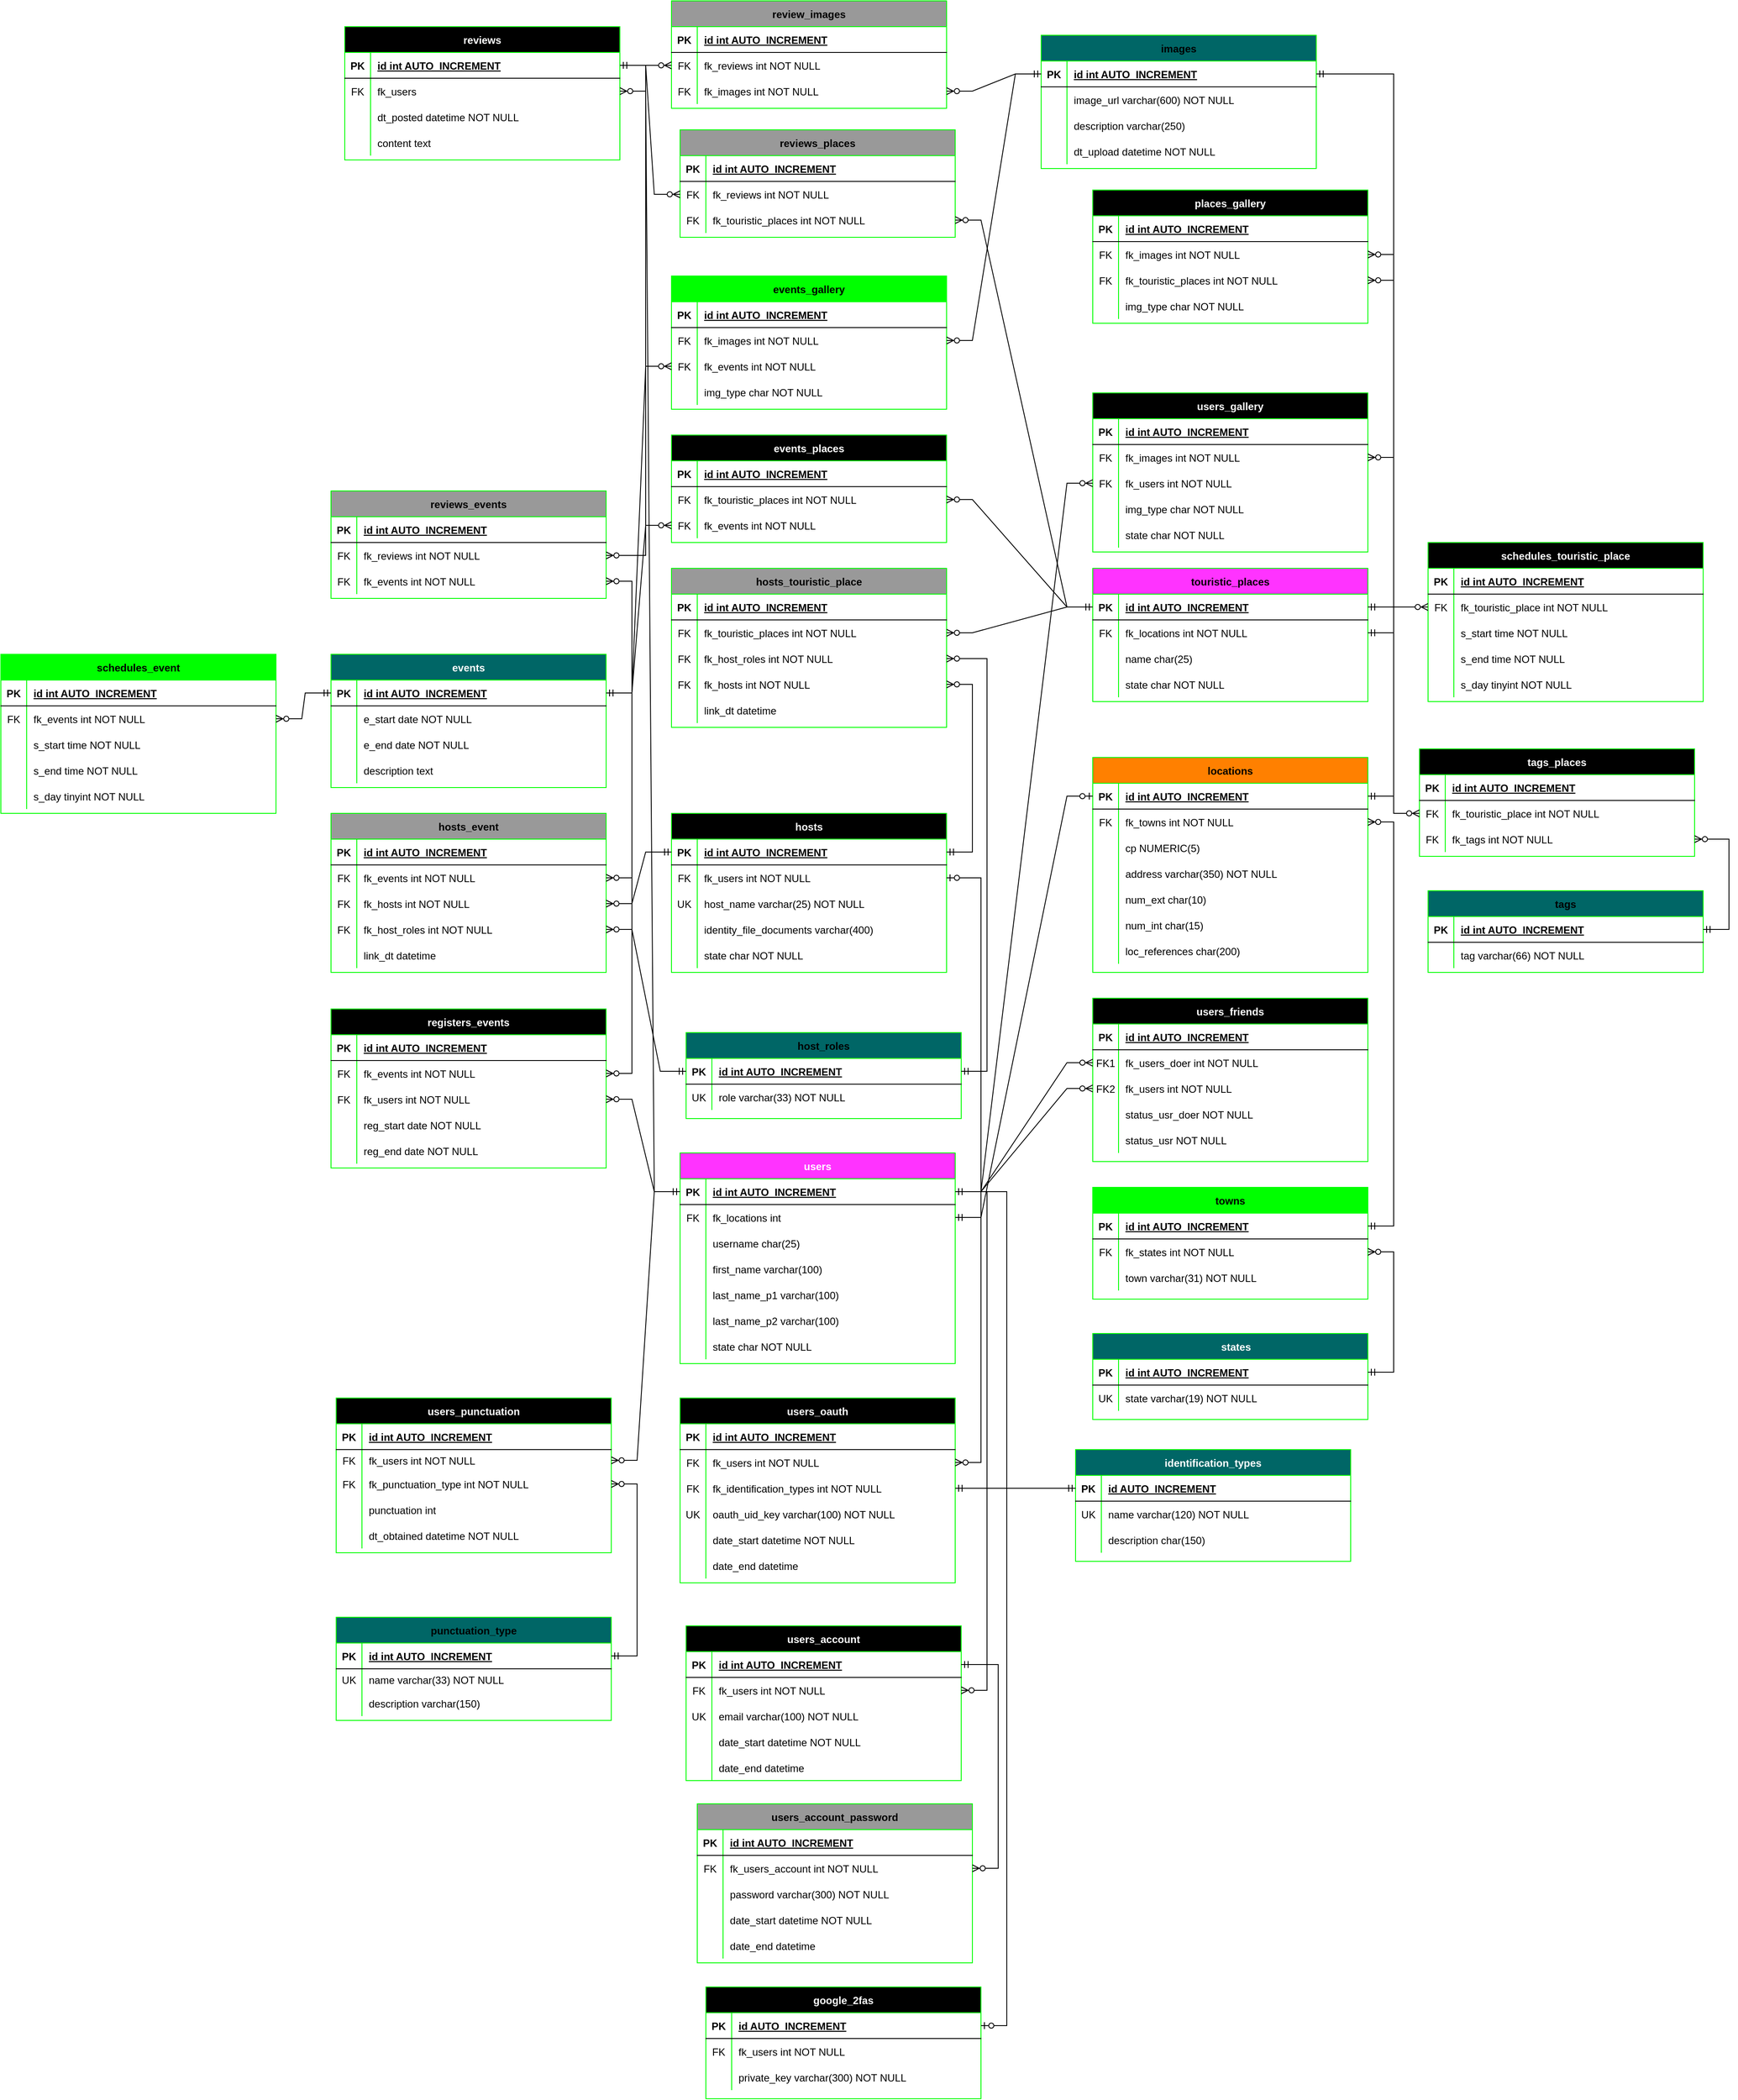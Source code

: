 <mxfile version="21.6.8" type="device">
  <diagram name="Página-1" id="8QmElGjtgYUD49hidW8L">
    <mxGraphModel dx="1647" dy="2042" grid="1" gridSize="10" guides="1" tooltips="1" connect="1" arrows="1" fold="1" page="1" pageScale="1" pageWidth="827" pageHeight="1169" math="0" shadow="0">
      <root>
        <mxCell id="0" />
        <mxCell id="1" parent="0" />
        <mxCell id="yfZJK_JlZGSW4M_RIIrY-1" value="identification_types" style="shape=table;startSize=30;container=1;collapsible=1;childLayout=tableLayout;fixedRows=1;rowLines=0;fontStyle=1;align=center;resizeLast=1;fillColor=#006666;fontColor=#FFFFFF;strokeColor=#00FF00;" parent="1" vertex="1">
          <mxGeometry x="1280" y="645" width="320" height="130" as="geometry" />
        </mxCell>
        <mxCell id="yfZJK_JlZGSW4M_RIIrY-2" value="" style="shape=partialRectangle;collapsible=0;dropTarget=0;pointerEvents=0;fillColor=none;points=[[0,0.5],[1,0.5]];portConstraint=eastwest;top=0;left=0;right=0;bottom=1;" parent="yfZJK_JlZGSW4M_RIIrY-1" vertex="1">
          <mxGeometry y="30" width="320" height="30" as="geometry" />
        </mxCell>
        <mxCell id="yfZJK_JlZGSW4M_RIIrY-3" value="PK" style="shape=partialRectangle;overflow=hidden;connectable=0;fillColor=none;top=0;left=0;bottom=0;right=0;fontStyle=1;" parent="yfZJK_JlZGSW4M_RIIrY-2" vertex="1">
          <mxGeometry width="30" height="30" as="geometry">
            <mxRectangle width="30" height="30" as="alternateBounds" />
          </mxGeometry>
        </mxCell>
        <mxCell id="yfZJK_JlZGSW4M_RIIrY-4" value="id AUTO_INCREMENT" style="shape=partialRectangle;overflow=hidden;connectable=0;fillColor=none;top=0;left=0;bottom=0;right=0;align=left;spacingLeft=6;fontStyle=5;" parent="yfZJK_JlZGSW4M_RIIrY-2" vertex="1">
          <mxGeometry x="30" width="290" height="30" as="geometry">
            <mxRectangle width="290" height="30" as="alternateBounds" />
          </mxGeometry>
        </mxCell>
        <mxCell id="yfZJK_JlZGSW4M_RIIrY-5" value="" style="shape=partialRectangle;collapsible=0;dropTarget=0;pointerEvents=0;fillColor=none;points=[[0,0.5],[1,0.5]];portConstraint=eastwest;top=0;left=0;right=0;bottom=0;" parent="yfZJK_JlZGSW4M_RIIrY-1" vertex="1">
          <mxGeometry y="60" width="320" height="30" as="geometry" />
        </mxCell>
        <mxCell id="yfZJK_JlZGSW4M_RIIrY-6" value="UK" style="shape=partialRectangle;overflow=hidden;connectable=0;fillColor=none;top=0;left=0;bottom=0;right=0;" parent="yfZJK_JlZGSW4M_RIIrY-5" vertex="1">
          <mxGeometry width="30" height="30" as="geometry">
            <mxRectangle width="30" height="30" as="alternateBounds" />
          </mxGeometry>
        </mxCell>
        <mxCell id="yfZJK_JlZGSW4M_RIIrY-7" value="name varchar(120) NOT NULL" style="shape=partialRectangle;overflow=hidden;connectable=0;fillColor=none;top=0;left=0;bottom=0;right=0;align=left;spacingLeft=6;" parent="yfZJK_JlZGSW4M_RIIrY-5" vertex="1">
          <mxGeometry x="30" width="290" height="30" as="geometry">
            <mxRectangle width="290" height="30" as="alternateBounds" />
          </mxGeometry>
        </mxCell>
        <mxCell id="yfZJK_JlZGSW4M_RIIrY-8" value="" style="shape=partialRectangle;collapsible=0;dropTarget=0;pointerEvents=0;fillColor=none;points=[[0,0.5],[1,0.5]];portConstraint=eastwest;top=0;left=0;right=0;bottom=0;" parent="yfZJK_JlZGSW4M_RIIrY-1" vertex="1">
          <mxGeometry y="90" width="320" height="30" as="geometry" />
        </mxCell>
        <mxCell id="yfZJK_JlZGSW4M_RIIrY-9" value="" style="shape=partialRectangle;overflow=hidden;connectable=0;fillColor=none;top=0;left=0;bottom=0;right=0;" parent="yfZJK_JlZGSW4M_RIIrY-8" vertex="1">
          <mxGeometry width="30" height="30" as="geometry">
            <mxRectangle width="30" height="30" as="alternateBounds" />
          </mxGeometry>
        </mxCell>
        <mxCell id="yfZJK_JlZGSW4M_RIIrY-10" value="description char(150)" style="shape=partialRectangle;overflow=hidden;connectable=0;fillColor=none;top=0;left=0;bottom=0;right=0;align=left;spacingLeft=6;" parent="yfZJK_JlZGSW4M_RIIrY-8" vertex="1">
          <mxGeometry x="30" width="290" height="30" as="geometry">
            <mxRectangle width="290" height="30" as="alternateBounds" />
          </mxGeometry>
        </mxCell>
        <mxCell id="yfZJK_JlZGSW4M_RIIrY-14" value="users" style="shape=table;startSize=30;container=1;collapsible=1;childLayout=tableLayout;fixedRows=1;rowLines=0;fontStyle=1;align=center;resizeLast=1;fillColor=#FF33FF;fontColor=#FFFFFF;strokeColor=#00FF00;" parent="1" vertex="1">
          <mxGeometry x="820" y="300" width="320" height="245" as="geometry" />
        </mxCell>
        <mxCell id="yfZJK_JlZGSW4M_RIIrY-15" value="" style="shape=partialRectangle;collapsible=0;dropTarget=0;pointerEvents=0;fillColor=none;points=[[0,0.5],[1,0.5]];portConstraint=eastwest;top=0;left=0;right=0;bottom=1;" parent="yfZJK_JlZGSW4M_RIIrY-14" vertex="1">
          <mxGeometry y="30" width="320" height="30" as="geometry" />
        </mxCell>
        <mxCell id="yfZJK_JlZGSW4M_RIIrY-16" value="PK" style="shape=partialRectangle;overflow=hidden;connectable=0;fillColor=none;top=0;left=0;bottom=0;right=0;fontStyle=1;" parent="yfZJK_JlZGSW4M_RIIrY-15" vertex="1">
          <mxGeometry width="30" height="30" as="geometry">
            <mxRectangle width="30" height="30" as="alternateBounds" />
          </mxGeometry>
        </mxCell>
        <mxCell id="yfZJK_JlZGSW4M_RIIrY-17" value="id int AUTO_INCREMENT" style="shape=partialRectangle;overflow=hidden;connectable=0;fillColor=none;top=0;left=0;bottom=0;right=0;align=left;spacingLeft=6;fontStyle=5;" parent="yfZJK_JlZGSW4M_RIIrY-15" vertex="1">
          <mxGeometry x="30" width="290" height="30" as="geometry">
            <mxRectangle width="290" height="30" as="alternateBounds" />
          </mxGeometry>
        </mxCell>
        <mxCell id="ckrI1umGWuA3VqoAK9ot-130" value="" style="shape=partialRectangle;collapsible=0;dropTarget=0;pointerEvents=0;fillColor=none;points=[[0,0.5],[1,0.5]];portConstraint=eastwest;top=0;left=0;right=0;bottom=0;" parent="yfZJK_JlZGSW4M_RIIrY-14" vertex="1">
          <mxGeometry y="60" width="320" height="30" as="geometry" />
        </mxCell>
        <mxCell id="ckrI1umGWuA3VqoAK9ot-131" value="FK" style="shape=partialRectangle;overflow=hidden;connectable=0;fillColor=none;top=0;left=0;bottom=0;right=0;" parent="ckrI1umGWuA3VqoAK9ot-130" vertex="1">
          <mxGeometry width="30" height="30" as="geometry">
            <mxRectangle width="30" height="30" as="alternateBounds" />
          </mxGeometry>
        </mxCell>
        <mxCell id="ckrI1umGWuA3VqoAK9ot-132" value="fk_locations int" style="shape=partialRectangle;overflow=hidden;connectable=0;fillColor=none;top=0;left=0;bottom=0;right=0;align=left;spacingLeft=6;" parent="ckrI1umGWuA3VqoAK9ot-130" vertex="1">
          <mxGeometry x="30" width="290" height="30" as="geometry">
            <mxRectangle width="290" height="30" as="alternateBounds" />
          </mxGeometry>
        </mxCell>
        <mxCell id="d32q-VpDnr0M1lVhJDni-4" value="" style="shape=partialRectangle;collapsible=0;dropTarget=0;pointerEvents=0;fillColor=none;points=[[0,0.5],[1,0.5]];portConstraint=eastwest;top=0;left=0;right=0;bottom=0;" parent="yfZJK_JlZGSW4M_RIIrY-14" vertex="1">
          <mxGeometry y="90" width="320" height="30" as="geometry" />
        </mxCell>
        <mxCell id="d32q-VpDnr0M1lVhJDni-5" value="" style="shape=partialRectangle;overflow=hidden;connectable=0;fillColor=none;top=0;left=0;bottom=0;right=0;" parent="d32q-VpDnr0M1lVhJDni-4" vertex="1">
          <mxGeometry width="30" height="30" as="geometry">
            <mxRectangle width="30" height="30" as="alternateBounds" />
          </mxGeometry>
        </mxCell>
        <mxCell id="d32q-VpDnr0M1lVhJDni-6" value="username char(25)" style="shape=partialRectangle;overflow=hidden;connectable=0;fillColor=none;top=0;left=0;bottom=0;right=0;align=left;spacingLeft=6;" parent="d32q-VpDnr0M1lVhJDni-4" vertex="1">
          <mxGeometry x="30" width="290" height="30" as="geometry">
            <mxRectangle width="290" height="30" as="alternateBounds" />
          </mxGeometry>
        </mxCell>
        <mxCell id="yfZJK_JlZGSW4M_RIIrY-18" value="" style="shape=partialRectangle;collapsible=0;dropTarget=0;pointerEvents=0;fillColor=none;points=[[0,0.5],[1,0.5]];portConstraint=eastwest;top=0;left=0;right=0;bottom=0;" parent="yfZJK_JlZGSW4M_RIIrY-14" vertex="1">
          <mxGeometry y="120" width="320" height="30" as="geometry" />
        </mxCell>
        <mxCell id="yfZJK_JlZGSW4M_RIIrY-19" value="" style="shape=partialRectangle;overflow=hidden;connectable=0;fillColor=none;top=0;left=0;bottom=0;right=0;" parent="yfZJK_JlZGSW4M_RIIrY-18" vertex="1">
          <mxGeometry width="30" height="30" as="geometry">
            <mxRectangle width="30" height="30" as="alternateBounds" />
          </mxGeometry>
        </mxCell>
        <mxCell id="yfZJK_JlZGSW4M_RIIrY-20" value="first_name varchar(100)" style="shape=partialRectangle;overflow=hidden;connectable=0;fillColor=none;top=0;left=0;bottom=0;right=0;align=left;spacingLeft=6;" parent="yfZJK_JlZGSW4M_RIIrY-18" vertex="1">
          <mxGeometry x="30" width="290" height="30" as="geometry">
            <mxRectangle width="290" height="30" as="alternateBounds" />
          </mxGeometry>
        </mxCell>
        <mxCell id="yfZJK_JlZGSW4M_RIIrY-21" value="" style="shape=partialRectangle;collapsible=0;dropTarget=0;pointerEvents=0;fillColor=none;points=[[0,0.5],[1,0.5]];portConstraint=eastwest;top=0;left=0;right=0;bottom=0;" parent="yfZJK_JlZGSW4M_RIIrY-14" vertex="1">
          <mxGeometry y="150" width="320" height="30" as="geometry" />
        </mxCell>
        <mxCell id="yfZJK_JlZGSW4M_RIIrY-22" value="" style="shape=partialRectangle;overflow=hidden;connectable=0;fillColor=none;top=0;left=0;bottom=0;right=0;" parent="yfZJK_JlZGSW4M_RIIrY-21" vertex="1">
          <mxGeometry width="30" height="30" as="geometry">
            <mxRectangle width="30" height="30" as="alternateBounds" />
          </mxGeometry>
        </mxCell>
        <mxCell id="yfZJK_JlZGSW4M_RIIrY-23" value="last_name_p1 varchar(100)" style="shape=partialRectangle;overflow=hidden;connectable=0;fillColor=none;top=0;left=0;bottom=0;right=0;align=left;spacingLeft=6;" parent="yfZJK_JlZGSW4M_RIIrY-21" vertex="1">
          <mxGeometry x="30" width="290" height="30" as="geometry">
            <mxRectangle width="290" height="30" as="alternateBounds" />
          </mxGeometry>
        </mxCell>
        <mxCell id="yfZJK_JlZGSW4M_RIIrY-24" value="" style="shape=partialRectangle;collapsible=0;dropTarget=0;pointerEvents=0;fillColor=none;points=[[0,0.5],[1,0.5]];portConstraint=eastwest;top=0;left=0;right=0;bottom=0;" parent="yfZJK_JlZGSW4M_RIIrY-14" vertex="1">
          <mxGeometry y="180" width="320" height="30" as="geometry" />
        </mxCell>
        <mxCell id="yfZJK_JlZGSW4M_RIIrY-25" value="" style="shape=partialRectangle;overflow=hidden;connectable=0;fillColor=none;top=0;left=0;bottom=0;right=0;" parent="yfZJK_JlZGSW4M_RIIrY-24" vertex="1">
          <mxGeometry width="30" height="30" as="geometry">
            <mxRectangle width="30" height="30" as="alternateBounds" />
          </mxGeometry>
        </mxCell>
        <mxCell id="yfZJK_JlZGSW4M_RIIrY-26" value="last_name_p2 varchar(100) " style="shape=partialRectangle;overflow=hidden;connectable=0;fillColor=none;top=0;left=0;bottom=0;right=0;align=left;spacingLeft=6;" parent="yfZJK_JlZGSW4M_RIIrY-24" vertex="1">
          <mxGeometry x="30" width="290" height="30" as="geometry">
            <mxRectangle width="290" height="30" as="alternateBounds" />
          </mxGeometry>
        </mxCell>
        <mxCell id="yfZJK_JlZGSW4M_RIIrY-27" value="" style="shape=partialRectangle;collapsible=0;dropTarget=0;pointerEvents=0;fillColor=none;points=[[0,0.5],[1,0.5]];portConstraint=eastwest;top=0;left=0;right=0;bottom=0;" parent="yfZJK_JlZGSW4M_RIIrY-14" vertex="1">
          <mxGeometry y="210" width="320" height="30" as="geometry" />
        </mxCell>
        <mxCell id="yfZJK_JlZGSW4M_RIIrY-28" value="" style="shape=partialRectangle;overflow=hidden;connectable=0;fillColor=none;top=0;left=0;bottom=0;right=0;" parent="yfZJK_JlZGSW4M_RIIrY-27" vertex="1">
          <mxGeometry width="30" height="30" as="geometry">
            <mxRectangle width="30" height="30" as="alternateBounds" />
          </mxGeometry>
        </mxCell>
        <mxCell id="yfZJK_JlZGSW4M_RIIrY-29" value="state char NOT NULL" style="shape=partialRectangle;overflow=hidden;connectable=0;fillColor=none;top=0;left=0;bottom=0;right=0;align=left;spacingLeft=6;" parent="yfZJK_JlZGSW4M_RIIrY-27" vertex="1">
          <mxGeometry x="30" width="290" height="30" as="geometry">
            <mxRectangle width="290" height="30" as="alternateBounds" />
          </mxGeometry>
        </mxCell>
        <mxCell id="yfZJK_JlZGSW4M_RIIrY-36" value="users_account" style="shape=table;startSize=30;container=1;collapsible=1;childLayout=tableLayout;fixedRows=1;rowLines=0;fontStyle=1;align=center;resizeLast=1;fillColor=#000000;fontColor=#FFFFFF;strokeColor=#00FF00;" parent="1" vertex="1">
          <mxGeometry x="827" y="850" width="320" height="180" as="geometry" />
        </mxCell>
        <mxCell id="yfZJK_JlZGSW4M_RIIrY-37" value="" style="shape=partialRectangle;collapsible=0;dropTarget=0;pointerEvents=0;fillColor=none;points=[[0,0.5],[1,0.5]];portConstraint=eastwest;top=0;left=0;right=0;bottom=1;" parent="yfZJK_JlZGSW4M_RIIrY-36" vertex="1">
          <mxGeometry y="30" width="320" height="30" as="geometry" />
        </mxCell>
        <mxCell id="yfZJK_JlZGSW4M_RIIrY-38" value="PK" style="shape=partialRectangle;overflow=hidden;connectable=0;fillColor=none;top=0;left=0;bottom=0;right=0;fontStyle=1;" parent="yfZJK_JlZGSW4M_RIIrY-37" vertex="1">
          <mxGeometry width="30" height="30" as="geometry">
            <mxRectangle width="30" height="30" as="alternateBounds" />
          </mxGeometry>
        </mxCell>
        <mxCell id="yfZJK_JlZGSW4M_RIIrY-39" value="id int AUTO_INCREMENT" style="shape=partialRectangle;overflow=hidden;connectable=0;fillColor=none;top=0;left=0;bottom=0;right=0;align=left;spacingLeft=6;fontStyle=5;" parent="yfZJK_JlZGSW4M_RIIrY-37" vertex="1">
          <mxGeometry x="30" width="290" height="30" as="geometry">
            <mxRectangle width="290" height="30" as="alternateBounds" />
          </mxGeometry>
        </mxCell>
        <mxCell id="yfZJK_JlZGSW4M_RIIrY-43" value="" style="shape=partialRectangle;collapsible=0;dropTarget=0;pointerEvents=0;fillColor=none;points=[[0,0.5],[1,0.5]];portConstraint=eastwest;top=0;left=0;right=0;bottom=0;" parent="yfZJK_JlZGSW4M_RIIrY-36" vertex="1">
          <mxGeometry y="60" width="320" height="30" as="geometry" />
        </mxCell>
        <mxCell id="yfZJK_JlZGSW4M_RIIrY-44" value="FK" style="shape=partialRectangle;overflow=hidden;connectable=0;fillColor=none;top=0;left=0;bottom=0;right=0;" parent="yfZJK_JlZGSW4M_RIIrY-43" vertex="1">
          <mxGeometry width="30" height="30" as="geometry">
            <mxRectangle width="30" height="30" as="alternateBounds" />
          </mxGeometry>
        </mxCell>
        <mxCell id="yfZJK_JlZGSW4M_RIIrY-45" value="fk_users int NOT NULL" style="shape=partialRectangle;overflow=hidden;connectable=0;fillColor=none;top=0;left=0;bottom=0;right=0;align=left;spacingLeft=6;" parent="yfZJK_JlZGSW4M_RIIrY-43" vertex="1">
          <mxGeometry x="30" width="290" height="30" as="geometry">
            <mxRectangle width="290" height="30" as="alternateBounds" />
          </mxGeometry>
        </mxCell>
        <mxCell id="yfZJK_JlZGSW4M_RIIrY-40" value="" style="shape=partialRectangle;collapsible=0;dropTarget=0;pointerEvents=0;fillColor=none;points=[[0,0.5],[1,0.5]];portConstraint=eastwest;top=0;left=0;right=0;bottom=0;" parent="yfZJK_JlZGSW4M_RIIrY-36" vertex="1">
          <mxGeometry y="90" width="320" height="30" as="geometry" />
        </mxCell>
        <mxCell id="yfZJK_JlZGSW4M_RIIrY-41" value="UK" style="shape=partialRectangle;overflow=hidden;connectable=0;fillColor=none;top=0;left=0;bottom=0;right=0;" parent="yfZJK_JlZGSW4M_RIIrY-40" vertex="1">
          <mxGeometry width="30" height="30" as="geometry">
            <mxRectangle width="30" height="30" as="alternateBounds" />
          </mxGeometry>
        </mxCell>
        <mxCell id="yfZJK_JlZGSW4M_RIIrY-42" value="email varchar(100) NOT NULL" style="shape=partialRectangle;overflow=hidden;connectable=0;fillColor=none;top=0;left=0;bottom=0;right=0;align=left;spacingLeft=6;" parent="yfZJK_JlZGSW4M_RIIrY-40" vertex="1">
          <mxGeometry x="30" width="290" height="30" as="geometry">
            <mxRectangle width="290" height="30" as="alternateBounds" />
          </mxGeometry>
        </mxCell>
        <mxCell id="PbDxVkraHPoMhFf5vqoR-4" value="" style="shape=partialRectangle;collapsible=0;dropTarget=0;pointerEvents=0;fillColor=none;points=[[0,0.5],[1,0.5]];portConstraint=eastwest;top=0;left=0;right=0;bottom=0;" parent="yfZJK_JlZGSW4M_RIIrY-36" vertex="1">
          <mxGeometry y="120" width="320" height="30" as="geometry" />
        </mxCell>
        <mxCell id="PbDxVkraHPoMhFf5vqoR-5" value="" style="shape=partialRectangle;overflow=hidden;connectable=0;fillColor=none;top=0;left=0;bottom=0;right=0;" parent="PbDxVkraHPoMhFf5vqoR-4" vertex="1">
          <mxGeometry width="30" height="30" as="geometry">
            <mxRectangle width="30" height="30" as="alternateBounds" />
          </mxGeometry>
        </mxCell>
        <mxCell id="PbDxVkraHPoMhFf5vqoR-6" value="date_start datetime NOT NULL" style="shape=partialRectangle;overflow=hidden;connectable=0;fillColor=none;top=0;left=0;bottom=0;right=0;align=left;spacingLeft=6;" parent="PbDxVkraHPoMhFf5vqoR-4" vertex="1">
          <mxGeometry x="30" width="290" height="30" as="geometry">
            <mxRectangle width="290" height="30" as="alternateBounds" />
          </mxGeometry>
        </mxCell>
        <mxCell id="PbDxVkraHPoMhFf5vqoR-7" value="" style="shape=partialRectangle;collapsible=0;dropTarget=0;pointerEvents=0;fillColor=none;points=[[0,0.5],[1,0.5]];portConstraint=eastwest;top=0;left=0;right=0;bottom=0;" parent="yfZJK_JlZGSW4M_RIIrY-36" vertex="1">
          <mxGeometry y="150" width="320" height="30" as="geometry" />
        </mxCell>
        <mxCell id="PbDxVkraHPoMhFf5vqoR-8" value="" style="shape=partialRectangle;overflow=hidden;connectable=0;fillColor=none;top=0;left=0;bottom=0;right=0;" parent="PbDxVkraHPoMhFf5vqoR-7" vertex="1">
          <mxGeometry width="30" height="30" as="geometry">
            <mxRectangle width="30" height="30" as="alternateBounds" />
          </mxGeometry>
        </mxCell>
        <mxCell id="PbDxVkraHPoMhFf5vqoR-9" value="date_end datetime" style="shape=partialRectangle;overflow=hidden;connectable=0;fillColor=none;top=0;left=0;bottom=0;right=0;align=left;spacingLeft=6;" parent="PbDxVkraHPoMhFf5vqoR-7" vertex="1">
          <mxGeometry x="30" width="290" height="30" as="geometry">
            <mxRectangle width="290" height="30" as="alternateBounds" />
          </mxGeometry>
        </mxCell>
        <mxCell id="yfZJK_JlZGSW4M_RIIrY-52" value="users_account_password" style="shape=table;startSize=30;container=1;collapsible=1;childLayout=tableLayout;fixedRows=1;rowLines=0;fontStyle=1;align=center;resizeLast=1;fillColor=#999999;strokeColor=#00FF00;" parent="1" vertex="1">
          <mxGeometry x="840" y="1057" width="320" height="185" as="geometry" />
        </mxCell>
        <mxCell id="yfZJK_JlZGSW4M_RIIrY-53" value="" style="shape=partialRectangle;collapsible=0;dropTarget=0;pointerEvents=0;fillColor=none;points=[[0,0.5],[1,0.5]];portConstraint=eastwest;top=0;left=0;right=0;bottom=1;" parent="yfZJK_JlZGSW4M_RIIrY-52" vertex="1">
          <mxGeometry y="30" width="320" height="30" as="geometry" />
        </mxCell>
        <mxCell id="yfZJK_JlZGSW4M_RIIrY-54" value="PK" style="shape=partialRectangle;overflow=hidden;connectable=0;fillColor=none;top=0;left=0;bottom=0;right=0;fontStyle=1;" parent="yfZJK_JlZGSW4M_RIIrY-53" vertex="1">
          <mxGeometry width="30" height="30" as="geometry">
            <mxRectangle width="30" height="30" as="alternateBounds" />
          </mxGeometry>
        </mxCell>
        <mxCell id="yfZJK_JlZGSW4M_RIIrY-55" value="id int AUTO_INCREMENT" style="shape=partialRectangle;overflow=hidden;connectable=0;fillColor=none;top=0;left=0;bottom=0;right=0;align=left;spacingLeft=6;fontStyle=5;" parent="yfZJK_JlZGSW4M_RIIrY-53" vertex="1">
          <mxGeometry x="30" width="290" height="30" as="geometry">
            <mxRectangle width="290" height="30" as="alternateBounds" />
          </mxGeometry>
        </mxCell>
        <mxCell id="yfZJK_JlZGSW4M_RIIrY-65" value="" style="shape=partialRectangle;collapsible=0;dropTarget=0;pointerEvents=0;fillColor=none;points=[[0,0.5],[1,0.5]];portConstraint=eastwest;top=0;left=0;right=0;bottom=0;" parent="yfZJK_JlZGSW4M_RIIrY-52" vertex="1">
          <mxGeometry y="60" width="320" height="30" as="geometry" />
        </mxCell>
        <mxCell id="yfZJK_JlZGSW4M_RIIrY-66" value="FK" style="shape=partialRectangle;overflow=hidden;connectable=0;fillColor=none;top=0;left=0;bottom=0;right=0;" parent="yfZJK_JlZGSW4M_RIIrY-65" vertex="1">
          <mxGeometry width="30" height="30" as="geometry">
            <mxRectangle width="30" height="30" as="alternateBounds" />
          </mxGeometry>
        </mxCell>
        <mxCell id="yfZJK_JlZGSW4M_RIIrY-67" value="fk_users_account int NOT NULL" style="shape=partialRectangle;overflow=hidden;connectable=0;fillColor=none;top=0;left=0;bottom=0;right=0;align=left;spacingLeft=6;" parent="yfZJK_JlZGSW4M_RIIrY-65" vertex="1">
          <mxGeometry x="30" width="290" height="30" as="geometry">
            <mxRectangle width="290" height="30" as="alternateBounds" />
          </mxGeometry>
        </mxCell>
        <mxCell id="yfZJK_JlZGSW4M_RIIrY-56" value="" style="shape=partialRectangle;collapsible=0;dropTarget=0;pointerEvents=0;fillColor=none;points=[[0,0.5],[1,0.5]];portConstraint=eastwest;top=0;left=0;right=0;bottom=0;" parent="yfZJK_JlZGSW4M_RIIrY-52" vertex="1">
          <mxGeometry y="90" width="320" height="30" as="geometry" />
        </mxCell>
        <mxCell id="yfZJK_JlZGSW4M_RIIrY-57" value="" style="shape=partialRectangle;overflow=hidden;connectable=0;fillColor=none;top=0;left=0;bottom=0;right=0;" parent="yfZJK_JlZGSW4M_RIIrY-56" vertex="1">
          <mxGeometry width="30" height="30" as="geometry">
            <mxRectangle width="30" height="30" as="alternateBounds" />
          </mxGeometry>
        </mxCell>
        <mxCell id="yfZJK_JlZGSW4M_RIIrY-58" value="password varchar(300) NOT NULL" style="shape=partialRectangle;overflow=hidden;connectable=0;fillColor=none;top=0;left=0;bottom=0;right=0;align=left;spacingLeft=6;" parent="yfZJK_JlZGSW4M_RIIrY-56" vertex="1">
          <mxGeometry x="30" width="290" height="30" as="geometry">
            <mxRectangle width="290" height="30" as="alternateBounds" />
          </mxGeometry>
        </mxCell>
        <mxCell id="yfZJK_JlZGSW4M_RIIrY-59" value="" style="shape=partialRectangle;collapsible=0;dropTarget=0;pointerEvents=0;fillColor=none;points=[[0,0.5],[1,0.5]];portConstraint=eastwest;top=0;left=0;right=0;bottom=0;" parent="yfZJK_JlZGSW4M_RIIrY-52" vertex="1">
          <mxGeometry y="120" width="320" height="30" as="geometry" />
        </mxCell>
        <mxCell id="yfZJK_JlZGSW4M_RIIrY-60" value="" style="shape=partialRectangle;overflow=hidden;connectable=0;fillColor=none;top=0;left=0;bottom=0;right=0;" parent="yfZJK_JlZGSW4M_RIIrY-59" vertex="1">
          <mxGeometry width="30" height="30" as="geometry">
            <mxRectangle width="30" height="30" as="alternateBounds" />
          </mxGeometry>
        </mxCell>
        <mxCell id="yfZJK_JlZGSW4M_RIIrY-61" value="date_start datetime NOT NULL" style="shape=partialRectangle;overflow=hidden;connectable=0;fillColor=none;top=0;left=0;bottom=0;right=0;align=left;spacingLeft=6;" parent="yfZJK_JlZGSW4M_RIIrY-59" vertex="1">
          <mxGeometry x="30" width="290" height="30" as="geometry">
            <mxRectangle width="290" height="30" as="alternateBounds" />
          </mxGeometry>
        </mxCell>
        <mxCell id="yfZJK_JlZGSW4M_RIIrY-62" value="" style="shape=partialRectangle;collapsible=0;dropTarget=0;pointerEvents=0;fillColor=none;points=[[0,0.5],[1,0.5]];portConstraint=eastwest;top=0;left=0;right=0;bottom=0;" parent="yfZJK_JlZGSW4M_RIIrY-52" vertex="1">
          <mxGeometry y="150" width="320" height="30" as="geometry" />
        </mxCell>
        <mxCell id="yfZJK_JlZGSW4M_RIIrY-63" value="" style="shape=partialRectangle;overflow=hidden;connectable=0;fillColor=none;top=0;left=0;bottom=0;right=0;" parent="yfZJK_JlZGSW4M_RIIrY-62" vertex="1">
          <mxGeometry width="30" height="30" as="geometry">
            <mxRectangle width="30" height="30" as="alternateBounds" />
          </mxGeometry>
        </mxCell>
        <mxCell id="yfZJK_JlZGSW4M_RIIrY-64" value="date_end datetime " style="shape=partialRectangle;overflow=hidden;connectable=0;fillColor=none;top=0;left=0;bottom=0;right=0;align=left;spacingLeft=6;" parent="yfZJK_JlZGSW4M_RIIrY-62" vertex="1">
          <mxGeometry x="30" width="290" height="30" as="geometry">
            <mxRectangle width="290" height="30" as="alternateBounds" />
          </mxGeometry>
        </mxCell>
        <mxCell id="g0Nf_jvqeAFtGp-vfrLu-1" value="users_oauth" style="shape=table;startSize=30;container=1;collapsible=1;childLayout=tableLayout;fixedRows=1;rowLines=0;fontStyle=1;align=center;resizeLast=1;fontColor=#FFFFFF;fillColor=#000000;strokeColor=#00FF00;" parent="1" vertex="1">
          <mxGeometry x="820" y="585" width="320" height="215" as="geometry" />
        </mxCell>
        <mxCell id="g0Nf_jvqeAFtGp-vfrLu-2" value="" style="shape=partialRectangle;collapsible=0;dropTarget=0;pointerEvents=0;fillColor=none;points=[[0,0.5],[1,0.5]];portConstraint=eastwest;top=0;left=0;right=0;bottom=1;" parent="g0Nf_jvqeAFtGp-vfrLu-1" vertex="1">
          <mxGeometry y="30" width="320" height="30" as="geometry" />
        </mxCell>
        <mxCell id="g0Nf_jvqeAFtGp-vfrLu-3" value="PK" style="shape=partialRectangle;overflow=hidden;connectable=0;fillColor=none;top=0;left=0;bottom=0;right=0;fontStyle=1;" parent="g0Nf_jvqeAFtGp-vfrLu-2" vertex="1">
          <mxGeometry width="30" height="30" as="geometry">
            <mxRectangle width="30" height="30" as="alternateBounds" />
          </mxGeometry>
        </mxCell>
        <mxCell id="g0Nf_jvqeAFtGp-vfrLu-4" value="id int AUTO_INCREMENT" style="shape=partialRectangle;overflow=hidden;connectable=0;fillColor=none;top=0;left=0;bottom=0;right=0;align=left;spacingLeft=6;fontStyle=5;" parent="g0Nf_jvqeAFtGp-vfrLu-2" vertex="1">
          <mxGeometry x="30" width="290" height="30" as="geometry">
            <mxRectangle width="290" height="30" as="alternateBounds" />
          </mxGeometry>
        </mxCell>
        <mxCell id="g0Nf_jvqeAFtGp-vfrLu-8" value="" style="shape=partialRectangle;collapsible=0;dropTarget=0;pointerEvents=0;fillColor=none;points=[[0,0.5],[1,0.5]];portConstraint=eastwest;top=0;left=0;right=0;bottom=0;" parent="g0Nf_jvqeAFtGp-vfrLu-1" vertex="1">
          <mxGeometry y="60" width="320" height="30" as="geometry" />
        </mxCell>
        <mxCell id="g0Nf_jvqeAFtGp-vfrLu-9" value="FK" style="shape=partialRectangle;overflow=hidden;connectable=0;fillColor=none;top=0;left=0;bottom=0;right=0;" parent="g0Nf_jvqeAFtGp-vfrLu-8" vertex="1">
          <mxGeometry width="30" height="30" as="geometry">
            <mxRectangle width="30" height="30" as="alternateBounds" />
          </mxGeometry>
        </mxCell>
        <mxCell id="g0Nf_jvqeAFtGp-vfrLu-10" value="fk_users int NOT NULL" style="shape=partialRectangle;overflow=hidden;connectable=0;fillColor=none;top=0;left=0;bottom=0;right=0;align=left;spacingLeft=6;" parent="g0Nf_jvqeAFtGp-vfrLu-8" vertex="1">
          <mxGeometry x="30" width="290" height="30" as="geometry">
            <mxRectangle width="290" height="30" as="alternateBounds" />
          </mxGeometry>
        </mxCell>
        <mxCell id="PbDxVkraHPoMhFf5vqoR-10" value="" style="shape=partialRectangle;collapsible=0;dropTarget=0;pointerEvents=0;fillColor=none;points=[[0,0.5],[1,0.5]];portConstraint=eastwest;top=0;left=0;right=0;bottom=0;" parent="g0Nf_jvqeAFtGp-vfrLu-1" vertex="1">
          <mxGeometry y="90" width="320" height="30" as="geometry" />
        </mxCell>
        <mxCell id="PbDxVkraHPoMhFf5vqoR-11" value="FK" style="shape=partialRectangle;overflow=hidden;connectable=0;fillColor=none;top=0;left=0;bottom=0;right=0;" parent="PbDxVkraHPoMhFf5vqoR-10" vertex="1">
          <mxGeometry width="30" height="30" as="geometry">
            <mxRectangle width="30" height="30" as="alternateBounds" />
          </mxGeometry>
        </mxCell>
        <mxCell id="PbDxVkraHPoMhFf5vqoR-12" value="fk_identification_types int NOT NULL" style="shape=partialRectangle;overflow=hidden;connectable=0;fillColor=none;top=0;left=0;bottom=0;right=0;align=left;spacingLeft=6;" parent="PbDxVkraHPoMhFf5vqoR-10" vertex="1">
          <mxGeometry x="30" width="290" height="30" as="geometry">
            <mxRectangle width="290" height="30" as="alternateBounds" />
          </mxGeometry>
        </mxCell>
        <mxCell id="g0Nf_jvqeAFtGp-vfrLu-5" value="" style="shape=partialRectangle;collapsible=0;dropTarget=0;pointerEvents=0;fillColor=none;points=[[0,0.5],[1,0.5]];portConstraint=eastwest;top=0;left=0;right=0;bottom=0;" parent="g0Nf_jvqeAFtGp-vfrLu-1" vertex="1">
          <mxGeometry y="120" width="320" height="30" as="geometry" />
        </mxCell>
        <mxCell id="g0Nf_jvqeAFtGp-vfrLu-6" value="UK" style="shape=partialRectangle;overflow=hidden;connectable=0;fillColor=none;top=0;left=0;bottom=0;right=0;" parent="g0Nf_jvqeAFtGp-vfrLu-5" vertex="1">
          <mxGeometry width="30" height="30" as="geometry">
            <mxRectangle width="30" height="30" as="alternateBounds" />
          </mxGeometry>
        </mxCell>
        <mxCell id="g0Nf_jvqeAFtGp-vfrLu-7" value="oauth_uid_key varchar(100) NOT NULL" style="shape=partialRectangle;overflow=hidden;connectable=0;fillColor=none;top=0;left=0;bottom=0;right=0;align=left;spacingLeft=6;" parent="g0Nf_jvqeAFtGp-vfrLu-5" vertex="1">
          <mxGeometry x="30" width="290" height="30" as="geometry">
            <mxRectangle width="290" height="30" as="alternateBounds" />
          </mxGeometry>
        </mxCell>
        <mxCell id="PbDxVkraHPoMhFf5vqoR-13" value="" style="shape=partialRectangle;collapsible=0;dropTarget=0;pointerEvents=0;fillColor=none;points=[[0,0.5],[1,0.5]];portConstraint=eastwest;top=0;left=0;right=0;bottom=0;" parent="g0Nf_jvqeAFtGp-vfrLu-1" vertex="1">
          <mxGeometry y="150" width="320" height="30" as="geometry" />
        </mxCell>
        <mxCell id="PbDxVkraHPoMhFf5vqoR-14" value="" style="shape=partialRectangle;overflow=hidden;connectable=0;fillColor=none;top=0;left=0;bottom=0;right=0;" parent="PbDxVkraHPoMhFf5vqoR-13" vertex="1">
          <mxGeometry width="30" height="30" as="geometry">
            <mxRectangle width="30" height="30" as="alternateBounds" />
          </mxGeometry>
        </mxCell>
        <mxCell id="PbDxVkraHPoMhFf5vqoR-15" value="date_start datetime NOT NULL" style="shape=partialRectangle;overflow=hidden;connectable=0;fillColor=none;top=0;left=0;bottom=0;right=0;align=left;spacingLeft=6;" parent="PbDxVkraHPoMhFf5vqoR-13" vertex="1">
          <mxGeometry x="30" width="290" height="30" as="geometry">
            <mxRectangle width="290" height="30" as="alternateBounds" />
          </mxGeometry>
        </mxCell>
        <mxCell id="PbDxVkraHPoMhFf5vqoR-16" value="" style="shape=partialRectangle;collapsible=0;dropTarget=0;pointerEvents=0;fillColor=none;points=[[0,0.5],[1,0.5]];portConstraint=eastwest;top=0;left=0;right=0;bottom=0;" parent="g0Nf_jvqeAFtGp-vfrLu-1" vertex="1">
          <mxGeometry y="180" width="320" height="30" as="geometry" />
        </mxCell>
        <mxCell id="PbDxVkraHPoMhFf5vqoR-17" value="" style="shape=partialRectangle;overflow=hidden;connectable=0;fillColor=none;top=0;left=0;bottom=0;right=0;" parent="PbDxVkraHPoMhFf5vqoR-16" vertex="1">
          <mxGeometry width="30" height="30" as="geometry">
            <mxRectangle width="30" height="30" as="alternateBounds" />
          </mxGeometry>
        </mxCell>
        <mxCell id="PbDxVkraHPoMhFf5vqoR-18" value="date_end datetime" style="shape=partialRectangle;overflow=hidden;connectable=0;fillColor=none;top=0;left=0;bottom=0;right=0;align=left;spacingLeft=6;" parent="PbDxVkraHPoMhFf5vqoR-16" vertex="1">
          <mxGeometry x="30" width="290" height="30" as="geometry">
            <mxRectangle width="290" height="30" as="alternateBounds" />
          </mxGeometry>
        </mxCell>
        <mxCell id="PbDxVkraHPoMhFf5vqoR-28" value="" style="edgeStyle=entityRelationEdgeStyle;fontSize=12;html=1;endArrow=ERzeroToMany;startArrow=ERmandOne;rounded=0;" parent="1" source="yfZJK_JlZGSW4M_RIIrY-15" target="yfZJK_JlZGSW4M_RIIrY-43" edge="1">
          <mxGeometry width="100" height="100" relative="1" as="geometry">
            <mxPoint x="1150" y="380" as="sourcePoint" />
            <mxPoint x="1250" y="280" as="targetPoint" />
          </mxGeometry>
        </mxCell>
        <mxCell id="PbDxVkraHPoMhFf5vqoR-29" value="" style="edgeStyle=entityRelationEdgeStyle;fontSize=12;html=1;endArrow=ERzeroToMany;startArrow=ERmandOne;rounded=0;" parent="1" source="yfZJK_JlZGSW4M_RIIrY-37" target="yfZJK_JlZGSW4M_RIIrY-65" edge="1">
          <mxGeometry width="100" height="100" relative="1" as="geometry">
            <mxPoint x="737" y="1155" as="sourcePoint" />
            <mxPoint x="837" y="1185" as="targetPoint" />
          </mxGeometry>
        </mxCell>
        <mxCell id="PbDxVkraHPoMhFf5vqoR-30" value="" style="edgeStyle=entityRelationEdgeStyle;fontSize=12;html=1;endArrow=ERzeroToMany;startArrow=ERmandOne;rounded=0;" parent="1" source="yfZJK_JlZGSW4M_RIIrY-15" target="g0Nf_jvqeAFtGp-vfrLu-8" edge="1">
          <mxGeometry width="100" height="100" relative="1" as="geometry">
            <mxPoint x="1150" y="355" as="sourcePoint" />
            <mxPoint x="1250" y="385" as="targetPoint" />
          </mxGeometry>
        </mxCell>
        <mxCell id="PbDxVkraHPoMhFf5vqoR-31" value="" style="edgeStyle=entityRelationEdgeStyle;fontSize=12;html=1;endArrow=ERmandOne;startArrow=ERmandOne;rounded=0;" parent="1" source="PbDxVkraHPoMhFf5vqoR-10" target="yfZJK_JlZGSW4M_RIIrY-2" edge="1">
          <mxGeometry width="100" height="100" relative="1" as="geometry">
            <mxPoint x="1240" y="610" as="sourcePoint" />
            <mxPoint x="1340" y="510" as="targetPoint" />
          </mxGeometry>
        </mxCell>
        <mxCell id="PbDxVkraHPoMhFf5vqoR-51" value="google_2fas" style="shape=table;startSize=30;container=1;collapsible=1;childLayout=tableLayout;fixedRows=1;rowLines=0;fontStyle=1;align=center;resizeLast=1;fillColor=#000000;fontColor=#FFFFFF;strokeColor=#00FF00;" parent="1" vertex="1">
          <mxGeometry x="850" y="1270" width="320" height="130" as="geometry" />
        </mxCell>
        <mxCell id="PbDxVkraHPoMhFf5vqoR-52" value="" style="shape=partialRectangle;collapsible=0;dropTarget=0;pointerEvents=0;fillColor=none;points=[[0,0.5],[1,0.5]];portConstraint=eastwest;top=0;left=0;right=0;bottom=1;" parent="PbDxVkraHPoMhFf5vqoR-51" vertex="1">
          <mxGeometry y="30" width="320" height="30" as="geometry" />
        </mxCell>
        <mxCell id="PbDxVkraHPoMhFf5vqoR-53" value="PK" style="shape=partialRectangle;overflow=hidden;connectable=0;fillColor=none;top=0;left=0;bottom=0;right=0;fontStyle=1;" parent="PbDxVkraHPoMhFf5vqoR-52" vertex="1">
          <mxGeometry width="30" height="30" as="geometry">
            <mxRectangle width="30" height="30" as="alternateBounds" />
          </mxGeometry>
        </mxCell>
        <mxCell id="PbDxVkraHPoMhFf5vqoR-54" value="id AUTO_INCREMENT" style="shape=partialRectangle;overflow=hidden;connectable=0;fillColor=none;top=0;left=0;bottom=0;right=0;align=left;spacingLeft=6;fontStyle=5;" parent="PbDxVkraHPoMhFf5vqoR-52" vertex="1">
          <mxGeometry x="30" width="290" height="30" as="geometry">
            <mxRectangle width="290" height="30" as="alternateBounds" />
          </mxGeometry>
        </mxCell>
        <mxCell id="PbDxVkraHPoMhFf5vqoR-55" value="" style="shape=partialRectangle;collapsible=0;dropTarget=0;pointerEvents=0;fillColor=none;points=[[0,0.5],[1,0.5]];portConstraint=eastwest;top=0;left=0;right=0;bottom=0;" parent="PbDxVkraHPoMhFf5vqoR-51" vertex="1">
          <mxGeometry y="60" width="320" height="30" as="geometry" />
        </mxCell>
        <mxCell id="PbDxVkraHPoMhFf5vqoR-56" value="FK" style="shape=partialRectangle;overflow=hidden;connectable=0;fillColor=none;top=0;left=0;bottom=0;right=0;" parent="PbDxVkraHPoMhFf5vqoR-55" vertex="1">
          <mxGeometry width="30" height="30" as="geometry">
            <mxRectangle width="30" height="30" as="alternateBounds" />
          </mxGeometry>
        </mxCell>
        <mxCell id="PbDxVkraHPoMhFf5vqoR-57" value="fk_users int NOT NULL" style="shape=partialRectangle;overflow=hidden;connectable=0;fillColor=none;top=0;left=0;bottom=0;right=0;align=left;spacingLeft=6;" parent="PbDxVkraHPoMhFf5vqoR-55" vertex="1">
          <mxGeometry x="30" width="290" height="30" as="geometry">
            <mxRectangle width="290" height="30" as="alternateBounds" />
          </mxGeometry>
        </mxCell>
        <mxCell id="PbDxVkraHPoMhFf5vqoR-58" value="" style="shape=partialRectangle;collapsible=0;dropTarget=0;pointerEvents=0;fillColor=none;points=[[0,0.5],[1,0.5]];portConstraint=eastwest;top=0;left=0;right=0;bottom=0;" parent="PbDxVkraHPoMhFf5vqoR-51" vertex="1">
          <mxGeometry y="90" width="320" height="30" as="geometry" />
        </mxCell>
        <mxCell id="PbDxVkraHPoMhFf5vqoR-59" value="" style="shape=partialRectangle;overflow=hidden;connectable=0;fillColor=none;top=0;left=0;bottom=0;right=0;" parent="PbDxVkraHPoMhFf5vqoR-58" vertex="1">
          <mxGeometry width="30" height="30" as="geometry">
            <mxRectangle width="30" height="30" as="alternateBounds" />
          </mxGeometry>
        </mxCell>
        <mxCell id="PbDxVkraHPoMhFf5vqoR-60" value="private_key varchar(300) NOT NULL" style="shape=partialRectangle;overflow=hidden;connectable=0;fillColor=none;top=0;left=0;bottom=0;right=0;align=left;spacingLeft=6;" parent="PbDxVkraHPoMhFf5vqoR-58" vertex="1">
          <mxGeometry x="30" width="290" height="30" as="geometry">
            <mxRectangle width="290" height="30" as="alternateBounds" />
          </mxGeometry>
        </mxCell>
        <mxCell id="PbDxVkraHPoMhFf5vqoR-62" value="" style="edgeStyle=entityRelationEdgeStyle;fontSize=12;html=1;endArrow=ERzeroToOne;startArrow=ERmandOne;rounded=0;" parent="1" source="yfZJK_JlZGSW4M_RIIrY-15" target="PbDxVkraHPoMhFf5vqoR-52" edge="1">
          <mxGeometry width="100" height="100" relative="1" as="geometry">
            <mxPoint x="1171" y="370" as="sourcePoint" />
            <mxPoint x="1150" y="1315" as="targetPoint" />
            <Array as="points">
              <mxPoint x="1201" y="375" />
              <mxPoint x="1190" y="840" />
              <mxPoint x="1140" y="860" />
              <mxPoint x="1251" y="1145" />
              <mxPoint x="1231" y="615" />
              <mxPoint x="1211" y="1125" />
              <mxPoint x="1261" y="935" />
            </Array>
          </mxGeometry>
        </mxCell>
        <mxCell id="ckrI1umGWuA3VqoAK9ot-45" value="    states" style="shape=table;startSize=30;container=1;collapsible=1;childLayout=tableLayout;fixedRows=1;rowLines=0;fontStyle=1;align=center;resizeLast=1;fillColor=#006666;fontColor=#FFFFFF;strokeColor=#00FF00;" parent="1" vertex="1">
          <mxGeometry x="1300" y="510" width="320" height="100" as="geometry" />
        </mxCell>
        <mxCell id="ckrI1umGWuA3VqoAK9ot-46" value="" style="shape=partialRectangle;collapsible=0;dropTarget=0;pointerEvents=0;fillColor=none;points=[[0,0.5],[1,0.5]];portConstraint=eastwest;top=0;left=0;right=0;bottom=1;" parent="ckrI1umGWuA3VqoAK9ot-45" vertex="1">
          <mxGeometry y="30" width="320" height="30" as="geometry" />
        </mxCell>
        <mxCell id="ckrI1umGWuA3VqoAK9ot-47" value="PK" style="shape=partialRectangle;overflow=hidden;connectable=0;fillColor=none;top=0;left=0;bottom=0;right=0;fontStyle=1;" parent="ckrI1umGWuA3VqoAK9ot-46" vertex="1">
          <mxGeometry width="30" height="30" as="geometry">
            <mxRectangle width="30" height="30" as="alternateBounds" />
          </mxGeometry>
        </mxCell>
        <mxCell id="ckrI1umGWuA3VqoAK9ot-48" value="id int AUTO_INCREMENT" style="shape=partialRectangle;overflow=hidden;connectable=0;fillColor=none;top=0;left=0;bottom=0;right=0;align=left;spacingLeft=6;fontStyle=5;" parent="ckrI1umGWuA3VqoAK9ot-46" vertex="1">
          <mxGeometry x="30" width="290" height="30" as="geometry">
            <mxRectangle width="290" height="30" as="alternateBounds" />
          </mxGeometry>
        </mxCell>
        <mxCell id="ckrI1umGWuA3VqoAK9ot-49" value="" style="shape=partialRectangle;collapsible=0;dropTarget=0;pointerEvents=0;fillColor=none;points=[[0,0.5],[1,0.5]];portConstraint=eastwest;top=0;left=0;right=0;bottom=0;" parent="ckrI1umGWuA3VqoAK9ot-45" vertex="1">
          <mxGeometry y="60" width="320" height="30" as="geometry" />
        </mxCell>
        <mxCell id="ckrI1umGWuA3VqoAK9ot-50" value="UK" style="shape=partialRectangle;overflow=hidden;connectable=0;fillColor=none;top=0;left=0;bottom=0;right=0;" parent="ckrI1umGWuA3VqoAK9ot-49" vertex="1">
          <mxGeometry width="30" height="30" as="geometry">
            <mxRectangle width="30" height="30" as="alternateBounds" />
          </mxGeometry>
        </mxCell>
        <mxCell id="ckrI1umGWuA3VqoAK9ot-51" value="state varchar(19) NOT NULL" style="shape=partialRectangle;overflow=hidden;connectable=0;fillColor=none;top=0;left=0;bottom=0;right=0;align=left;spacingLeft=6;" parent="ckrI1umGWuA3VqoAK9ot-49" vertex="1">
          <mxGeometry x="30" width="290" height="30" as="geometry">
            <mxRectangle width="290" height="30" as="alternateBounds" />
          </mxGeometry>
        </mxCell>
        <mxCell id="ckrI1umGWuA3VqoAK9ot-70" value="locations" style="shape=table;startSize=30;container=1;collapsible=1;childLayout=tableLayout;fixedRows=1;rowLines=0;fontStyle=1;align=center;resizeLast=1;fillColor=#FF8000;strokeColor=#00FF00;" parent="1" vertex="1">
          <mxGeometry x="1300" y="-160" width="320" height="250" as="geometry" />
        </mxCell>
        <mxCell id="ckrI1umGWuA3VqoAK9ot-71" value="" style="shape=partialRectangle;collapsible=0;dropTarget=0;pointerEvents=0;fillColor=none;points=[[0,0.5],[1,0.5]];portConstraint=eastwest;top=0;left=0;right=0;bottom=1;" parent="ckrI1umGWuA3VqoAK9ot-70" vertex="1">
          <mxGeometry y="30" width="320" height="30" as="geometry" />
        </mxCell>
        <mxCell id="ckrI1umGWuA3VqoAK9ot-72" value="PK" style="shape=partialRectangle;overflow=hidden;connectable=0;fillColor=none;top=0;left=0;bottom=0;right=0;fontStyle=1;" parent="ckrI1umGWuA3VqoAK9ot-71" vertex="1">
          <mxGeometry width="30" height="30" as="geometry">
            <mxRectangle width="30" height="30" as="alternateBounds" />
          </mxGeometry>
        </mxCell>
        <mxCell id="ckrI1umGWuA3VqoAK9ot-73" value="id int AUTO_INCREMENT" style="shape=partialRectangle;overflow=hidden;connectable=0;fillColor=none;top=0;left=0;bottom=0;right=0;align=left;spacingLeft=6;fontStyle=5;" parent="ckrI1umGWuA3VqoAK9ot-71" vertex="1">
          <mxGeometry x="30" width="290" height="30" as="geometry">
            <mxRectangle width="290" height="30" as="alternateBounds" />
          </mxGeometry>
        </mxCell>
        <mxCell id="ckrI1umGWuA3VqoAK9ot-80" value="" style="shape=partialRectangle;collapsible=0;dropTarget=0;pointerEvents=0;fillColor=none;points=[[0,0.5],[1,0.5]];portConstraint=eastwest;top=0;left=0;right=0;bottom=0;" parent="ckrI1umGWuA3VqoAK9ot-70" vertex="1">
          <mxGeometry y="60" width="320" height="30" as="geometry" />
        </mxCell>
        <mxCell id="ckrI1umGWuA3VqoAK9ot-81" value="FK" style="shape=partialRectangle;overflow=hidden;connectable=0;fillColor=none;top=0;left=0;bottom=0;right=0;" parent="ckrI1umGWuA3VqoAK9ot-80" vertex="1">
          <mxGeometry width="30" height="30" as="geometry">
            <mxRectangle width="30" height="30" as="alternateBounds" />
          </mxGeometry>
        </mxCell>
        <mxCell id="ckrI1umGWuA3VqoAK9ot-82" value="fk_towns int NOT NULL" style="shape=partialRectangle;overflow=hidden;connectable=0;fillColor=none;top=0;left=0;bottom=0;right=0;align=left;spacingLeft=6;" parent="ckrI1umGWuA3VqoAK9ot-80" vertex="1">
          <mxGeometry x="30" width="290" height="30" as="geometry">
            <mxRectangle width="290" height="30" as="alternateBounds" />
          </mxGeometry>
        </mxCell>
        <mxCell id="ckrI1umGWuA3VqoAK9ot-74" value="" style="shape=partialRectangle;collapsible=0;dropTarget=0;pointerEvents=0;fillColor=none;points=[[0,0.5],[1,0.5]];portConstraint=eastwest;top=0;left=0;right=0;bottom=0;" parent="ckrI1umGWuA3VqoAK9ot-70" vertex="1">
          <mxGeometry y="90" width="320" height="30" as="geometry" />
        </mxCell>
        <mxCell id="ckrI1umGWuA3VqoAK9ot-75" value="" style="shape=partialRectangle;overflow=hidden;connectable=0;fillColor=none;top=0;left=0;bottom=0;right=0;" parent="ckrI1umGWuA3VqoAK9ot-74" vertex="1">
          <mxGeometry width="30" height="30" as="geometry">
            <mxRectangle width="30" height="30" as="alternateBounds" />
          </mxGeometry>
        </mxCell>
        <mxCell id="ckrI1umGWuA3VqoAK9ot-76" value="cp NUMERIC(5) " style="shape=partialRectangle;overflow=hidden;connectable=0;fillColor=none;top=0;left=0;bottom=0;right=0;align=left;spacingLeft=6;" parent="ckrI1umGWuA3VqoAK9ot-74" vertex="1">
          <mxGeometry x="30" width="290" height="30" as="geometry">
            <mxRectangle width="290" height="30" as="alternateBounds" />
          </mxGeometry>
        </mxCell>
        <mxCell id="ckrI1umGWuA3VqoAK9ot-89" value="" style="shape=partialRectangle;collapsible=0;dropTarget=0;pointerEvents=0;fillColor=none;points=[[0,0.5],[1,0.5]];portConstraint=eastwest;top=0;left=0;right=0;bottom=0;" parent="ckrI1umGWuA3VqoAK9ot-70" vertex="1">
          <mxGeometry y="120" width="320" height="30" as="geometry" />
        </mxCell>
        <mxCell id="ckrI1umGWuA3VqoAK9ot-90" value="" style="shape=partialRectangle;overflow=hidden;connectable=0;fillColor=none;top=0;left=0;bottom=0;right=0;" parent="ckrI1umGWuA3VqoAK9ot-89" vertex="1">
          <mxGeometry width="30" height="30" as="geometry">
            <mxRectangle width="30" height="30" as="alternateBounds" />
          </mxGeometry>
        </mxCell>
        <mxCell id="ckrI1umGWuA3VqoAK9ot-91" value="address varchar(350) NOT NULL" style="shape=partialRectangle;overflow=hidden;connectable=0;fillColor=none;top=0;left=0;bottom=0;right=0;align=left;spacingLeft=6;" parent="ckrI1umGWuA3VqoAK9ot-89" vertex="1">
          <mxGeometry x="30" width="290" height="30" as="geometry">
            <mxRectangle width="290" height="30" as="alternateBounds" />
          </mxGeometry>
        </mxCell>
        <mxCell id="ckrI1umGWuA3VqoAK9ot-110" value="" style="shape=partialRectangle;collapsible=0;dropTarget=0;pointerEvents=0;fillColor=none;points=[[0,0.5],[1,0.5]];portConstraint=eastwest;top=0;left=0;right=0;bottom=0;" parent="ckrI1umGWuA3VqoAK9ot-70" vertex="1">
          <mxGeometry y="150" width="320" height="30" as="geometry" />
        </mxCell>
        <mxCell id="ckrI1umGWuA3VqoAK9ot-111" value="" style="shape=partialRectangle;overflow=hidden;connectable=0;fillColor=none;top=0;left=0;bottom=0;right=0;" parent="ckrI1umGWuA3VqoAK9ot-110" vertex="1">
          <mxGeometry width="30" height="30" as="geometry">
            <mxRectangle width="30" height="30" as="alternateBounds" />
          </mxGeometry>
        </mxCell>
        <mxCell id="ckrI1umGWuA3VqoAK9ot-112" value="num_ext char(10)" style="shape=partialRectangle;overflow=hidden;connectable=0;fillColor=none;top=0;left=0;bottom=0;right=0;align=left;spacingLeft=6;" parent="ckrI1umGWuA3VqoAK9ot-110" vertex="1">
          <mxGeometry x="30" width="290" height="30" as="geometry">
            <mxRectangle width="290" height="30" as="alternateBounds" />
          </mxGeometry>
        </mxCell>
        <mxCell id="ckrI1umGWuA3VqoAK9ot-113" value="" style="shape=partialRectangle;collapsible=0;dropTarget=0;pointerEvents=0;fillColor=none;points=[[0,0.5],[1,0.5]];portConstraint=eastwest;top=0;left=0;right=0;bottom=0;" parent="ckrI1umGWuA3VqoAK9ot-70" vertex="1">
          <mxGeometry y="180" width="320" height="30" as="geometry" />
        </mxCell>
        <mxCell id="ckrI1umGWuA3VqoAK9ot-114" value="" style="shape=partialRectangle;overflow=hidden;connectable=0;fillColor=none;top=0;left=0;bottom=0;right=0;" parent="ckrI1umGWuA3VqoAK9ot-113" vertex="1">
          <mxGeometry width="30" height="30" as="geometry">
            <mxRectangle width="30" height="30" as="alternateBounds" />
          </mxGeometry>
        </mxCell>
        <mxCell id="ckrI1umGWuA3VqoAK9ot-115" value="num_int char(15)" style="shape=partialRectangle;overflow=hidden;connectable=0;fillColor=none;top=0;left=0;bottom=0;right=0;align=left;spacingLeft=6;" parent="ckrI1umGWuA3VqoAK9ot-113" vertex="1">
          <mxGeometry x="30" width="290" height="30" as="geometry">
            <mxRectangle width="290" height="30" as="alternateBounds" />
          </mxGeometry>
        </mxCell>
        <mxCell id="ckrI1umGWuA3VqoAK9ot-116" value="" style="shape=partialRectangle;collapsible=0;dropTarget=0;pointerEvents=0;fillColor=none;points=[[0,0.5],[1,0.5]];portConstraint=eastwest;top=0;left=0;right=0;bottom=0;" parent="ckrI1umGWuA3VqoAK9ot-70" vertex="1">
          <mxGeometry y="210" width="320" height="30" as="geometry" />
        </mxCell>
        <mxCell id="ckrI1umGWuA3VqoAK9ot-117" value="" style="shape=partialRectangle;overflow=hidden;connectable=0;fillColor=none;top=0;left=0;bottom=0;right=0;" parent="ckrI1umGWuA3VqoAK9ot-116" vertex="1">
          <mxGeometry width="30" height="30" as="geometry">
            <mxRectangle width="30" height="30" as="alternateBounds" />
          </mxGeometry>
        </mxCell>
        <mxCell id="ckrI1umGWuA3VqoAK9ot-118" value="loc_references char(200)" style="shape=partialRectangle;overflow=hidden;connectable=0;fillColor=none;top=0;left=0;bottom=0;right=0;align=left;spacingLeft=6;" parent="ckrI1umGWuA3VqoAK9ot-116" vertex="1">
          <mxGeometry x="30" width="290" height="30" as="geometry">
            <mxRectangle width="290" height="30" as="alternateBounds" />
          </mxGeometry>
        </mxCell>
        <mxCell id="ckrI1umGWuA3VqoAK9ot-95" value="towns" style="shape=table;startSize=30;container=1;collapsible=1;childLayout=tableLayout;fixedRows=1;rowLines=0;fontStyle=1;align=center;resizeLast=1;fillColor=#00FF00;strokeColor=#00FF00;" parent="1" vertex="1">
          <mxGeometry x="1300" y="340" width="320" height="130" as="geometry" />
        </mxCell>
        <mxCell id="ckrI1umGWuA3VqoAK9ot-96" value="" style="shape=partialRectangle;collapsible=0;dropTarget=0;pointerEvents=0;fillColor=none;points=[[0,0.5],[1,0.5]];portConstraint=eastwest;top=0;left=0;right=0;bottom=1;" parent="ckrI1umGWuA3VqoAK9ot-95" vertex="1">
          <mxGeometry y="30" width="320" height="30" as="geometry" />
        </mxCell>
        <mxCell id="ckrI1umGWuA3VqoAK9ot-97" value="PK" style="shape=partialRectangle;overflow=hidden;connectable=0;fillColor=none;top=0;left=0;bottom=0;right=0;fontStyle=1;" parent="ckrI1umGWuA3VqoAK9ot-96" vertex="1">
          <mxGeometry width="30" height="30" as="geometry">
            <mxRectangle width="30" height="30" as="alternateBounds" />
          </mxGeometry>
        </mxCell>
        <mxCell id="ckrI1umGWuA3VqoAK9ot-98" value="id int AUTO_INCREMENT" style="shape=partialRectangle;overflow=hidden;connectable=0;fillColor=none;top=0;left=0;bottom=0;right=0;align=left;spacingLeft=6;fontStyle=5;" parent="ckrI1umGWuA3VqoAK9ot-96" vertex="1">
          <mxGeometry x="30" width="290" height="30" as="geometry">
            <mxRectangle width="290" height="30" as="alternateBounds" />
          </mxGeometry>
        </mxCell>
        <mxCell id="ckrI1umGWuA3VqoAK9ot-99" value="" style="shape=partialRectangle;collapsible=0;dropTarget=0;pointerEvents=0;fillColor=none;points=[[0,0.5],[1,0.5]];portConstraint=eastwest;top=0;left=0;right=0;bottom=0;" parent="ckrI1umGWuA3VqoAK9ot-95" vertex="1">
          <mxGeometry y="60" width="320" height="30" as="geometry" />
        </mxCell>
        <mxCell id="ckrI1umGWuA3VqoAK9ot-100" value="FK" style="shape=partialRectangle;overflow=hidden;connectable=0;fillColor=none;top=0;left=0;bottom=0;right=0;" parent="ckrI1umGWuA3VqoAK9ot-99" vertex="1">
          <mxGeometry width="30" height="30" as="geometry">
            <mxRectangle width="30" height="30" as="alternateBounds" />
          </mxGeometry>
        </mxCell>
        <mxCell id="ckrI1umGWuA3VqoAK9ot-101" value="fk_states int NOT NULL" style="shape=partialRectangle;overflow=hidden;connectable=0;fillColor=none;top=0;left=0;bottom=0;right=0;align=left;spacingLeft=6;" parent="ckrI1umGWuA3VqoAK9ot-99" vertex="1">
          <mxGeometry x="30" width="290" height="30" as="geometry">
            <mxRectangle width="290" height="30" as="alternateBounds" />
          </mxGeometry>
        </mxCell>
        <mxCell id="ckrI1umGWuA3VqoAK9ot-102" value="" style="shape=partialRectangle;collapsible=0;dropTarget=0;pointerEvents=0;fillColor=none;points=[[0,0.5],[1,0.5]];portConstraint=eastwest;top=0;left=0;right=0;bottom=0;" parent="ckrI1umGWuA3VqoAK9ot-95" vertex="1">
          <mxGeometry y="90" width="320" height="30" as="geometry" />
        </mxCell>
        <mxCell id="ckrI1umGWuA3VqoAK9ot-103" value="" style="shape=partialRectangle;overflow=hidden;connectable=0;fillColor=none;top=0;left=0;bottom=0;right=0;" parent="ckrI1umGWuA3VqoAK9ot-102" vertex="1">
          <mxGeometry width="30" height="30" as="geometry">
            <mxRectangle width="30" height="30" as="alternateBounds" />
          </mxGeometry>
        </mxCell>
        <mxCell id="ckrI1umGWuA3VqoAK9ot-104" value="town varchar(31) NOT NULL" style="shape=partialRectangle;overflow=hidden;connectable=0;fillColor=none;top=0;left=0;bottom=0;right=0;align=left;spacingLeft=6;" parent="ckrI1umGWuA3VqoAK9ot-102" vertex="1">
          <mxGeometry x="30" width="290" height="30" as="geometry">
            <mxRectangle width="290" height="30" as="alternateBounds" />
          </mxGeometry>
        </mxCell>
        <mxCell id="ckrI1umGWuA3VqoAK9ot-106" value="" style="edgeStyle=entityRelationEdgeStyle;fontSize=12;html=1;endArrow=ERzeroToMany;startArrow=ERmandOne;rounded=0;" parent="1" source="ckrI1umGWuA3VqoAK9ot-46" target="ckrI1umGWuA3VqoAK9ot-99" edge="1">
          <mxGeometry width="100" height="100" relative="1" as="geometry">
            <mxPoint x="1460" y="470" as="sourcePoint" />
            <mxPoint x="1560" y="370" as="targetPoint" />
          </mxGeometry>
        </mxCell>
        <mxCell id="ckrI1umGWuA3VqoAK9ot-119" value="" style="edgeStyle=entityRelationEdgeStyle;fontSize=12;html=1;endArrow=ERzeroToMany;startArrow=ERmandOne;rounded=0;" parent="1" source="ckrI1umGWuA3VqoAK9ot-96" target="ckrI1umGWuA3VqoAK9ot-80" edge="1">
          <mxGeometry width="100" height="100" relative="1" as="geometry">
            <mxPoint x="1630" y="565" as="sourcePoint" />
            <mxPoint x="1630" y="425" as="targetPoint" />
          </mxGeometry>
        </mxCell>
        <mxCell id="ckrI1umGWuA3VqoAK9ot-133" value="" style="edgeStyle=entityRelationEdgeStyle;fontSize=12;html=1;endArrow=ERzeroToOne;startArrow=ERmandOne;rounded=0;" parent="1" source="ckrI1umGWuA3VqoAK9ot-130" target="ckrI1umGWuA3VqoAK9ot-71" edge="1">
          <mxGeometry width="100" height="100" relative="1" as="geometry">
            <mxPoint x="1300" y="520" as="sourcePoint" />
            <mxPoint x="1240" y="40" as="targetPoint" />
            <Array as="points">
              <mxPoint x="1230" y="390" />
              <mxPoint x="1260" y="350" />
              <mxPoint x="1180" y="370" />
              <mxPoint x="1220" y="-15" />
              <mxPoint x="1160" y="110" />
              <mxPoint x="1190" y="180" />
            </Array>
          </mxGeometry>
        </mxCell>
        <mxCell id="ckrI1umGWuA3VqoAK9ot-134" value="users_friends" style="shape=table;startSize=30;container=1;collapsible=1;childLayout=tableLayout;fixedRows=1;rowLines=0;fontStyle=1;align=center;resizeLast=1;fillColor=#000000;fontColor=#FFFFFF;strokeColor=#00FF00;" parent="1" vertex="1">
          <mxGeometry x="1300" y="120" width="320" height="190" as="geometry" />
        </mxCell>
        <mxCell id="ckrI1umGWuA3VqoAK9ot-135" value="" style="shape=partialRectangle;collapsible=0;dropTarget=0;pointerEvents=0;fillColor=none;points=[[0,0.5],[1,0.5]];portConstraint=eastwest;top=0;left=0;right=0;bottom=1;" parent="ckrI1umGWuA3VqoAK9ot-134" vertex="1">
          <mxGeometry y="30" width="320" height="30" as="geometry" />
        </mxCell>
        <mxCell id="ckrI1umGWuA3VqoAK9ot-136" value="PK" style="shape=partialRectangle;overflow=hidden;connectable=0;fillColor=none;top=0;left=0;bottom=0;right=0;fontStyle=1;" parent="ckrI1umGWuA3VqoAK9ot-135" vertex="1">
          <mxGeometry width="30" height="30" as="geometry">
            <mxRectangle width="30" height="30" as="alternateBounds" />
          </mxGeometry>
        </mxCell>
        <mxCell id="ckrI1umGWuA3VqoAK9ot-137" value="id int AUTO_INCREMENT" style="shape=partialRectangle;overflow=hidden;connectable=0;fillColor=none;top=0;left=0;bottom=0;right=0;align=left;spacingLeft=6;fontStyle=5;" parent="ckrI1umGWuA3VqoAK9ot-135" vertex="1">
          <mxGeometry x="30" width="290" height="30" as="geometry">
            <mxRectangle width="290" height="30" as="alternateBounds" />
          </mxGeometry>
        </mxCell>
        <mxCell id="ckrI1umGWuA3VqoAK9ot-138" value="" style="shape=partialRectangle;collapsible=0;dropTarget=0;pointerEvents=0;fillColor=none;points=[[0,0.5],[1,0.5]];portConstraint=eastwest;top=0;left=0;right=0;bottom=0;" parent="ckrI1umGWuA3VqoAK9ot-134" vertex="1">
          <mxGeometry y="60" width="320" height="30" as="geometry" />
        </mxCell>
        <mxCell id="ckrI1umGWuA3VqoAK9ot-139" value="FK1" style="shape=partialRectangle;overflow=hidden;connectable=0;fillColor=none;top=0;left=0;bottom=0;right=0;" parent="ckrI1umGWuA3VqoAK9ot-138" vertex="1">
          <mxGeometry width="30" height="30" as="geometry">
            <mxRectangle width="30" height="30" as="alternateBounds" />
          </mxGeometry>
        </mxCell>
        <mxCell id="ckrI1umGWuA3VqoAK9ot-140" value="fk_users_doer int NOT NULL" style="shape=partialRectangle;overflow=hidden;connectable=0;fillColor=none;top=0;left=0;bottom=0;right=0;align=left;spacingLeft=6;" parent="ckrI1umGWuA3VqoAK9ot-138" vertex="1">
          <mxGeometry x="30" width="290" height="30" as="geometry">
            <mxRectangle width="290" height="30" as="alternateBounds" />
          </mxGeometry>
        </mxCell>
        <mxCell id="ckrI1umGWuA3VqoAK9ot-141" value="" style="shape=partialRectangle;collapsible=0;dropTarget=0;pointerEvents=0;fillColor=none;points=[[0,0.5],[1,0.5]];portConstraint=eastwest;top=0;left=0;right=0;bottom=0;" parent="ckrI1umGWuA3VqoAK9ot-134" vertex="1">
          <mxGeometry y="90" width="320" height="30" as="geometry" />
        </mxCell>
        <mxCell id="ckrI1umGWuA3VqoAK9ot-142" value="FK2" style="shape=partialRectangle;overflow=hidden;connectable=0;fillColor=none;top=0;left=0;bottom=0;right=0;" parent="ckrI1umGWuA3VqoAK9ot-141" vertex="1">
          <mxGeometry width="30" height="30" as="geometry">
            <mxRectangle width="30" height="30" as="alternateBounds" />
          </mxGeometry>
        </mxCell>
        <mxCell id="ckrI1umGWuA3VqoAK9ot-143" value="fk_users int NOT NULL" style="shape=partialRectangle;overflow=hidden;connectable=0;fillColor=none;top=0;left=0;bottom=0;right=0;align=left;spacingLeft=6;" parent="ckrI1umGWuA3VqoAK9ot-141" vertex="1">
          <mxGeometry x="30" width="290" height="30" as="geometry">
            <mxRectangle width="290" height="30" as="alternateBounds" />
          </mxGeometry>
        </mxCell>
        <mxCell id="ckrI1umGWuA3VqoAK9ot-144" value="" style="shape=partialRectangle;collapsible=0;dropTarget=0;pointerEvents=0;fillColor=none;points=[[0,0.5],[1,0.5]];portConstraint=eastwest;top=0;left=0;right=0;bottom=0;" parent="ckrI1umGWuA3VqoAK9ot-134" vertex="1">
          <mxGeometry y="120" width="320" height="30" as="geometry" />
        </mxCell>
        <mxCell id="ckrI1umGWuA3VqoAK9ot-145" value="" style="shape=partialRectangle;overflow=hidden;connectable=0;fillColor=none;top=0;left=0;bottom=0;right=0;" parent="ckrI1umGWuA3VqoAK9ot-144" vertex="1">
          <mxGeometry width="30" height="30" as="geometry">
            <mxRectangle width="30" height="30" as="alternateBounds" />
          </mxGeometry>
        </mxCell>
        <mxCell id="ckrI1umGWuA3VqoAK9ot-146" value="status_usr_doer NOT NULL" style="shape=partialRectangle;overflow=hidden;connectable=0;fillColor=none;top=0;left=0;bottom=0;right=0;align=left;spacingLeft=6;" parent="ckrI1umGWuA3VqoAK9ot-144" vertex="1">
          <mxGeometry x="30" width="290" height="30" as="geometry">
            <mxRectangle width="290" height="30" as="alternateBounds" />
          </mxGeometry>
        </mxCell>
        <mxCell id="ckrI1umGWuA3VqoAK9ot-147" value="" style="shape=partialRectangle;collapsible=0;dropTarget=0;pointerEvents=0;fillColor=none;points=[[0,0.5],[1,0.5]];portConstraint=eastwest;top=0;left=0;right=0;bottom=0;" parent="ckrI1umGWuA3VqoAK9ot-134" vertex="1">
          <mxGeometry y="150" width="320" height="30" as="geometry" />
        </mxCell>
        <mxCell id="ckrI1umGWuA3VqoAK9ot-148" value="" style="shape=partialRectangle;overflow=hidden;connectable=0;fillColor=none;top=0;left=0;bottom=0;right=0;" parent="ckrI1umGWuA3VqoAK9ot-147" vertex="1">
          <mxGeometry width="30" height="30" as="geometry">
            <mxRectangle width="30" height="30" as="alternateBounds" />
          </mxGeometry>
        </mxCell>
        <mxCell id="ckrI1umGWuA3VqoAK9ot-149" value="status_usr NOT NULL" style="shape=partialRectangle;overflow=hidden;connectable=0;fillColor=none;top=0;left=0;bottom=0;right=0;align=left;spacingLeft=6;" parent="ckrI1umGWuA3VqoAK9ot-147" vertex="1">
          <mxGeometry x="30" width="290" height="30" as="geometry">
            <mxRectangle width="290" height="30" as="alternateBounds" />
          </mxGeometry>
        </mxCell>
        <mxCell id="ckrI1umGWuA3VqoAK9ot-150" value="" style="edgeStyle=entityRelationEdgeStyle;fontSize=12;html=1;endArrow=ERzeroToMany;startArrow=ERmandOne;rounded=0;" parent="1" source="yfZJK_JlZGSW4M_RIIrY-15" target="ckrI1umGWuA3VqoAK9ot-138" edge="1">
          <mxGeometry width="100" height="100" relative="1" as="geometry">
            <mxPoint x="1240" y="470" as="sourcePoint" />
            <mxPoint x="1230" y="650" as="targetPoint" />
          </mxGeometry>
        </mxCell>
        <mxCell id="ckrI1umGWuA3VqoAK9ot-151" value="" style="edgeStyle=entityRelationEdgeStyle;fontSize=12;html=1;endArrow=ERzeroToMany;startArrow=ERmandOne;rounded=0;" parent="1" source="yfZJK_JlZGSW4M_RIIrY-15" target="ckrI1umGWuA3VqoAK9ot-141" edge="1">
          <mxGeometry width="100" height="100" relative="1" as="geometry">
            <mxPoint x="1150" y="355" as="sourcePoint" />
            <mxPoint x="1310" y="205" as="targetPoint" />
          </mxGeometry>
        </mxCell>
        <mxCell id="ckrI1umGWuA3VqoAK9ot-152" value="hosts" style="shape=table;startSize=30;container=1;collapsible=1;childLayout=tableLayout;fixedRows=1;rowLines=0;fontStyle=1;align=center;resizeLast=1;fontColor=#FFFFFF;fillColor=#000000;strokeColor=#00FF00;" parent="1" vertex="1">
          <mxGeometry x="810" y="-95" width="320" height="185" as="geometry" />
        </mxCell>
        <mxCell id="ckrI1umGWuA3VqoAK9ot-153" value="" style="shape=partialRectangle;collapsible=0;dropTarget=0;pointerEvents=0;fillColor=none;points=[[0,0.5],[1,0.5]];portConstraint=eastwest;top=0;left=0;right=0;bottom=1;" parent="ckrI1umGWuA3VqoAK9ot-152" vertex="1">
          <mxGeometry y="30" width="320" height="30" as="geometry" />
        </mxCell>
        <mxCell id="ckrI1umGWuA3VqoAK9ot-154" value="PK" style="shape=partialRectangle;overflow=hidden;connectable=0;fillColor=none;top=0;left=0;bottom=0;right=0;fontStyle=1;" parent="ckrI1umGWuA3VqoAK9ot-153" vertex="1">
          <mxGeometry width="30" height="30" as="geometry">
            <mxRectangle width="30" height="30" as="alternateBounds" />
          </mxGeometry>
        </mxCell>
        <mxCell id="ckrI1umGWuA3VqoAK9ot-155" value="id int AUTO_INCREMENT" style="shape=partialRectangle;overflow=hidden;connectable=0;fillColor=none;top=0;left=0;bottom=0;right=0;align=left;spacingLeft=6;fontStyle=5;" parent="ckrI1umGWuA3VqoAK9ot-153" vertex="1">
          <mxGeometry x="30" width="290" height="30" as="geometry">
            <mxRectangle width="290" height="30" as="alternateBounds" />
          </mxGeometry>
        </mxCell>
        <mxCell id="ckrI1umGWuA3VqoAK9ot-156" value="" style="shape=partialRectangle;collapsible=0;dropTarget=0;pointerEvents=0;fillColor=none;points=[[0,0.5],[1,0.5]];portConstraint=eastwest;top=0;left=0;right=0;bottom=0;" parent="ckrI1umGWuA3VqoAK9ot-152" vertex="1">
          <mxGeometry y="60" width="320" height="30" as="geometry" />
        </mxCell>
        <mxCell id="ckrI1umGWuA3VqoAK9ot-157" value="FK" style="shape=partialRectangle;overflow=hidden;connectable=0;fillColor=none;top=0;left=0;bottom=0;right=0;" parent="ckrI1umGWuA3VqoAK9ot-156" vertex="1">
          <mxGeometry width="30" height="30" as="geometry">
            <mxRectangle width="30" height="30" as="alternateBounds" />
          </mxGeometry>
        </mxCell>
        <mxCell id="ckrI1umGWuA3VqoAK9ot-158" value="fk_users int NOT NULL" style="shape=partialRectangle;overflow=hidden;connectable=0;fillColor=none;top=0;left=0;bottom=0;right=0;align=left;spacingLeft=6;" parent="ckrI1umGWuA3VqoAK9ot-156" vertex="1">
          <mxGeometry x="30" width="290" height="30" as="geometry">
            <mxRectangle width="290" height="30" as="alternateBounds" />
          </mxGeometry>
        </mxCell>
        <mxCell id="ckrI1umGWuA3VqoAK9ot-165" value="" style="shape=partialRectangle;collapsible=0;dropTarget=0;pointerEvents=0;fillColor=none;points=[[0,0.5],[1,0.5]];portConstraint=eastwest;top=0;left=0;right=0;bottom=0;" parent="ckrI1umGWuA3VqoAK9ot-152" vertex="1">
          <mxGeometry y="90" width="320" height="30" as="geometry" />
        </mxCell>
        <mxCell id="ckrI1umGWuA3VqoAK9ot-166" value="UK" style="shape=partialRectangle;overflow=hidden;connectable=0;fillColor=none;top=0;left=0;bottom=0;right=0;" parent="ckrI1umGWuA3VqoAK9ot-165" vertex="1">
          <mxGeometry width="30" height="30" as="geometry">
            <mxRectangle width="30" height="30" as="alternateBounds" />
          </mxGeometry>
        </mxCell>
        <mxCell id="ckrI1umGWuA3VqoAK9ot-167" value="host_name varchar(25) NOT NULL" style="shape=partialRectangle;overflow=hidden;connectable=0;fillColor=none;top=0;left=0;bottom=0;right=0;align=left;spacingLeft=6;" parent="ckrI1umGWuA3VqoAK9ot-165" vertex="1">
          <mxGeometry x="30" width="290" height="30" as="geometry">
            <mxRectangle width="290" height="30" as="alternateBounds" />
          </mxGeometry>
        </mxCell>
        <mxCell id="ckrI1umGWuA3VqoAK9ot-162" value="" style="shape=partialRectangle;collapsible=0;dropTarget=0;pointerEvents=0;fillColor=none;points=[[0,0.5],[1,0.5]];portConstraint=eastwest;top=0;left=0;right=0;bottom=0;" parent="ckrI1umGWuA3VqoAK9ot-152" vertex="1">
          <mxGeometry y="120" width="320" height="30" as="geometry" />
        </mxCell>
        <mxCell id="ckrI1umGWuA3VqoAK9ot-163" value="" style="shape=partialRectangle;overflow=hidden;connectable=0;fillColor=none;top=0;left=0;bottom=0;right=0;" parent="ckrI1umGWuA3VqoAK9ot-162" vertex="1">
          <mxGeometry width="30" height="30" as="geometry">
            <mxRectangle width="30" height="30" as="alternateBounds" />
          </mxGeometry>
        </mxCell>
        <mxCell id="ckrI1umGWuA3VqoAK9ot-164" value="identity_file_documents varchar(400)" style="shape=partialRectangle;overflow=hidden;connectable=0;fillColor=none;top=0;left=0;bottom=0;right=0;align=left;spacingLeft=6;" parent="ckrI1umGWuA3VqoAK9ot-162" vertex="1">
          <mxGeometry x="30" width="290" height="30" as="geometry">
            <mxRectangle width="290" height="30" as="alternateBounds" />
          </mxGeometry>
        </mxCell>
        <mxCell id="ckrI1umGWuA3VqoAK9ot-171" value="" style="shape=partialRectangle;collapsible=0;dropTarget=0;pointerEvents=0;fillColor=none;points=[[0,0.5],[1,0.5]];portConstraint=eastwest;top=0;left=0;right=0;bottom=0;" parent="ckrI1umGWuA3VqoAK9ot-152" vertex="1">
          <mxGeometry y="150" width="320" height="30" as="geometry" />
        </mxCell>
        <mxCell id="ckrI1umGWuA3VqoAK9ot-172" value="" style="shape=partialRectangle;overflow=hidden;connectable=0;fillColor=none;top=0;left=0;bottom=0;right=0;" parent="ckrI1umGWuA3VqoAK9ot-171" vertex="1">
          <mxGeometry width="30" height="30" as="geometry">
            <mxRectangle width="30" height="30" as="alternateBounds" />
          </mxGeometry>
        </mxCell>
        <mxCell id="ckrI1umGWuA3VqoAK9ot-173" value="state char NOT NULL" style="shape=partialRectangle;overflow=hidden;connectable=0;fillColor=none;top=0;left=0;bottom=0;right=0;align=left;spacingLeft=6;" parent="ckrI1umGWuA3VqoAK9ot-171" vertex="1">
          <mxGeometry x="30" width="290" height="30" as="geometry">
            <mxRectangle width="290" height="30" as="alternateBounds" />
          </mxGeometry>
        </mxCell>
        <mxCell id="ckrI1umGWuA3VqoAK9ot-174" value="touristic_places" style="shape=table;startSize=30;container=1;collapsible=1;childLayout=tableLayout;fixedRows=1;rowLines=0;fontStyle=1;align=center;resizeLast=1;fillColor=#FF33FF;strokeColor=#00FF00;" parent="1" vertex="1">
          <mxGeometry x="1300" y="-380" width="320" height="155" as="geometry" />
        </mxCell>
        <mxCell id="ckrI1umGWuA3VqoAK9ot-175" value="" style="shape=partialRectangle;collapsible=0;dropTarget=0;pointerEvents=0;fillColor=none;points=[[0,0.5],[1,0.5]];portConstraint=eastwest;top=0;left=0;right=0;bottom=1;" parent="ckrI1umGWuA3VqoAK9ot-174" vertex="1">
          <mxGeometry y="30" width="320" height="30" as="geometry" />
        </mxCell>
        <mxCell id="ckrI1umGWuA3VqoAK9ot-176" value="PK" style="shape=partialRectangle;overflow=hidden;connectable=0;fillColor=none;top=0;left=0;bottom=0;right=0;fontStyle=1;" parent="ckrI1umGWuA3VqoAK9ot-175" vertex="1">
          <mxGeometry width="30" height="30" as="geometry">
            <mxRectangle width="30" height="30" as="alternateBounds" />
          </mxGeometry>
        </mxCell>
        <mxCell id="ckrI1umGWuA3VqoAK9ot-177" value="id int AUTO_INCREMENT" style="shape=partialRectangle;overflow=hidden;connectable=0;fillColor=none;top=0;left=0;bottom=0;right=0;align=left;spacingLeft=6;fontStyle=5;" parent="ckrI1umGWuA3VqoAK9ot-175" vertex="1">
          <mxGeometry x="30" width="290" height="30" as="geometry">
            <mxRectangle width="290" height="30" as="alternateBounds" />
          </mxGeometry>
        </mxCell>
        <mxCell id="ckrI1umGWuA3VqoAK9ot-178" value="" style="shape=partialRectangle;collapsible=0;dropTarget=0;pointerEvents=0;fillColor=none;points=[[0,0.5],[1,0.5]];portConstraint=eastwest;top=0;left=0;right=0;bottom=0;" parent="ckrI1umGWuA3VqoAK9ot-174" vertex="1">
          <mxGeometry y="60" width="320" height="30" as="geometry" />
        </mxCell>
        <mxCell id="ckrI1umGWuA3VqoAK9ot-179" value="FK" style="shape=partialRectangle;overflow=hidden;connectable=0;fillColor=none;top=0;left=0;bottom=0;right=0;" parent="ckrI1umGWuA3VqoAK9ot-178" vertex="1">
          <mxGeometry width="30" height="30" as="geometry">
            <mxRectangle width="30" height="30" as="alternateBounds" />
          </mxGeometry>
        </mxCell>
        <mxCell id="ckrI1umGWuA3VqoAK9ot-180" value="fk_locations int NOT NULL" style="shape=partialRectangle;overflow=hidden;connectable=0;fillColor=none;top=0;left=0;bottom=0;right=0;align=left;spacingLeft=6;" parent="ckrI1umGWuA3VqoAK9ot-178" vertex="1">
          <mxGeometry x="30" width="290" height="30" as="geometry">
            <mxRectangle width="290" height="30" as="alternateBounds" />
          </mxGeometry>
        </mxCell>
        <mxCell id="ckrI1umGWuA3VqoAK9ot-181" value="" style="shape=partialRectangle;collapsible=0;dropTarget=0;pointerEvents=0;fillColor=none;points=[[0,0.5],[1,0.5]];portConstraint=eastwest;top=0;left=0;right=0;bottom=0;" parent="ckrI1umGWuA3VqoAK9ot-174" vertex="1">
          <mxGeometry y="90" width="320" height="30" as="geometry" />
        </mxCell>
        <mxCell id="ckrI1umGWuA3VqoAK9ot-182" value="" style="shape=partialRectangle;overflow=hidden;connectable=0;fillColor=none;top=0;left=0;bottom=0;right=0;" parent="ckrI1umGWuA3VqoAK9ot-181" vertex="1">
          <mxGeometry width="30" height="30" as="geometry">
            <mxRectangle width="30" height="30" as="alternateBounds" />
          </mxGeometry>
        </mxCell>
        <mxCell id="ckrI1umGWuA3VqoAK9ot-183" value="name char(25)" style="shape=partialRectangle;overflow=hidden;connectable=0;fillColor=none;top=0;left=0;bottom=0;right=0;align=left;spacingLeft=6;" parent="ckrI1umGWuA3VqoAK9ot-181" vertex="1">
          <mxGeometry x="30" width="290" height="30" as="geometry">
            <mxRectangle width="290" height="30" as="alternateBounds" />
          </mxGeometry>
        </mxCell>
        <mxCell id="ckrI1umGWuA3VqoAK9ot-193" value="" style="shape=partialRectangle;collapsible=0;dropTarget=0;pointerEvents=0;fillColor=none;points=[[0,0.5],[1,0.5]];portConstraint=eastwest;top=0;left=0;right=0;bottom=0;" parent="ckrI1umGWuA3VqoAK9ot-174" vertex="1">
          <mxGeometry y="120" width="320" height="30" as="geometry" />
        </mxCell>
        <mxCell id="ckrI1umGWuA3VqoAK9ot-194" value="" style="shape=partialRectangle;overflow=hidden;connectable=0;fillColor=none;top=0;left=0;bottom=0;right=0;" parent="ckrI1umGWuA3VqoAK9ot-193" vertex="1">
          <mxGeometry width="30" height="30" as="geometry">
            <mxRectangle width="30" height="30" as="alternateBounds" />
          </mxGeometry>
        </mxCell>
        <mxCell id="ckrI1umGWuA3VqoAK9ot-195" value="state char NOT NULL" style="shape=partialRectangle;overflow=hidden;connectable=0;fillColor=none;top=0;left=0;bottom=0;right=0;align=left;spacingLeft=6;" parent="ckrI1umGWuA3VqoAK9ot-193" vertex="1">
          <mxGeometry x="30" width="290" height="30" as="geometry">
            <mxRectangle width="290" height="30" as="alternateBounds" />
          </mxGeometry>
        </mxCell>
        <mxCell id="ckrI1umGWuA3VqoAK9ot-196" value="host_roles" style="shape=table;startSize=30;container=1;collapsible=1;childLayout=tableLayout;fixedRows=1;rowLines=0;fontStyle=1;align=center;resizeLast=1;fillColor=#006666;strokeColor=#00FF00;" parent="1" vertex="1">
          <mxGeometry x="827" y="160" width="320" height="100" as="geometry" />
        </mxCell>
        <mxCell id="ckrI1umGWuA3VqoAK9ot-197" value="" style="shape=partialRectangle;collapsible=0;dropTarget=0;pointerEvents=0;fillColor=none;points=[[0,0.5],[1,0.5]];portConstraint=eastwest;top=0;left=0;right=0;bottom=1;" parent="ckrI1umGWuA3VqoAK9ot-196" vertex="1">
          <mxGeometry y="30" width="320" height="30" as="geometry" />
        </mxCell>
        <mxCell id="ckrI1umGWuA3VqoAK9ot-198" value="PK" style="shape=partialRectangle;overflow=hidden;connectable=0;fillColor=none;top=0;left=0;bottom=0;right=0;fontStyle=1;" parent="ckrI1umGWuA3VqoAK9ot-197" vertex="1">
          <mxGeometry width="30" height="30" as="geometry">
            <mxRectangle width="30" height="30" as="alternateBounds" />
          </mxGeometry>
        </mxCell>
        <mxCell id="ckrI1umGWuA3VqoAK9ot-199" value="id int AUTO_INCREMENT" style="shape=partialRectangle;overflow=hidden;connectable=0;fillColor=none;top=0;left=0;bottom=0;right=0;align=left;spacingLeft=6;fontStyle=5;" parent="ckrI1umGWuA3VqoAK9ot-197" vertex="1">
          <mxGeometry x="30" width="290" height="30" as="geometry">
            <mxRectangle width="290" height="30" as="alternateBounds" />
          </mxGeometry>
        </mxCell>
        <mxCell id="ckrI1umGWuA3VqoAK9ot-200" value="" style="shape=partialRectangle;collapsible=0;dropTarget=0;pointerEvents=0;fillColor=none;points=[[0,0.5],[1,0.5]];portConstraint=eastwest;top=0;left=0;right=0;bottom=0;" parent="ckrI1umGWuA3VqoAK9ot-196" vertex="1">
          <mxGeometry y="60" width="320" height="30" as="geometry" />
        </mxCell>
        <mxCell id="ckrI1umGWuA3VqoAK9ot-201" value="UK" style="shape=partialRectangle;overflow=hidden;connectable=0;fillColor=none;top=0;left=0;bottom=0;right=0;" parent="ckrI1umGWuA3VqoAK9ot-200" vertex="1">
          <mxGeometry width="30" height="30" as="geometry">
            <mxRectangle width="30" height="30" as="alternateBounds" />
          </mxGeometry>
        </mxCell>
        <mxCell id="ckrI1umGWuA3VqoAK9ot-202" value="role varchar(33) NOT NULL" style="shape=partialRectangle;overflow=hidden;connectable=0;fillColor=none;top=0;left=0;bottom=0;right=0;align=left;spacingLeft=6;" parent="ckrI1umGWuA3VqoAK9ot-200" vertex="1">
          <mxGeometry x="30" width="290" height="30" as="geometry">
            <mxRectangle width="290" height="30" as="alternateBounds" />
          </mxGeometry>
        </mxCell>
        <mxCell id="ckrI1umGWuA3VqoAK9ot-203" value="" style="edgeStyle=entityRelationEdgeStyle;fontSize=12;html=1;endArrow=ERzeroToOne;startArrow=ERmandOne;rounded=0;" parent="1" source="yfZJK_JlZGSW4M_RIIrY-15" target="ckrI1umGWuA3VqoAK9ot-156" edge="1">
          <mxGeometry width="100" height="100" relative="1" as="geometry">
            <mxPoint x="1240" y="410" as="sourcePoint" />
            <mxPoint x="1340" y="310" as="targetPoint" />
          </mxGeometry>
        </mxCell>
        <mxCell id="ckrI1umGWuA3VqoAK9ot-206" value="" style="edgeStyle=entityRelationEdgeStyle;fontSize=12;html=1;endArrow=ERmandOne;startArrow=ERmandOne;rounded=0;" parent="1" source="ckrI1umGWuA3VqoAK9ot-71" target="ckrI1umGWuA3VqoAK9ot-178" edge="1">
          <mxGeometry width="100" height="100" relative="1" as="geometry">
            <mxPoint x="1360" y="-150" as="sourcePoint" />
            <mxPoint x="1460" y="-250" as="targetPoint" />
          </mxGeometry>
        </mxCell>
        <mxCell id="ckrI1umGWuA3VqoAK9ot-207" value="tags" style="shape=table;startSize=30;container=1;collapsible=1;childLayout=tableLayout;fixedRows=1;rowLines=0;fontStyle=1;align=center;resizeLast=1;fillColor=#006666;strokeColor=#00FF00;" parent="1" vertex="1">
          <mxGeometry x="1690" y="-5" width="320" height="95" as="geometry" />
        </mxCell>
        <mxCell id="ckrI1umGWuA3VqoAK9ot-208" value="" style="shape=partialRectangle;collapsible=0;dropTarget=0;pointerEvents=0;fillColor=none;points=[[0,0.5],[1,0.5]];portConstraint=eastwest;top=0;left=0;right=0;bottom=1;" parent="ckrI1umGWuA3VqoAK9ot-207" vertex="1">
          <mxGeometry y="30" width="320" height="30" as="geometry" />
        </mxCell>
        <mxCell id="ckrI1umGWuA3VqoAK9ot-209" value="PK" style="shape=partialRectangle;overflow=hidden;connectable=0;fillColor=none;top=0;left=0;bottom=0;right=0;fontStyle=1;" parent="ckrI1umGWuA3VqoAK9ot-208" vertex="1">
          <mxGeometry width="30" height="30" as="geometry">
            <mxRectangle width="30" height="30" as="alternateBounds" />
          </mxGeometry>
        </mxCell>
        <mxCell id="ckrI1umGWuA3VqoAK9ot-210" value="id int AUTO_INCREMENT" style="shape=partialRectangle;overflow=hidden;connectable=0;fillColor=none;top=0;left=0;bottom=0;right=0;align=left;spacingLeft=6;fontStyle=5;" parent="ckrI1umGWuA3VqoAK9ot-208" vertex="1">
          <mxGeometry x="30" width="290" height="30" as="geometry">
            <mxRectangle width="290" height="30" as="alternateBounds" />
          </mxGeometry>
        </mxCell>
        <mxCell id="ckrI1umGWuA3VqoAK9ot-211" value="" style="shape=partialRectangle;collapsible=0;dropTarget=0;pointerEvents=0;fillColor=none;points=[[0,0.5],[1,0.5]];portConstraint=eastwest;top=0;left=0;right=0;bottom=0;" parent="ckrI1umGWuA3VqoAK9ot-207" vertex="1">
          <mxGeometry y="60" width="320" height="30" as="geometry" />
        </mxCell>
        <mxCell id="ckrI1umGWuA3VqoAK9ot-212" value="" style="shape=partialRectangle;overflow=hidden;connectable=0;fillColor=none;top=0;left=0;bottom=0;right=0;" parent="ckrI1umGWuA3VqoAK9ot-211" vertex="1">
          <mxGeometry width="30" height="30" as="geometry">
            <mxRectangle width="30" height="30" as="alternateBounds" />
          </mxGeometry>
        </mxCell>
        <mxCell id="ckrI1umGWuA3VqoAK9ot-213" value="tag varchar(66) NOT NULL" style="shape=partialRectangle;overflow=hidden;connectable=0;fillColor=none;top=0;left=0;bottom=0;right=0;align=left;spacingLeft=6;" parent="ckrI1umGWuA3VqoAK9ot-211" vertex="1">
          <mxGeometry x="30" width="290" height="30" as="geometry">
            <mxRectangle width="290" height="30" as="alternateBounds" />
          </mxGeometry>
        </mxCell>
        <mxCell id="ckrI1umGWuA3VqoAK9ot-220" value="tags_places" style="shape=table;startSize=30;container=1;collapsible=1;childLayout=tableLayout;fixedRows=1;rowLines=0;fontStyle=1;align=center;resizeLast=1;fillColor=#000000;fontColor=#FFFFFF;strokeColor=#00FF00;" parent="1" vertex="1">
          <mxGeometry x="1680" y="-170" width="320" height="125" as="geometry" />
        </mxCell>
        <mxCell id="ckrI1umGWuA3VqoAK9ot-221" value="" style="shape=partialRectangle;collapsible=0;dropTarget=0;pointerEvents=0;fillColor=none;points=[[0,0.5],[1,0.5]];portConstraint=eastwest;top=0;left=0;right=0;bottom=1;" parent="ckrI1umGWuA3VqoAK9ot-220" vertex="1">
          <mxGeometry y="30" width="320" height="30" as="geometry" />
        </mxCell>
        <mxCell id="ckrI1umGWuA3VqoAK9ot-222" value="PK" style="shape=partialRectangle;overflow=hidden;connectable=0;fillColor=none;top=0;left=0;bottom=0;right=0;fontStyle=1;" parent="ckrI1umGWuA3VqoAK9ot-221" vertex="1">
          <mxGeometry width="30" height="30" as="geometry">
            <mxRectangle width="30" height="30" as="alternateBounds" />
          </mxGeometry>
        </mxCell>
        <mxCell id="ckrI1umGWuA3VqoAK9ot-223" value="id int AUTO_INCREMENT" style="shape=partialRectangle;overflow=hidden;connectable=0;fillColor=none;top=0;left=0;bottom=0;right=0;align=left;spacingLeft=6;fontStyle=5;" parent="ckrI1umGWuA3VqoAK9ot-221" vertex="1">
          <mxGeometry x="30" width="290" height="30" as="geometry">
            <mxRectangle width="290" height="30" as="alternateBounds" />
          </mxGeometry>
        </mxCell>
        <mxCell id="ckrI1umGWuA3VqoAK9ot-224" value="" style="shape=partialRectangle;collapsible=0;dropTarget=0;pointerEvents=0;fillColor=none;points=[[0,0.5],[1,0.5]];portConstraint=eastwest;top=0;left=0;right=0;bottom=0;" parent="ckrI1umGWuA3VqoAK9ot-220" vertex="1">
          <mxGeometry y="60" width="320" height="30" as="geometry" />
        </mxCell>
        <mxCell id="ckrI1umGWuA3VqoAK9ot-225" value="FK" style="shape=partialRectangle;overflow=hidden;connectable=0;fillColor=none;top=0;left=0;bottom=0;right=0;" parent="ckrI1umGWuA3VqoAK9ot-224" vertex="1">
          <mxGeometry width="30" height="30" as="geometry">
            <mxRectangle width="30" height="30" as="alternateBounds" />
          </mxGeometry>
        </mxCell>
        <mxCell id="ckrI1umGWuA3VqoAK9ot-226" value="fk_touristic_place int NOT NULL" style="shape=partialRectangle;overflow=hidden;connectable=0;fillColor=none;top=0;left=0;bottom=0;right=0;align=left;spacingLeft=6;" parent="ckrI1umGWuA3VqoAK9ot-224" vertex="1">
          <mxGeometry x="30" width="290" height="30" as="geometry">
            <mxRectangle width="290" height="30" as="alternateBounds" />
          </mxGeometry>
        </mxCell>
        <mxCell id="ckrI1umGWuA3VqoAK9ot-233" value="" style="shape=partialRectangle;collapsible=0;dropTarget=0;pointerEvents=0;fillColor=none;points=[[0,0.5],[1,0.5]];portConstraint=eastwest;top=0;left=0;right=0;bottom=0;" parent="ckrI1umGWuA3VqoAK9ot-220" vertex="1">
          <mxGeometry y="90" width="320" height="30" as="geometry" />
        </mxCell>
        <mxCell id="ckrI1umGWuA3VqoAK9ot-234" value="FK" style="shape=partialRectangle;overflow=hidden;connectable=0;fillColor=none;top=0;left=0;bottom=0;right=0;" parent="ckrI1umGWuA3VqoAK9ot-233" vertex="1">
          <mxGeometry width="30" height="30" as="geometry">
            <mxRectangle width="30" height="30" as="alternateBounds" />
          </mxGeometry>
        </mxCell>
        <mxCell id="ckrI1umGWuA3VqoAK9ot-235" value="fk_tags int NOT NULL" style="shape=partialRectangle;overflow=hidden;connectable=0;fillColor=none;top=0;left=0;bottom=0;right=0;align=left;spacingLeft=6;" parent="ckrI1umGWuA3VqoAK9ot-233" vertex="1">
          <mxGeometry x="30" width="290" height="30" as="geometry">
            <mxRectangle width="290" height="30" as="alternateBounds" />
          </mxGeometry>
        </mxCell>
        <mxCell id="ckrI1umGWuA3VqoAK9ot-236" value="" style="edgeStyle=entityRelationEdgeStyle;fontSize=12;html=1;endArrow=ERzeroToMany;startArrow=ERmandOne;rounded=0;" parent="1" source="ckrI1umGWuA3VqoAK9ot-175" target="ckrI1umGWuA3VqoAK9ot-224" edge="1">
          <mxGeometry width="100" height="100" relative="1" as="geometry">
            <mxPoint x="1820" y="-60" as="sourcePoint" />
            <mxPoint x="1920" y="-160" as="targetPoint" />
          </mxGeometry>
        </mxCell>
        <mxCell id="ckrI1umGWuA3VqoAK9ot-237" value="" style="edgeStyle=entityRelationEdgeStyle;fontSize=12;html=1;endArrow=ERzeroToMany;startArrow=ERmandOne;rounded=0;" parent="1" source="ckrI1umGWuA3VqoAK9ot-208" target="ckrI1umGWuA3VqoAK9ot-233" edge="1">
          <mxGeometry width="100" height="100" relative="1" as="geometry">
            <mxPoint x="1630" y="-325" as="sourcePoint" />
            <mxPoint x="1700" y="-85" as="targetPoint" />
          </mxGeometry>
        </mxCell>
        <mxCell id="ckrI1umGWuA3VqoAK9ot-238" value="schedules_touristic_place" style="shape=table;startSize=30;container=1;collapsible=1;childLayout=tableLayout;fixedRows=1;rowLines=0;fontStyle=1;align=center;resizeLast=1;fontColor=#FFFFFF;fillColor=#000000;strokeColor=#00FF00;" parent="1" vertex="1">
          <mxGeometry x="1690" y="-410" width="320" height="185" as="geometry" />
        </mxCell>
        <mxCell id="ckrI1umGWuA3VqoAK9ot-239" value="" style="shape=partialRectangle;collapsible=0;dropTarget=0;pointerEvents=0;fillColor=none;points=[[0,0.5],[1,0.5]];portConstraint=eastwest;top=0;left=0;right=0;bottom=1;" parent="ckrI1umGWuA3VqoAK9ot-238" vertex="1">
          <mxGeometry y="30" width="320" height="30" as="geometry" />
        </mxCell>
        <mxCell id="ckrI1umGWuA3VqoAK9ot-240" value="PK" style="shape=partialRectangle;overflow=hidden;connectable=0;fillColor=none;top=0;left=0;bottom=0;right=0;fontStyle=1;" parent="ckrI1umGWuA3VqoAK9ot-239" vertex="1">
          <mxGeometry width="30" height="30" as="geometry">
            <mxRectangle width="30" height="30" as="alternateBounds" />
          </mxGeometry>
        </mxCell>
        <mxCell id="ckrI1umGWuA3VqoAK9ot-241" value="id int AUTO_INCREMENT" style="shape=partialRectangle;overflow=hidden;connectable=0;fillColor=none;top=0;left=0;bottom=0;right=0;align=left;spacingLeft=6;fontStyle=5;" parent="ckrI1umGWuA3VqoAK9ot-239" vertex="1">
          <mxGeometry x="30" width="290" height="30" as="geometry">
            <mxRectangle width="290" height="30" as="alternateBounds" />
          </mxGeometry>
        </mxCell>
        <mxCell id="ckrI1umGWuA3VqoAK9ot-263" value="" style="shape=partialRectangle;collapsible=0;dropTarget=0;pointerEvents=0;fillColor=none;points=[[0,0.5],[1,0.5]];portConstraint=eastwest;top=0;left=0;right=0;bottom=0;" parent="ckrI1umGWuA3VqoAK9ot-238" vertex="1">
          <mxGeometry y="60" width="320" height="30" as="geometry" />
        </mxCell>
        <mxCell id="ckrI1umGWuA3VqoAK9ot-264" value="FK" style="shape=partialRectangle;overflow=hidden;connectable=0;fillColor=none;top=0;left=0;bottom=0;right=0;" parent="ckrI1umGWuA3VqoAK9ot-263" vertex="1">
          <mxGeometry width="30" height="30" as="geometry">
            <mxRectangle width="30" height="30" as="alternateBounds" />
          </mxGeometry>
        </mxCell>
        <mxCell id="ckrI1umGWuA3VqoAK9ot-265" value="fk_touristic_place int NOT NULL" style="shape=partialRectangle;overflow=hidden;connectable=0;fillColor=none;top=0;left=0;bottom=0;right=0;align=left;spacingLeft=6;" parent="ckrI1umGWuA3VqoAK9ot-263" vertex="1">
          <mxGeometry x="30" width="290" height="30" as="geometry">
            <mxRectangle width="290" height="30" as="alternateBounds" />
          </mxGeometry>
        </mxCell>
        <mxCell id="ckrI1umGWuA3VqoAK9ot-242" value="" style="shape=partialRectangle;collapsible=0;dropTarget=0;pointerEvents=0;fillColor=none;points=[[0,0.5],[1,0.5]];portConstraint=eastwest;top=0;left=0;right=0;bottom=0;" parent="ckrI1umGWuA3VqoAK9ot-238" vertex="1">
          <mxGeometry y="90" width="320" height="30" as="geometry" />
        </mxCell>
        <mxCell id="ckrI1umGWuA3VqoAK9ot-243" value="" style="shape=partialRectangle;overflow=hidden;connectable=0;fillColor=none;top=0;left=0;bottom=0;right=0;" parent="ckrI1umGWuA3VqoAK9ot-242" vertex="1">
          <mxGeometry width="30" height="30" as="geometry">
            <mxRectangle width="30" height="30" as="alternateBounds" />
          </mxGeometry>
        </mxCell>
        <mxCell id="ckrI1umGWuA3VqoAK9ot-244" value="s_start time NOT NULL" style="shape=partialRectangle;overflow=hidden;connectable=0;fillColor=none;top=0;left=0;bottom=0;right=0;align=left;spacingLeft=6;" parent="ckrI1umGWuA3VqoAK9ot-242" vertex="1">
          <mxGeometry x="30" width="290" height="30" as="geometry">
            <mxRectangle width="290" height="30" as="alternateBounds" />
          </mxGeometry>
        </mxCell>
        <mxCell id="ckrI1umGWuA3VqoAK9ot-245" value="" style="shape=partialRectangle;collapsible=0;dropTarget=0;pointerEvents=0;fillColor=none;points=[[0,0.5],[1,0.5]];portConstraint=eastwest;top=0;left=0;right=0;bottom=0;" parent="ckrI1umGWuA3VqoAK9ot-238" vertex="1">
          <mxGeometry y="120" width="320" height="30" as="geometry" />
        </mxCell>
        <mxCell id="ckrI1umGWuA3VqoAK9ot-246" value="" style="shape=partialRectangle;overflow=hidden;connectable=0;fillColor=none;top=0;left=0;bottom=0;right=0;" parent="ckrI1umGWuA3VqoAK9ot-245" vertex="1">
          <mxGeometry width="30" height="30" as="geometry">
            <mxRectangle width="30" height="30" as="alternateBounds" />
          </mxGeometry>
        </mxCell>
        <mxCell id="ckrI1umGWuA3VqoAK9ot-247" value="s_end time NOT NULL" style="shape=partialRectangle;overflow=hidden;connectable=0;fillColor=none;top=0;left=0;bottom=0;right=0;align=left;spacingLeft=6;" parent="ckrI1umGWuA3VqoAK9ot-245" vertex="1">
          <mxGeometry x="30" width="290" height="30" as="geometry">
            <mxRectangle width="290" height="30" as="alternateBounds" />
          </mxGeometry>
        </mxCell>
        <mxCell id="ckrI1umGWuA3VqoAK9ot-248" value="" style="shape=partialRectangle;collapsible=0;dropTarget=0;pointerEvents=0;fillColor=none;points=[[0,0.5],[1,0.5]];portConstraint=eastwest;top=0;left=0;right=0;bottom=0;" parent="ckrI1umGWuA3VqoAK9ot-238" vertex="1">
          <mxGeometry y="150" width="320" height="30" as="geometry" />
        </mxCell>
        <mxCell id="ckrI1umGWuA3VqoAK9ot-249" value="" style="shape=partialRectangle;overflow=hidden;connectable=0;fillColor=none;top=0;left=0;bottom=0;right=0;" parent="ckrI1umGWuA3VqoAK9ot-248" vertex="1">
          <mxGeometry width="30" height="30" as="geometry">
            <mxRectangle width="30" height="30" as="alternateBounds" />
          </mxGeometry>
        </mxCell>
        <mxCell id="ckrI1umGWuA3VqoAK9ot-250" value="s_day tinyint NOT NULL" style="shape=partialRectangle;overflow=hidden;connectable=0;fillColor=none;top=0;left=0;bottom=0;right=0;align=left;spacingLeft=6;" parent="ckrI1umGWuA3VqoAK9ot-248" vertex="1">
          <mxGeometry x="30" width="290" height="30" as="geometry">
            <mxRectangle width="290" height="30" as="alternateBounds" />
          </mxGeometry>
        </mxCell>
        <mxCell id="ckrI1umGWuA3VqoAK9ot-261" value="" style="edgeStyle=entityRelationEdgeStyle;fontSize=12;html=1;endArrow=ERzeroToMany;startArrow=ERmandOne;rounded=0;" parent="1" source="ckrI1umGWuA3VqoAK9ot-175" target="ckrI1umGWuA3VqoAK9ot-263" edge="1">
          <mxGeometry width="100" height="100" relative="1" as="geometry">
            <mxPoint x="1630" y="-325" as="sourcePoint" />
            <mxPoint x="1700" y="-85" as="targetPoint" />
          </mxGeometry>
        </mxCell>
        <mxCell id="ckrI1umGWuA3VqoAK9ot-266" value="hosts_touristic_place" style="shape=table;startSize=30;container=1;collapsible=1;childLayout=tableLayout;fixedRows=1;rowLines=0;fontStyle=1;align=center;resizeLast=1;fillColor=#999999;strokeColor=#00FF00;" parent="1" vertex="1">
          <mxGeometry x="810" y="-380" width="320" height="185" as="geometry" />
        </mxCell>
        <mxCell id="ckrI1umGWuA3VqoAK9ot-267" value="" style="shape=partialRectangle;collapsible=0;dropTarget=0;pointerEvents=0;fillColor=none;points=[[0,0.5],[1,0.5]];portConstraint=eastwest;top=0;left=0;right=0;bottom=1;" parent="ckrI1umGWuA3VqoAK9ot-266" vertex="1">
          <mxGeometry y="30" width="320" height="30" as="geometry" />
        </mxCell>
        <mxCell id="ckrI1umGWuA3VqoAK9ot-268" value="PK" style="shape=partialRectangle;overflow=hidden;connectable=0;fillColor=none;top=0;left=0;bottom=0;right=0;fontStyle=1;" parent="ckrI1umGWuA3VqoAK9ot-267" vertex="1">
          <mxGeometry width="30" height="30" as="geometry">
            <mxRectangle width="30" height="30" as="alternateBounds" />
          </mxGeometry>
        </mxCell>
        <mxCell id="ckrI1umGWuA3VqoAK9ot-269" value="id int AUTO_INCREMENT" style="shape=partialRectangle;overflow=hidden;connectable=0;fillColor=none;top=0;left=0;bottom=0;right=0;align=left;spacingLeft=6;fontStyle=5;" parent="ckrI1umGWuA3VqoAK9ot-267" vertex="1">
          <mxGeometry x="30" width="290" height="30" as="geometry">
            <mxRectangle width="290" height="30" as="alternateBounds" />
          </mxGeometry>
        </mxCell>
        <mxCell id="ckrI1umGWuA3VqoAK9ot-270" value="" style="shape=partialRectangle;collapsible=0;dropTarget=0;pointerEvents=0;fillColor=none;points=[[0,0.5],[1,0.5]];portConstraint=eastwest;top=0;left=0;right=0;bottom=0;" parent="ckrI1umGWuA3VqoAK9ot-266" vertex="1">
          <mxGeometry y="60" width="320" height="30" as="geometry" />
        </mxCell>
        <mxCell id="ckrI1umGWuA3VqoAK9ot-271" value="FK" style="shape=partialRectangle;overflow=hidden;connectable=0;fillColor=none;top=0;left=0;bottom=0;right=0;" parent="ckrI1umGWuA3VqoAK9ot-270" vertex="1">
          <mxGeometry width="30" height="30" as="geometry">
            <mxRectangle width="30" height="30" as="alternateBounds" />
          </mxGeometry>
        </mxCell>
        <mxCell id="ckrI1umGWuA3VqoAK9ot-272" value="fk_touristic_places int NOT NULL" style="shape=partialRectangle;overflow=hidden;connectable=0;fillColor=none;top=0;left=0;bottom=0;right=0;align=left;spacingLeft=6;" parent="ckrI1umGWuA3VqoAK9ot-270" vertex="1">
          <mxGeometry x="30" width="290" height="30" as="geometry">
            <mxRectangle width="290" height="30" as="alternateBounds" />
          </mxGeometry>
        </mxCell>
        <mxCell id="ckrI1umGWuA3VqoAK9ot-273" value="" style="shape=partialRectangle;collapsible=0;dropTarget=0;pointerEvents=0;fillColor=none;points=[[0,0.5],[1,0.5]];portConstraint=eastwest;top=0;left=0;right=0;bottom=0;" parent="ckrI1umGWuA3VqoAK9ot-266" vertex="1">
          <mxGeometry y="90" width="320" height="30" as="geometry" />
        </mxCell>
        <mxCell id="ckrI1umGWuA3VqoAK9ot-274" value="FK" style="shape=partialRectangle;overflow=hidden;connectable=0;fillColor=none;top=0;left=0;bottom=0;right=0;" parent="ckrI1umGWuA3VqoAK9ot-273" vertex="1">
          <mxGeometry width="30" height="30" as="geometry">
            <mxRectangle width="30" height="30" as="alternateBounds" />
          </mxGeometry>
        </mxCell>
        <mxCell id="ckrI1umGWuA3VqoAK9ot-275" value="fk_host_roles int NOT NULL" style="shape=partialRectangle;overflow=hidden;connectable=0;fillColor=none;top=0;left=0;bottom=0;right=0;align=left;spacingLeft=6;" parent="ckrI1umGWuA3VqoAK9ot-273" vertex="1">
          <mxGeometry x="30" width="290" height="30" as="geometry">
            <mxRectangle width="290" height="30" as="alternateBounds" />
          </mxGeometry>
        </mxCell>
        <mxCell id="ckrI1umGWuA3VqoAK9ot-276" value="" style="shape=partialRectangle;collapsible=0;dropTarget=0;pointerEvents=0;fillColor=none;points=[[0,0.5],[1,0.5]];portConstraint=eastwest;top=0;left=0;right=0;bottom=0;" parent="ckrI1umGWuA3VqoAK9ot-266" vertex="1">
          <mxGeometry y="120" width="320" height="30" as="geometry" />
        </mxCell>
        <mxCell id="ckrI1umGWuA3VqoAK9ot-277" value="FK" style="shape=partialRectangle;overflow=hidden;connectable=0;fillColor=none;top=0;left=0;bottom=0;right=0;" parent="ckrI1umGWuA3VqoAK9ot-276" vertex="1">
          <mxGeometry width="30" height="30" as="geometry">
            <mxRectangle width="30" height="30" as="alternateBounds" />
          </mxGeometry>
        </mxCell>
        <mxCell id="ckrI1umGWuA3VqoAK9ot-278" value="fk_hosts int NOT NULL" style="shape=partialRectangle;overflow=hidden;connectable=0;fillColor=none;top=0;left=0;bottom=0;right=0;align=left;spacingLeft=6;" parent="ckrI1umGWuA3VqoAK9ot-276" vertex="1">
          <mxGeometry x="30" width="290" height="30" as="geometry">
            <mxRectangle width="290" height="30" as="alternateBounds" />
          </mxGeometry>
        </mxCell>
        <mxCell id="ckrI1umGWuA3VqoAK9ot-279" value="" style="shape=partialRectangle;collapsible=0;dropTarget=0;pointerEvents=0;fillColor=none;points=[[0,0.5],[1,0.5]];portConstraint=eastwest;top=0;left=0;right=0;bottom=0;" parent="ckrI1umGWuA3VqoAK9ot-266" vertex="1">
          <mxGeometry y="150" width="320" height="30" as="geometry" />
        </mxCell>
        <mxCell id="ckrI1umGWuA3VqoAK9ot-280" value="" style="shape=partialRectangle;overflow=hidden;connectable=0;fillColor=none;top=0;left=0;bottom=0;right=0;" parent="ckrI1umGWuA3VqoAK9ot-279" vertex="1">
          <mxGeometry width="30" height="30" as="geometry">
            <mxRectangle width="30" height="30" as="alternateBounds" />
          </mxGeometry>
        </mxCell>
        <mxCell id="ckrI1umGWuA3VqoAK9ot-281" value="link_dt datetime" style="shape=partialRectangle;overflow=hidden;connectable=0;fillColor=none;top=0;left=0;bottom=0;right=0;align=left;spacingLeft=6;" parent="ckrI1umGWuA3VqoAK9ot-279" vertex="1">
          <mxGeometry x="30" width="290" height="30" as="geometry">
            <mxRectangle width="290" height="30" as="alternateBounds" />
          </mxGeometry>
        </mxCell>
        <mxCell id="ckrI1umGWuA3VqoAK9ot-285" value="" style="edgeStyle=entityRelationEdgeStyle;fontSize=12;html=1;endArrow=ERzeroToMany;startArrow=ERmandOne;rounded=0;" parent="1" source="ckrI1umGWuA3VqoAK9ot-197" target="ckrI1umGWuA3VqoAK9ot-273" edge="1">
          <mxGeometry width="100" height="100" relative="1" as="geometry">
            <mxPoint x="1080" y="90" as="sourcePoint" />
            <mxPoint x="1200" y="-150" as="targetPoint" />
          </mxGeometry>
        </mxCell>
        <mxCell id="ckrI1umGWuA3VqoAK9ot-288" value="" style="edgeStyle=entityRelationEdgeStyle;fontSize=12;html=1;endArrow=ERzeroToMany;startArrow=ERmandOne;rounded=0;" parent="1" source="ckrI1umGWuA3VqoAK9ot-153" target="ckrI1umGWuA3VqoAK9ot-276" edge="1">
          <mxGeometry width="100" height="100" relative="1" as="geometry">
            <mxPoint x="1090" y="-120" as="sourcePoint" />
            <mxPoint x="1190" y="-220" as="targetPoint" />
          </mxGeometry>
        </mxCell>
        <mxCell id="ckrI1umGWuA3VqoAK9ot-289" value="" style="edgeStyle=entityRelationEdgeStyle;fontSize=12;html=1;endArrow=ERzeroToMany;startArrow=ERmandOne;rounded=0;" parent="1" source="ckrI1umGWuA3VqoAK9ot-175" target="ckrI1umGWuA3VqoAK9ot-270" edge="1">
          <mxGeometry width="100" height="100" relative="1" as="geometry">
            <mxPoint x="1090" y="-120" as="sourcePoint" />
            <mxPoint x="1190" y="-220" as="targetPoint" />
          </mxGeometry>
        </mxCell>
        <mxCell id="M0p1XCWtxNdgADXDBVKy-1" value="events" style="shape=table;startSize=30;container=1;collapsible=1;childLayout=tableLayout;fixedRows=1;rowLines=0;fontStyle=1;align=center;resizeLast=1;fillColor=#006666;fontColor=#FFFFFF;strokeColor=#00FF00;" parent="1" vertex="1">
          <mxGeometry x="414" y="-280" width="320" height="155" as="geometry" />
        </mxCell>
        <mxCell id="M0p1XCWtxNdgADXDBVKy-2" value="" style="shape=partialRectangle;collapsible=0;dropTarget=0;pointerEvents=0;fillColor=none;points=[[0,0.5],[1,0.5]];portConstraint=eastwest;top=0;left=0;right=0;bottom=1;" parent="M0p1XCWtxNdgADXDBVKy-1" vertex="1">
          <mxGeometry y="30" width="320" height="30" as="geometry" />
        </mxCell>
        <mxCell id="M0p1XCWtxNdgADXDBVKy-3" value="PK" style="shape=partialRectangle;overflow=hidden;connectable=0;fillColor=none;top=0;left=0;bottom=0;right=0;fontStyle=1;" parent="M0p1XCWtxNdgADXDBVKy-2" vertex="1">
          <mxGeometry width="30" height="30" as="geometry">
            <mxRectangle width="30" height="30" as="alternateBounds" />
          </mxGeometry>
        </mxCell>
        <mxCell id="M0p1XCWtxNdgADXDBVKy-4" value="id int AUTO_INCREMENT" style="shape=partialRectangle;overflow=hidden;connectable=0;fillColor=none;top=0;left=0;bottom=0;right=0;align=left;spacingLeft=6;fontStyle=5;" parent="M0p1XCWtxNdgADXDBVKy-2" vertex="1">
          <mxGeometry x="30" width="290" height="30" as="geometry">
            <mxRectangle width="290" height="30" as="alternateBounds" />
          </mxGeometry>
        </mxCell>
        <mxCell id="M0p1XCWtxNdgADXDBVKy-5" value="" style="shape=partialRectangle;collapsible=0;dropTarget=0;pointerEvents=0;fillColor=none;points=[[0,0.5],[1,0.5]];portConstraint=eastwest;top=0;left=0;right=0;bottom=0;" parent="M0p1XCWtxNdgADXDBVKy-1" vertex="1">
          <mxGeometry y="60" width="320" height="30" as="geometry" />
        </mxCell>
        <mxCell id="M0p1XCWtxNdgADXDBVKy-6" value="" style="shape=partialRectangle;overflow=hidden;connectable=0;fillColor=none;top=0;left=0;bottom=0;right=0;" parent="M0p1XCWtxNdgADXDBVKy-5" vertex="1">
          <mxGeometry width="30" height="30" as="geometry">
            <mxRectangle width="30" height="30" as="alternateBounds" />
          </mxGeometry>
        </mxCell>
        <mxCell id="M0p1XCWtxNdgADXDBVKy-7" value="e_start date NOT NULL" style="shape=partialRectangle;overflow=hidden;connectable=0;fillColor=none;top=0;left=0;bottom=0;right=0;align=left;spacingLeft=6;" parent="M0p1XCWtxNdgADXDBVKy-5" vertex="1">
          <mxGeometry x="30" width="290" height="30" as="geometry">
            <mxRectangle width="290" height="30" as="alternateBounds" />
          </mxGeometry>
        </mxCell>
        <mxCell id="M0p1XCWtxNdgADXDBVKy-8" value="" style="shape=partialRectangle;collapsible=0;dropTarget=0;pointerEvents=0;fillColor=none;points=[[0,0.5],[1,0.5]];portConstraint=eastwest;top=0;left=0;right=0;bottom=0;" parent="M0p1XCWtxNdgADXDBVKy-1" vertex="1">
          <mxGeometry y="90" width="320" height="30" as="geometry" />
        </mxCell>
        <mxCell id="M0p1XCWtxNdgADXDBVKy-9" value="" style="shape=partialRectangle;overflow=hidden;connectable=0;fillColor=none;top=0;left=0;bottom=0;right=0;" parent="M0p1XCWtxNdgADXDBVKy-8" vertex="1">
          <mxGeometry width="30" height="30" as="geometry">
            <mxRectangle width="30" height="30" as="alternateBounds" />
          </mxGeometry>
        </mxCell>
        <mxCell id="M0p1XCWtxNdgADXDBVKy-10" value="e_end date NOT NULL" style="shape=partialRectangle;overflow=hidden;connectable=0;fillColor=none;top=0;left=0;bottom=0;right=0;align=left;spacingLeft=6;" parent="M0p1XCWtxNdgADXDBVKy-8" vertex="1">
          <mxGeometry x="30" width="290" height="30" as="geometry">
            <mxRectangle width="290" height="30" as="alternateBounds" />
          </mxGeometry>
        </mxCell>
        <mxCell id="M0p1XCWtxNdgADXDBVKy-85" value="" style="shape=partialRectangle;collapsible=0;dropTarget=0;pointerEvents=0;fillColor=none;points=[[0,0.5],[1,0.5]];portConstraint=eastwest;top=0;left=0;right=0;bottom=0;" parent="M0p1XCWtxNdgADXDBVKy-1" vertex="1">
          <mxGeometry y="120" width="320" height="30" as="geometry" />
        </mxCell>
        <mxCell id="M0p1XCWtxNdgADXDBVKy-86" value="" style="shape=partialRectangle;overflow=hidden;connectable=0;fillColor=none;top=0;left=0;bottom=0;right=0;" parent="M0p1XCWtxNdgADXDBVKy-85" vertex="1">
          <mxGeometry width="30" height="30" as="geometry">
            <mxRectangle width="30" height="30" as="alternateBounds" />
          </mxGeometry>
        </mxCell>
        <mxCell id="M0p1XCWtxNdgADXDBVKy-87" value="description text" style="shape=partialRectangle;overflow=hidden;connectable=0;fillColor=none;top=0;left=0;bottom=0;right=0;align=left;spacingLeft=6;" parent="M0p1XCWtxNdgADXDBVKy-85" vertex="1">
          <mxGeometry x="30" width="290" height="30" as="geometry">
            <mxRectangle width="290" height="30" as="alternateBounds" />
          </mxGeometry>
        </mxCell>
        <mxCell id="M0p1XCWtxNdgADXDBVKy-33" value="hosts_event" style="shape=table;startSize=30;container=1;collapsible=1;childLayout=tableLayout;fixedRows=1;rowLines=0;fontStyle=1;align=center;resizeLast=1;fillColor=#999999;strokeColor=#00FF00;" parent="1" vertex="1">
          <mxGeometry x="414" y="-95" width="320" height="185" as="geometry" />
        </mxCell>
        <mxCell id="M0p1XCWtxNdgADXDBVKy-34" value="" style="shape=partialRectangle;collapsible=0;dropTarget=0;pointerEvents=0;fillColor=none;points=[[0,0.5],[1,0.5]];portConstraint=eastwest;top=0;left=0;right=0;bottom=1;" parent="M0p1XCWtxNdgADXDBVKy-33" vertex="1">
          <mxGeometry y="30" width="320" height="30" as="geometry" />
        </mxCell>
        <mxCell id="M0p1XCWtxNdgADXDBVKy-35" value="PK" style="shape=partialRectangle;overflow=hidden;connectable=0;fillColor=none;top=0;left=0;bottom=0;right=0;fontStyle=1;" parent="M0p1XCWtxNdgADXDBVKy-34" vertex="1">
          <mxGeometry width="30" height="30" as="geometry">
            <mxRectangle width="30" height="30" as="alternateBounds" />
          </mxGeometry>
        </mxCell>
        <mxCell id="M0p1XCWtxNdgADXDBVKy-36" value="id int AUTO_INCREMENT" style="shape=partialRectangle;overflow=hidden;connectable=0;fillColor=none;top=0;left=0;bottom=0;right=0;align=left;spacingLeft=6;fontStyle=5;" parent="M0p1XCWtxNdgADXDBVKy-34" vertex="1">
          <mxGeometry x="30" width="290" height="30" as="geometry">
            <mxRectangle width="290" height="30" as="alternateBounds" />
          </mxGeometry>
        </mxCell>
        <mxCell id="M0p1XCWtxNdgADXDBVKy-37" value="" style="shape=partialRectangle;collapsible=0;dropTarget=0;pointerEvents=0;fillColor=none;points=[[0,0.5],[1,0.5]];portConstraint=eastwest;top=0;left=0;right=0;bottom=0;" parent="M0p1XCWtxNdgADXDBVKy-33" vertex="1">
          <mxGeometry y="60" width="320" height="30" as="geometry" />
        </mxCell>
        <mxCell id="M0p1XCWtxNdgADXDBVKy-38" value="FK" style="shape=partialRectangle;overflow=hidden;connectable=0;fillColor=none;top=0;left=0;bottom=0;right=0;" parent="M0p1XCWtxNdgADXDBVKy-37" vertex="1">
          <mxGeometry width="30" height="30" as="geometry">
            <mxRectangle width="30" height="30" as="alternateBounds" />
          </mxGeometry>
        </mxCell>
        <mxCell id="M0p1XCWtxNdgADXDBVKy-39" value="fk_events int NOT NULL" style="shape=partialRectangle;overflow=hidden;connectable=0;fillColor=none;top=0;left=0;bottom=0;right=0;align=left;spacingLeft=6;" parent="M0p1XCWtxNdgADXDBVKy-37" vertex="1">
          <mxGeometry x="30" width="290" height="30" as="geometry">
            <mxRectangle width="290" height="30" as="alternateBounds" />
          </mxGeometry>
        </mxCell>
        <mxCell id="M0p1XCWtxNdgADXDBVKy-43" value="" style="shape=partialRectangle;collapsible=0;dropTarget=0;pointerEvents=0;fillColor=none;points=[[0,0.5],[1,0.5]];portConstraint=eastwest;top=0;left=0;right=0;bottom=0;" parent="M0p1XCWtxNdgADXDBVKy-33" vertex="1">
          <mxGeometry y="90" width="320" height="30" as="geometry" />
        </mxCell>
        <mxCell id="M0p1XCWtxNdgADXDBVKy-44" value="FK" style="shape=partialRectangle;overflow=hidden;connectable=0;fillColor=none;top=0;left=0;bottom=0;right=0;" parent="M0p1XCWtxNdgADXDBVKy-43" vertex="1">
          <mxGeometry width="30" height="30" as="geometry">
            <mxRectangle width="30" height="30" as="alternateBounds" />
          </mxGeometry>
        </mxCell>
        <mxCell id="M0p1XCWtxNdgADXDBVKy-45" value="fk_hosts int NOT NULL" style="shape=partialRectangle;overflow=hidden;connectable=0;fillColor=none;top=0;left=0;bottom=0;right=0;align=left;spacingLeft=6;" parent="M0p1XCWtxNdgADXDBVKy-43" vertex="1">
          <mxGeometry x="30" width="290" height="30" as="geometry">
            <mxRectangle width="290" height="30" as="alternateBounds" />
          </mxGeometry>
        </mxCell>
        <mxCell id="M0p1XCWtxNdgADXDBVKy-40" value="" style="shape=partialRectangle;collapsible=0;dropTarget=0;pointerEvents=0;fillColor=none;points=[[0,0.5],[1,0.5]];portConstraint=eastwest;top=0;left=0;right=0;bottom=0;" parent="M0p1XCWtxNdgADXDBVKy-33" vertex="1">
          <mxGeometry y="120" width="320" height="30" as="geometry" />
        </mxCell>
        <mxCell id="M0p1XCWtxNdgADXDBVKy-41" value="FK" style="shape=partialRectangle;overflow=hidden;connectable=0;fillColor=none;top=0;left=0;bottom=0;right=0;" parent="M0p1XCWtxNdgADXDBVKy-40" vertex="1">
          <mxGeometry width="30" height="30" as="geometry">
            <mxRectangle width="30" height="30" as="alternateBounds" />
          </mxGeometry>
        </mxCell>
        <mxCell id="M0p1XCWtxNdgADXDBVKy-42" value="fk_host_roles int NOT NULL" style="shape=partialRectangle;overflow=hidden;connectable=0;fillColor=none;top=0;left=0;bottom=0;right=0;align=left;spacingLeft=6;" parent="M0p1XCWtxNdgADXDBVKy-40" vertex="1">
          <mxGeometry x="30" width="290" height="30" as="geometry">
            <mxRectangle width="290" height="30" as="alternateBounds" />
          </mxGeometry>
        </mxCell>
        <mxCell id="M0p1XCWtxNdgADXDBVKy-46" value="" style="shape=partialRectangle;collapsible=0;dropTarget=0;pointerEvents=0;fillColor=none;points=[[0,0.5],[1,0.5]];portConstraint=eastwest;top=0;left=0;right=0;bottom=0;" parent="M0p1XCWtxNdgADXDBVKy-33" vertex="1">
          <mxGeometry y="150" width="320" height="30" as="geometry" />
        </mxCell>
        <mxCell id="M0p1XCWtxNdgADXDBVKy-47" value="" style="shape=partialRectangle;overflow=hidden;connectable=0;fillColor=none;top=0;left=0;bottom=0;right=0;" parent="M0p1XCWtxNdgADXDBVKy-46" vertex="1">
          <mxGeometry width="30" height="30" as="geometry">
            <mxRectangle width="30" height="30" as="alternateBounds" />
          </mxGeometry>
        </mxCell>
        <mxCell id="M0p1XCWtxNdgADXDBVKy-48" value="link_dt datetime" style="shape=partialRectangle;overflow=hidden;connectable=0;fillColor=none;top=0;left=0;bottom=0;right=0;align=left;spacingLeft=6;" parent="M0p1XCWtxNdgADXDBVKy-46" vertex="1">
          <mxGeometry x="30" width="290" height="30" as="geometry">
            <mxRectangle width="290" height="30" as="alternateBounds" />
          </mxGeometry>
        </mxCell>
        <mxCell id="M0p1XCWtxNdgADXDBVKy-49" value="schedules_event" style="shape=table;startSize=30;container=1;collapsible=1;childLayout=tableLayout;fixedRows=1;rowLines=0;fontStyle=1;align=center;resizeLast=1;fillColor=#00FF00;strokeColor=#00FF00;" parent="1" vertex="1">
          <mxGeometry x="30" y="-280" width="320" height="185" as="geometry" />
        </mxCell>
        <mxCell id="M0p1XCWtxNdgADXDBVKy-50" value="" style="shape=partialRectangle;collapsible=0;dropTarget=0;pointerEvents=0;fillColor=none;points=[[0,0.5],[1,0.5]];portConstraint=eastwest;top=0;left=0;right=0;bottom=1;" parent="M0p1XCWtxNdgADXDBVKy-49" vertex="1">
          <mxGeometry y="30" width="320" height="30" as="geometry" />
        </mxCell>
        <mxCell id="M0p1XCWtxNdgADXDBVKy-51" value="PK" style="shape=partialRectangle;overflow=hidden;connectable=0;fillColor=none;top=0;left=0;bottom=0;right=0;fontStyle=1;" parent="M0p1XCWtxNdgADXDBVKy-50" vertex="1">
          <mxGeometry width="30" height="30" as="geometry">
            <mxRectangle width="30" height="30" as="alternateBounds" />
          </mxGeometry>
        </mxCell>
        <mxCell id="M0p1XCWtxNdgADXDBVKy-52" value="id int AUTO_INCREMENT" style="shape=partialRectangle;overflow=hidden;connectable=0;fillColor=none;top=0;left=0;bottom=0;right=0;align=left;spacingLeft=6;fontStyle=5;" parent="M0p1XCWtxNdgADXDBVKy-50" vertex="1">
          <mxGeometry x="30" width="290" height="30" as="geometry">
            <mxRectangle width="290" height="30" as="alternateBounds" />
          </mxGeometry>
        </mxCell>
        <mxCell id="M0p1XCWtxNdgADXDBVKy-53" value="" style="shape=partialRectangle;collapsible=0;dropTarget=0;pointerEvents=0;fillColor=none;points=[[0,0.5],[1,0.5]];portConstraint=eastwest;top=0;left=0;right=0;bottom=0;" parent="M0p1XCWtxNdgADXDBVKy-49" vertex="1">
          <mxGeometry y="60" width="320" height="30" as="geometry" />
        </mxCell>
        <mxCell id="M0p1XCWtxNdgADXDBVKy-54" value="FK" style="shape=partialRectangle;overflow=hidden;connectable=0;fillColor=none;top=0;left=0;bottom=0;right=0;" parent="M0p1XCWtxNdgADXDBVKy-53" vertex="1">
          <mxGeometry width="30" height="30" as="geometry">
            <mxRectangle width="30" height="30" as="alternateBounds" />
          </mxGeometry>
        </mxCell>
        <mxCell id="M0p1XCWtxNdgADXDBVKy-55" value="fk_events int NOT NULL" style="shape=partialRectangle;overflow=hidden;connectable=0;fillColor=none;top=0;left=0;bottom=0;right=0;align=left;spacingLeft=6;" parent="M0p1XCWtxNdgADXDBVKy-53" vertex="1">
          <mxGeometry x="30" width="290" height="30" as="geometry">
            <mxRectangle width="290" height="30" as="alternateBounds" />
          </mxGeometry>
        </mxCell>
        <mxCell id="M0p1XCWtxNdgADXDBVKy-56" value="" style="shape=partialRectangle;collapsible=0;dropTarget=0;pointerEvents=0;fillColor=none;points=[[0,0.5],[1,0.5]];portConstraint=eastwest;top=0;left=0;right=0;bottom=0;" parent="M0p1XCWtxNdgADXDBVKy-49" vertex="1">
          <mxGeometry y="90" width="320" height="30" as="geometry" />
        </mxCell>
        <mxCell id="M0p1XCWtxNdgADXDBVKy-57" value="" style="shape=partialRectangle;overflow=hidden;connectable=0;fillColor=none;top=0;left=0;bottom=0;right=0;" parent="M0p1XCWtxNdgADXDBVKy-56" vertex="1">
          <mxGeometry width="30" height="30" as="geometry">
            <mxRectangle width="30" height="30" as="alternateBounds" />
          </mxGeometry>
        </mxCell>
        <mxCell id="M0p1XCWtxNdgADXDBVKy-58" value="s_start time NOT NULL" style="shape=partialRectangle;overflow=hidden;connectable=0;fillColor=none;top=0;left=0;bottom=0;right=0;align=left;spacingLeft=6;" parent="M0p1XCWtxNdgADXDBVKy-56" vertex="1">
          <mxGeometry x="30" width="290" height="30" as="geometry">
            <mxRectangle width="290" height="30" as="alternateBounds" />
          </mxGeometry>
        </mxCell>
        <mxCell id="M0p1XCWtxNdgADXDBVKy-59" value="" style="shape=partialRectangle;collapsible=0;dropTarget=0;pointerEvents=0;fillColor=none;points=[[0,0.5],[1,0.5]];portConstraint=eastwest;top=0;left=0;right=0;bottom=0;" parent="M0p1XCWtxNdgADXDBVKy-49" vertex="1">
          <mxGeometry y="120" width="320" height="30" as="geometry" />
        </mxCell>
        <mxCell id="M0p1XCWtxNdgADXDBVKy-60" value="" style="shape=partialRectangle;overflow=hidden;connectable=0;fillColor=none;top=0;left=0;bottom=0;right=0;" parent="M0p1XCWtxNdgADXDBVKy-59" vertex="1">
          <mxGeometry width="30" height="30" as="geometry">
            <mxRectangle width="30" height="30" as="alternateBounds" />
          </mxGeometry>
        </mxCell>
        <mxCell id="M0p1XCWtxNdgADXDBVKy-61" value="s_end time NOT NULL" style="shape=partialRectangle;overflow=hidden;connectable=0;fillColor=none;top=0;left=0;bottom=0;right=0;align=left;spacingLeft=6;" parent="M0p1XCWtxNdgADXDBVKy-59" vertex="1">
          <mxGeometry x="30" width="290" height="30" as="geometry">
            <mxRectangle width="290" height="30" as="alternateBounds" />
          </mxGeometry>
        </mxCell>
        <mxCell id="M0p1XCWtxNdgADXDBVKy-62" value="" style="shape=partialRectangle;collapsible=0;dropTarget=0;pointerEvents=0;fillColor=none;points=[[0,0.5],[1,0.5]];portConstraint=eastwest;top=0;left=0;right=0;bottom=0;" parent="M0p1XCWtxNdgADXDBVKy-49" vertex="1">
          <mxGeometry y="150" width="320" height="30" as="geometry" />
        </mxCell>
        <mxCell id="M0p1XCWtxNdgADXDBVKy-63" value="" style="shape=partialRectangle;overflow=hidden;connectable=0;fillColor=none;top=0;left=0;bottom=0;right=0;" parent="M0p1XCWtxNdgADXDBVKy-62" vertex="1">
          <mxGeometry width="30" height="30" as="geometry">
            <mxRectangle width="30" height="30" as="alternateBounds" />
          </mxGeometry>
        </mxCell>
        <mxCell id="M0p1XCWtxNdgADXDBVKy-64" value="s_day tinyint NOT NULL" style="shape=partialRectangle;overflow=hidden;connectable=0;fillColor=none;top=0;left=0;bottom=0;right=0;align=left;spacingLeft=6;" parent="M0p1XCWtxNdgADXDBVKy-62" vertex="1">
          <mxGeometry x="30" width="290" height="30" as="geometry">
            <mxRectangle width="290" height="30" as="alternateBounds" />
          </mxGeometry>
        </mxCell>
        <mxCell id="M0p1XCWtxNdgADXDBVKy-65" value="" style="edgeStyle=entityRelationEdgeStyle;fontSize=12;html=1;endArrow=ERzeroToMany;startArrow=ERmandOne;rounded=0;" parent="1" source="ckrI1umGWuA3VqoAK9ot-153" target="M0p1XCWtxNdgADXDBVKy-43" edge="1">
          <mxGeometry width="100" height="100" relative="1" as="geometry">
            <mxPoint x="1140" y="-40" as="sourcePoint" />
            <mxPoint x="1140" y="-235" as="targetPoint" />
          </mxGeometry>
        </mxCell>
        <mxCell id="M0p1XCWtxNdgADXDBVKy-66" value="" style="edgeStyle=entityRelationEdgeStyle;fontSize=12;html=1;endArrow=ERzeroToMany;startArrow=ERmandOne;rounded=0;" parent="1" source="ckrI1umGWuA3VqoAK9ot-197" target="M0p1XCWtxNdgADXDBVKy-40" edge="1">
          <mxGeometry width="100" height="100" relative="1" as="geometry">
            <mxPoint x="820" y="-40" as="sourcePoint" />
            <mxPoint x="760" y="-235" as="targetPoint" />
          </mxGeometry>
        </mxCell>
        <mxCell id="M0p1XCWtxNdgADXDBVKy-67" value="" style="edgeStyle=entityRelationEdgeStyle;fontSize=12;html=1;endArrow=ERzeroToMany;startArrow=ERmandOne;rounded=0;" parent="1" source="M0p1XCWtxNdgADXDBVKy-2" target="M0p1XCWtxNdgADXDBVKy-37" edge="1">
          <mxGeometry width="100" height="100" relative="1" as="geometry">
            <mxPoint x="837" y="215" as="sourcePoint" />
            <mxPoint x="760" y="-265" as="targetPoint" />
          </mxGeometry>
        </mxCell>
        <mxCell id="M0p1XCWtxNdgADXDBVKy-69" value="events_places" style="shape=table;startSize=30;container=1;collapsible=1;childLayout=tableLayout;fixedRows=1;rowLines=0;fontStyle=1;align=center;resizeLast=1;fillColor=#000000;fontColor=#FFFFFF;strokeColor=#00FF00;" parent="1" vertex="1">
          <mxGeometry x="810" y="-535" width="320" height="125" as="geometry" />
        </mxCell>
        <mxCell id="M0p1XCWtxNdgADXDBVKy-70" value="" style="shape=partialRectangle;collapsible=0;dropTarget=0;pointerEvents=0;fillColor=none;points=[[0,0.5],[1,0.5]];portConstraint=eastwest;top=0;left=0;right=0;bottom=1;" parent="M0p1XCWtxNdgADXDBVKy-69" vertex="1">
          <mxGeometry y="30" width="320" height="30" as="geometry" />
        </mxCell>
        <mxCell id="M0p1XCWtxNdgADXDBVKy-71" value="PK" style="shape=partialRectangle;overflow=hidden;connectable=0;fillColor=none;top=0;left=0;bottom=0;right=0;fontStyle=1;" parent="M0p1XCWtxNdgADXDBVKy-70" vertex="1">
          <mxGeometry width="30" height="30" as="geometry">
            <mxRectangle width="30" height="30" as="alternateBounds" />
          </mxGeometry>
        </mxCell>
        <mxCell id="M0p1XCWtxNdgADXDBVKy-72" value="id int AUTO_INCREMENT" style="shape=partialRectangle;overflow=hidden;connectable=0;fillColor=none;top=0;left=0;bottom=0;right=0;align=left;spacingLeft=6;fontStyle=5;" parent="M0p1XCWtxNdgADXDBVKy-70" vertex="1">
          <mxGeometry x="30" width="290" height="30" as="geometry">
            <mxRectangle width="290" height="30" as="alternateBounds" />
          </mxGeometry>
        </mxCell>
        <mxCell id="M0p1XCWtxNdgADXDBVKy-73" value="" style="shape=partialRectangle;collapsible=0;dropTarget=0;pointerEvents=0;fillColor=none;points=[[0,0.5],[1,0.5]];portConstraint=eastwest;top=0;left=0;right=0;bottom=0;" parent="M0p1XCWtxNdgADXDBVKy-69" vertex="1">
          <mxGeometry y="60" width="320" height="30" as="geometry" />
        </mxCell>
        <mxCell id="M0p1XCWtxNdgADXDBVKy-74" value="FK" style="shape=partialRectangle;overflow=hidden;connectable=0;fillColor=none;top=0;left=0;bottom=0;right=0;" parent="M0p1XCWtxNdgADXDBVKy-73" vertex="1">
          <mxGeometry width="30" height="30" as="geometry">
            <mxRectangle width="30" height="30" as="alternateBounds" />
          </mxGeometry>
        </mxCell>
        <mxCell id="M0p1XCWtxNdgADXDBVKy-75" value="fk_touristic_places int NOT NULL" style="shape=partialRectangle;overflow=hidden;connectable=0;fillColor=none;top=0;left=0;bottom=0;right=0;align=left;spacingLeft=6;" parent="M0p1XCWtxNdgADXDBVKy-73" vertex="1">
          <mxGeometry x="30" width="290" height="30" as="geometry">
            <mxRectangle width="290" height="30" as="alternateBounds" />
          </mxGeometry>
        </mxCell>
        <mxCell id="M0p1XCWtxNdgADXDBVKy-76" value="" style="shape=partialRectangle;collapsible=0;dropTarget=0;pointerEvents=0;fillColor=none;points=[[0,0.5],[1,0.5]];portConstraint=eastwest;top=0;left=0;right=0;bottom=0;" parent="M0p1XCWtxNdgADXDBVKy-69" vertex="1">
          <mxGeometry y="90" width="320" height="30" as="geometry" />
        </mxCell>
        <mxCell id="M0p1XCWtxNdgADXDBVKy-77" value="FK" style="shape=partialRectangle;overflow=hidden;connectable=0;fillColor=none;top=0;left=0;bottom=0;right=0;" parent="M0p1XCWtxNdgADXDBVKy-76" vertex="1">
          <mxGeometry width="30" height="30" as="geometry">
            <mxRectangle width="30" height="30" as="alternateBounds" />
          </mxGeometry>
        </mxCell>
        <mxCell id="M0p1XCWtxNdgADXDBVKy-78" value="fk_events int NOT NULL" style="shape=partialRectangle;overflow=hidden;connectable=0;fillColor=none;top=0;left=0;bottom=0;right=0;align=left;spacingLeft=6;" parent="M0p1XCWtxNdgADXDBVKy-76" vertex="1">
          <mxGeometry x="30" width="290" height="30" as="geometry">
            <mxRectangle width="290" height="30" as="alternateBounds" />
          </mxGeometry>
        </mxCell>
        <mxCell id="M0p1XCWtxNdgADXDBVKy-82" value="" style="edgeStyle=entityRelationEdgeStyle;fontSize=12;html=1;endArrow=ERzeroToMany;startArrow=ERmandOne;rounded=0;" parent="1" source="ckrI1umGWuA3VqoAK9ot-175" target="M0p1XCWtxNdgADXDBVKy-73" edge="1">
          <mxGeometry width="100" height="100" relative="1" as="geometry">
            <mxPoint x="1330" y="-490" as="sourcePoint" />
            <mxPoint x="450" y="-285" as="targetPoint" />
          </mxGeometry>
        </mxCell>
        <mxCell id="M0p1XCWtxNdgADXDBVKy-83" value="" style="edgeStyle=entityRelationEdgeStyle;fontSize=12;html=1;endArrow=ERzeroToMany;startArrow=ERmandOne;rounded=0;" parent="1" source="M0p1XCWtxNdgADXDBVKy-2" target="M0p1XCWtxNdgADXDBVKy-53" edge="1">
          <mxGeometry width="100" height="100" relative="1" as="geometry">
            <mxPoint x="330" y="-325" as="sourcePoint" />
            <mxPoint x="440" y="-515" as="targetPoint" />
          </mxGeometry>
        </mxCell>
        <mxCell id="M0p1XCWtxNdgADXDBVKy-84" value="" style="edgeStyle=entityRelationEdgeStyle;fontSize=12;html=1;endArrow=ERzeroToMany;startArrow=ERmandOne;rounded=0;" parent="1" source="M0p1XCWtxNdgADXDBVKy-2" target="M0p1XCWtxNdgADXDBVKy-76" edge="1">
          <mxGeometry width="100" height="100" relative="1" as="geometry">
            <mxPoint x="1310" y="-325" as="sourcePoint" />
            <mxPoint x="1140" y="-450" as="targetPoint" />
          </mxGeometry>
        </mxCell>
        <mxCell id="ooWbpUqukiR2KUDrhVgE-1" value="users_punctuation" style="shape=table;startSize=30;container=1;collapsible=1;childLayout=tableLayout;fixedRows=1;rowLines=0;fontStyle=1;align=center;resizeLast=1;fillColor=#000000;fontColor=#FFFFFF;strokeColor=#00FF00;" parent="1" vertex="1">
          <mxGeometry x="420" y="585" width="320" height="180" as="geometry" />
        </mxCell>
        <mxCell id="ooWbpUqukiR2KUDrhVgE-2" value="" style="shape=partialRectangle;collapsible=0;dropTarget=0;pointerEvents=0;fillColor=none;points=[[0,0.5],[1,0.5]];portConstraint=eastwest;top=0;left=0;right=0;bottom=1;" parent="ooWbpUqukiR2KUDrhVgE-1" vertex="1">
          <mxGeometry y="30" width="320" height="30" as="geometry" />
        </mxCell>
        <mxCell id="ooWbpUqukiR2KUDrhVgE-3" value="PK" style="shape=partialRectangle;overflow=hidden;connectable=0;fillColor=none;top=0;left=0;bottom=0;right=0;fontStyle=1;" parent="ooWbpUqukiR2KUDrhVgE-2" vertex="1">
          <mxGeometry width="30" height="30" as="geometry">
            <mxRectangle width="30" height="30" as="alternateBounds" />
          </mxGeometry>
        </mxCell>
        <mxCell id="ooWbpUqukiR2KUDrhVgE-4" value="id int AUTO_INCREMENT" style="shape=partialRectangle;overflow=hidden;connectable=0;fillColor=none;top=0;left=0;bottom=0;right=0;align=left;spacingLeft=6;fontStyle=5;" parent="ooWbpUqukiR2KUDrhVgE-2" vertex="1">
          <mxGeometry x="30" width="290" height="30" as="geometry">
            <mxRectangle width="290" height="30" as="alternateBounds" />
          </mxGeometry>
        </mxCell>
        <mxCell id="ooWbpUqukiR2KUDrhVgE-5" value="" style="shape=partialRectangle;collapsible=0;dropTarget=0;pointerEvents=0;fillColor=none;points=[[0,0.5],[1,0.5]];portConstraint=eastwest;top=0;left=0;right=0;bottom=0;" parent="ooWbpUqukiR2KUDrhVgE-1" vertex="1">
          <mxGeometry y="60" width="320" height="25" as="geometry" />
        </mxCell>
        <mxCell id="ooWbpUqukiR2KUDrhVgE-6" value="FK" style="shape=partialRectangle;overflow=hidden;connectable=0;fillColor=none;top=0;left=0;bottom=0;right=0;" parent="ooWbpUqukiR2KUDrhVgE-5" vertex="1">
          <mxGeometry width="30" height="25" as="geometry">
            <mxRectangle width="30" height="25" as="alternateBounds" />
          </mxGeometry>
        </mxCell>
        <mxCell id="ooWbpUqukiR2KUDrhVgE-7" value="fk_users int NOT NULL" style="shape=partialRectangle;overflow=hidden;connectable=0;fillColor=none;top=0;left=0;bottom=0;right=0;align=left;spacingLeft=6;" parent="ooWbpUqukiR2KUDrhVgE-5" vertex="1">
          <mxGeometry x="30" width="290" height="25" as="geometry">
            <mxRectangle width="290" height="25" as="alternateBounds" />
          </mxGeometry>
        </mxCell>
        <mxCell id="ooWbpUqukiR2KUDrhVgE-44" value="" style="shape=partialRectangle;collapsible=0;dropTarget=0;pointerEvents=0;fillColor=none;points=[[0,0.5],[1,0.5]];portConstraint=eastwest;top=0;left=0;right=0;bottom=0;" parent="ooWbpUqukiR2KUDrhVgE-1" vertex="1">
          <mxGeometry y="85" width="320" height="30" as="geometry" />
        </mxCell>
        <mxCell id="ooWbpUqukiR2KUDrhVgE-45" value="FK" style="shape=partialRectangle;overflow=hidden;connectable=0;fillColor=none;top=0;left=0;bottom=0;right=0;" parent="ooWbpUqukiR2KUDrhVgE-44" vertex="1">
          <mxGeometry width="30" height="30" as="geometry">
            <mxRectangle width="30" height="30" as="alternateBounds" />
          </mxGeometry>
        </mxCell>
        <mxCell id="ooWbpUqukiR2KUDrhVgE-46" value="fk_punctuation_type int NOT NULL" style="shape=partialRectangle;overflow=hidden;connectable=0;fillColor=none;top=0;left=0;bottom=0;right=0;align=left;spacingLeft=6;" parent="ooWbpUqukiR2KUDrhVgE-44" vertex="1">
          <mxGeometry x="30" width="290" height="30" as="geometry">
            <mxRectangle width="290" height="30" as="alternateBounds" />
          </mxGeometry>
        </mxCell>
        <mxCell id="ooWbpUqukiR2KUDrhVgE-8" value="" style="shape=partialRectangle;collapsible=0;dropTarget=0;pointerEvents=0;fillColor=none;points=[[0,0.5],[1,0.5]];portConstraint=eastwest;top=0;left=0;right=0;bottom=0;" parent="ooWbpUqukiR2KUDrhVgE-1" vertex="1">
          <mxGeometry y="115" width="320" height="30" as="geometry" />
        </mxCell>
        <mxCell id="ooWbpUqukiR2KUDrhVgE-9" value="" style="shape=partialRectangle;overflow=hidden;connectable=0;fillColor=none;top=0;left=0;bottom=0;right=0;" parent="ooWbpUqukiR2KUDrhVgE-8" vertex="1">
          <mxGeometry width="30" height="30" as="geometry">
            <mxRectangle width="30" height="30" as="alternateBounds" />
          </mxGeometry>
        </mxCell>
        <mxCell id="ooWbpUqukiR2KUDrhVgE-10" value="punctuation int" style="shape=partialRectangle;overflow=hidden;connectable=0;fillColor=none;top=0;left=0;bottom=0;right=0;align=left;spacingLeft=6;" parent="ooWbpUqukiR2KUDrhVgE-8" vertex="1">
          <mxGeometry x="30" width="290" height="30" as="geometry">
            <mxRectangle width="290" height="30" as="alternateBounds" />
          </mxGeometry>
        </mxCell>
        <mxCell id="ooWbpUqukiR2KUDrhVgE-11" value="" style="shape=partialRectangle;collapsible=0;dropTarget=0;pointerEvents=0;fillColor=none;points=[[0,0.5],[1,0.5]];portConstraint=eastwest;top=0;left=0;right=0;bottom=0;" parent="ooWbpUqukiR2KUDrhVgE-1" vertex="1">
          <mxGeometry y="145" width="320" height="30" as="geometry" />
        </mxCell>
        <mxCell id="ooWbpUqukiR2KUDrhVgE-12" value="" style="shape=partialRectangle;overflow=hidden;connectable=0;fillColor=none;top=0;left=0;bottom=0;right=0;" parent="ooWbpUqukiR2KUDrhVgE-11" vertex="1">
          <mxGeometry width="30" height="30" as="geometry">
            <mxRectangle width="30" height="30" as="alternateBounds" />
          </mxGeometry>
        </mxCell>
        <mxCell id="ooWbpUqukiR2KUDrhVgE-13" value="dt_obtained datetime NOT NULL" style="shape=partialRectangle;overflow=hidden;connectable=0;fillColor=none;top=0;left=0;bottom=0;right=0;align=left;spacingLeft=6;" parent="ooWbpUqukiR2KUDrhVgE-11" vertex="1">
          <mxGeometry x="30" width="290" height="30" as="geometry">
            <mxRectangle width="290" height="30" as="alternateBounds" />
          </mxGeometry>
        </mxCell>
        <mxCell id="ooWbpUqukiR2KUDrhVgE-23" value="" style="edgeStyle=entityRelationEdgeStyle;fontSize=12;html=1;endArrow=ERzeroToMany;startArrow=ERmandOne;rounded=0;" parent="1" source="yfZJK_JlZGSW4M_RIIrY-15" target="ooWbpUqukiR2KUDrhVgE-5" edge="1">
          <mxGeometry width="100" height="100" relative="1" as="geometry">
            <mxPoint x="720" y="640" as="sourcePoint" />
            <mxPoint x="820" y="540" as="targetPoint" />
          </mxGeometry>
        </mxCell>
        <mxCell id="ooWbpUqukiR2KUDrhVgE-27" value="punctuation_type" style="shape=table;startSize=30;container=1;collapsible=1;childLayout=tableLayout;fixedRows=1;rowLines=0;fontStyle=1;align=center;resizeLast=1;fillColor=#006666;strokeColor=#00FF00;" parent="1" vertex="1">
          <mxGeometry x="420" y="840" width="320" height="120" as="geometry" />
        </mxCell>
        <mxCell id="ooWbpUqukiR2KUDrhVgE-28" value="" style="shape=partialRectangle;collapsible=0;dropTarget=0;pointerEvents=0;fillColor=none;points=[[0,0.5],[1,0.5]];portConstraint=eastwest;top=0;left=0;right=0;bottom=1;" parent="ooWbpUqukiR2KUDrhVgE-27" vertex="1">
          <mxGeometry y="30" width="320" height="30" as="geometry" />
        </mxCell>
        <mxCell id="ooWbpUqukiR2KUDrhVgE-29" value="PK" style="shape=partialRectangle;overflow=hidden;connectable=0;fillColor=none;top=0;left=0;bottom=0;right=0;fontStyle=1;" parent="ooWbpUqukiR2KUDrhVgE-28" vertex="1">
          <mxGeometry width="30" height="30" as="geometry">
            <mxRectangle width="30" height="30" as="alternateBounds" />
          </mxGeometry>
        </mxCell>
        <mxCell id="ooWbpUqukiR2KUDrhVgE-30" value="id int AUTO_INCREMENT" style="shape=partialRectangle;overflow=hidden;connectable=0;fillColor=none;top=0;left=0;bottom=0;right=0;align=left;spacingLeft=6;fontStyle=5;" parent="ooWbpUqukiR2KUDrhVgE-28" vertex="1">
          <mxGeometry x="30" width="290" height="30" as="geometry">
            <mxRectangle width="290" height="30" as="alternateBounds" />
          </mxGeometry>
        </mxCell>
        <mxCell id="ooWbpUqukiR2KUDrhVgE-31" value="" style="shape=partialRectangle;collapsible=0;dropTarget=0;pointerEvents=0;fillColor=none;points=[[0,0.5],[1,0.5]];portConstraint=eastwest;top=0;left=0;right=0;bottom=0;" parent="ooWbpUqukiR2KUDrhVgE-27" vertex="1">
          <mxGeometry y="60" width="320" height="25" as="geometry" />
        </mxCell>
        <mxCell id="ooWbpUqukiR2KUDrhVgE-32" value="UK" style="shape=partialRectangle;overflow=hidden;connectable=0;fillColor=none;top=0;left=0;bottom=0;right=0;" parent="ooWbpUqukiR2KUDrhVgE-31" vertex="1">
          <mxGeometry width="30" height="25" as="geometry">
            <mxRectangle width="30" height="25" as="alternateBounds" />
          </mxGeometry>
        </mxCell>
        <mxCell id="ooWbpUqukiR2KUDrhVgE-33" value="name varchar(33) NOT NULL" style="shape=partialRectangle;overflow=hidden;connectable=0;fillColor=none;top=0;left=0;bottom=0;right=0;align=left;spacingLeft=6;" parent="ooWbpUqukiR2KUDrhVgE-31" vertex="1">
          <mxGeometry x="30" width="290" height="25" as="geometry">
            <mxRectangle width="290" height="25" as="alternateBounds" />
          </mxGeometry>
        </mxCell>
        <mxCell id="ooWbpUqukiR2KUDrhVgE-34" value="" style="shape=partialRectangle;collapsible=0;dropTarget=0;pointerEvents=0;fillColor=none;points=[[0,0.5],[1,0.5]];portConstraint=eastwest;top=0;left=0;right=0;bottom=0;" parent="ooWbpUqukiR2KUDrhVgE-27" vertex="1">
          <mxGeometry y="85" width="320" height="30" as="geometry" />
        </mxCell>
        <mxCell id="ooWbpUqukiR2KUDrhVgE-35" value="" style="shape=partialRectangle;overflow=hidden;connectable=0;fillColor=none;top=0;left=0;bottom=0;right=0;" parent="ooWbpUqukiR2KUDrhVgE-34" vertex="1">
          <mxGeometry width="30" height="30" as="geometry">
            <mxRectangle width="30" height="30" as="alternateBounds" />
          </mxGeometry>
        </mxCell>
        <mxCell id="ooWbpUqukiR2KUDrhVgE-36" value="description varchar(150)" style="shape=partialRectangle;overflow=hidden;connectable=0;fillColor=none;top=0;left=0;bottom=0;right=0;align=left;spacingLeft=6;" parent="ooWbpUqukiR2KUDrhVgE-34" vertex="1">
          <mxGeometry x="30" width="290" height="30" as="geometry">
            <mxRectangle width="290" height="30" as="alternateBounds" />
          </mxGeometry>
        </mxCell>
        <mxCell id="ooWbpUqukiR2KUDrhVgE-43" value="" style="edgeStyle=entityRelationEdgeStyle;fontSize=12;html=1;endArrow=ERzeroToMany;startArrow=ERmandOne;rounded=0;" parent="1" source="ooWbpUqukiR2KUDrhVgE-28" target="ooWbpUqukiR2KUDrhVgE-44" edge="1">
          <mxGeometry width="100" height="100" relative="1" as="geometry">
            <mxPoint x="660" y="840" as="sourcePoint" />
            <mxPoint x="640" y="810" as="targetPoint" />
          </mxGeometry>
        </mxCell>
        <mxCell id="ooWbpUqukiR2KUDrhVgE-47" value="registers_events" style="shape=table;startSize=30;container=1;collapsible=1;childLayout=tableLayout;fixedRows=1;rowLines=0;fontStyle=1;align=center;resizeLast=1;fontColor=#FFFFFF;fillColor=#000000;strokeColor=#00FF00;" parent="1" vertex="1">
          <mxGeometry x="414" y="132.5" width="320" height="185" as="geometry" />
        </mxCell>
        <mxCell id="ooWbpUqukiR2KUDrhVgE-48" value="" style="shape=partialRectangle;collapsible=0;dropTarget=0;pointerEvents=0;fillColor=none;points=[[0,0.5],[1,0.5]];portConstraint=eastwest;top=0;left=0;right=0;bottom=1;" parent="ooWbpUqukiR2KUDrhVgE-47" vertex="1">
          <mxGeometry y="30" width="320" height="30" as="geometry" />
        </mxCell>
        <mxCell id="ooWbpUqukiR2KUDrhVgE-49" value="PK" style="shape=partialRectangle;overflow=hidden;connectable=0;fillColor=none;top=0;left=0;bottom=0;right=0;fontStyle=1;" parent="ooWbpUqukiR2KUDrhVgE-48" vertex="1">
          <mxGeometry width="30" height="30" as="geometry">
            <mxRectangle width="30" height="30" as="alternateBounds" />
          </mxGeometry>
        </mxCell>
        <mxCell id="ooWbpUqukiR2KUDrhVgE-50" value="id int AUTO_INCREMENT" style="shape=partialRectangle;overflow=hidden;connectable=0;fillColor=none;top=0;left=0;bottom=0;right=0;align=left;spacingLeft=6;fontStyle=5;" parent="ooWbpUqukiR2KUDrhVgE-48" vertex="1">
          <mxGeometry x="30" width="290" height="30" as="geometry">
            <mxRectangle width="290" height="30" as="alternateBounds" />
          </mxGeometry>
        </mxCell>
        <mxCell id="ooWbpUqukiR2KUDrhVgE-60" value="" style="shape=partialRectangle;collapsible=0;dropTarget=0;pointerEvents=0;fillColor=none;points=[[0,0.5],[1,0.5]];portConstraint=eastwest;top=0;left=0;right=0;bottom=0;" parent="ooWbpUqukiR2KUDrhVgE-47" vertex="1">
          <mxGeometry y="60" width="320" height="30" as="geometry" />
        </mxCell>
        <mxCell id="ooWbpUqukiR2KUDrhVgE-61" value="FK" style="shape=partialRectangle;overflow=hidden;connectable=0;fillColor=none;top=0;left=0;bottom=0;right=0;" parent="ooWbpUqukiR2KUDrhVgE-60" vertex="1">
          <mxGeometry width="30" height="30" as="geometry">
            <mxRectangle width="30" height="30" as="alternateBounds" />
          </mxGeometry>
        </mxCell>
        <mxCell id="ooWbpUqukiR2KUDrhVgE-62" value="fk_events int NOT NULL" style="shape=partialRectangle;overflow=hidden;connectable=0;fillColor=none;top=0;left=0;bottom=0;right=0;align=left;spacingLeft=6;" parent="ooWbpUqukiR2KUDrhVgE-60" vertex="1">
          <mxGeometry x="30" width="290" height="30" as="geometry">
            <mxRectangle width="290" height="30" as="alternateBounds" />
          </mxGeometry>
        </mxCell>
        <mxCell id="ooWbpUqukiR2KUDrhVgE-57" value="" style="shape=partialRectangle;collapsible=0;dropTarget=0;pointerEvents=0;fillColor=none;points=[[0,0.5],[1,0.5]];portConstraint=eastwest;top=0;left=0;right=0;bottom=0;" parent="ooWbpUqukiR2KUDrhVgE-47" vertex="1">
          <mxGeometry y="90" width="320" height="30" as="geometry" />
        </mxCell>
        <mxCell id="ooWbpUqukiR2KUDrhVgE-58" value="FK" style="shape=partialRectangle;overflow=hidden;connectable=0;fillColor=none;top=0;left=0;bottom=0;right=0;" parent="ooWbpUqukiR2KUDrhVgE-57" vertex="1">
          <mxGeometry width="30" height="30" as="geometry">
            <mxRectangle width="30" height="30" as="alternateBounds" />
          </mxGeometry>
        </mxCell>
        <mxCell id="ooWbpUqukiR2KUDrhVgE-59" value="fk_users int NOT NULL" style="shape=partialRectangle;overflow=hidden;connectable=0;fillColor=none;top=0;left=0;bottom=0;right=0;align=left;spacingLeft=6;" parent="ooWbpUqukiR2KUDrhVgE-57" vertex="1">
          <mxGeometry x="30" width="290" height="30" as="geometry">
            <mxRectangle width="290" height="30" as="alternateBounds" />
          </mxGeometry>
        </mxCell>
        <mxCell id="ooWbpUqukiR2KUDrhVgE-51" value="" style="shape=partialRectangle;collapsible=0;dropTarget=0;pointerEvents=0;fillColor=none;points=[[0,0.5],[1,0.5]];portConstraint=eastwest;top=0;left=0;right=0;bottom=0;" parent="ooWbpUqukiR2KUDrhVgE-47" vertex="1">
          <mxGeometry y="120" width="320" height="30" as="geometry" />
        </mxCell>
        <mxCell id="ooWbpUqukiR2KUDrhVgE-52" value="" style="shape=partialRectangle;overflow=hidden;connectable=0;fillColor=none;top=0;left=0;bottom=0;right=0;" parent="ooWbpUqukiR2KUDrhVgE-51" vertex="1">
          <mxGeometry width="30" height="30" as="geometry">
            <mxRectangle width="30" height="30" as="alternateBounds" />
          </mxGeometry>
        </mxCell>
        <mxCell id="ooWbpUqukiR2KUDrhVgE-53" value="reg_start date NOT NULL" style="shape=partialRectangle;overflow=hidden;connectable=0;fillColor=none;top=0;left=0;bottom=0;right=0;align=left;spacingLeft=6;" parent="ooWbpUqukiR2KUDrhVgE-51" vertex="1">
          <mxGeometry x="30" width="290" height="30" as="geometry">
            <mxRectangle width="290" height="30" as="alternateBounds" />
          </mxGeometry>
        </mxCell>
        <mxCell id="ooWbpUqukiR2KUDrhVgE-54" value="" style="shape=partialRectangle;collapsible=0;dropTarget=0;pointerEvents=0;fillColor=none;points=[[0,0.5],[1,0.5]];portConstraint=eastwest;top=0;left=0;right=0;bottom=0;" parent="ooWbpUqukiR2KUDrhVgE-47" vertex="1">
          <mxGeometry y="150" width="320" height="30" as="geometry" />
        </mxCell>
        <mxCell id="ooWbpUqukiR2KUDrhVgE-55" value="" style="shape=partialRectangle;overflow=hidden;connectable=0;fillColor=none;top=0;left=0;bottom=0;right=0;" parent="ooWbpUqukiR2KUDrhVgE-54" vertex="1">
          <mxGeometry width="30" height="30" as="geometry">
            <mxRectangle width="30" height="30" as="alternateBounds" />
          </mxGeometry>
        </mxCell>
        <mxCell id="ooWbpUqukiR2KUDrhVgE-56" value="reg_end date NOT NULL" style="shape=partialRectangle;overflow=hidden;connectable=0;fillColor=none;top=0;left=0;bottom=0;right=0;align=left;spacingLeft=6;" parent="ooWbpUqukiR2KUDrhVgE-54" vertex="1">
          <mxGeometry x="30" width="290" height="30" as="geometry">
            <mxRectangle width="290" height="30" as="alternateBounds" />
          </mxGeometry>
        </mxCell>
        <mxCell id="ooWbpUqukiR2KUDrhVgE-63" value="" style="edgeStyle=entityRelationEdgeStyle;fontSize=12;html=1;endArrow=ERzeroToMany;startArrow=ERmandOne;rounded=0;" parent="1" source="M0p1XCWtxNdgADXDBVKy-2" target="ooWbpUqukiR2KUDrhVgE-60" edge="1">
          <mxGeometry width="100" height="100" relative="1" as="geometry">
            <mxPoint x="424" y="-225" as="sourcePoint" />
            <mxPoint x="360" y="-195" as="targetPoint" />
          </mxGeometry>
        </mxCell>
        <mxCell id="ooWbpUqukiR2KUDrhVgE-64" value="" style="edgeStyle=entityRelationEdgeStyle;fontSize=12;html=1;endArrow=ERzeroToMany;startArrow=ERmandOne;rounded=0;" parent="1" source="yfZJK_JlZGSW4M_RIIrY-15" target="ooWbpUqukiR2KUDrhVgE-57" edge="1">
          <mxGeometry width="100" height="100" relative="1" as="geometry">
            <mxPoint x="424" y="-225" as="sourcePoint" />
            <mxPoint x="770" y="320" as="targetPoint" />
          </mxGeometry>
        </mxCell>
        <mxCell id="ooWbpUqukiR2KUDrhVgE-65" value="reviews" style="shape=table;startSize=30;container=1;collapsible=1;childLayout=tableLayout;fixedRows=1;rowLines=0;fontStyle=1;align=center;resizeLast=1;fontColor=#FFFFFF;strokeColor=#00FF00;fillColor=#000000;" parent="1" vertex="1">
          <mxGeometry x="430" y="-1010" width="320" height="155" as="geometry" />
        </mxCell>
        <mxCell id="ooWbpUqukiR2KUDrhVgE-66" value="" style="shape=partialRectangle;collapsible=0;dropTarget=0;pointerEvents=0;fillColor=none;points=[[0,0.5],[1,0.5]];portConstraint=eastwest;top=0;left=0;right=0;bottom=1;" parent="ooWbpUqukiR2KUDrhVgE-65" vertex="1">
          <mxGeometry y="30" width="320" height="30" as="geometry" />
        </mxCell>
        <mxCell id="ooWbpUqukiR2KUDrhVgE-67" value="PK" style="shape=partialRectangle;overflow=hidden;connectable=0;fillColor=none;top=0;left=0;bottom=0;right=0;fontStyle=1;" parent="ooWbpUqukiR2KUDrhVgE-66" vertex="1">
          <mxGeometry width="30" height="30" as="geometry">
            <mxRectangle width="30" height="30" as="alternateBounds" />
          </mxGeometry>
        </mxCell>
        <mxCell id="ooWbpUqukiR2KUDrhVgE-68" value="id int AUTO_INCREMENT" style="shape=partialRectangle;overflow=hidden;connectable=0;fillColor=none;top=0;left=0;bottom=0;right=0;align=left;spacingLeft=6;fontStyle=5;" parent="ooWbpUqukiR2KUDrhVgE-66" vertex="1">
          <mxGeometry x="30" width="290" height="30" as="geometry">
            <mxRectangle width="290" height="30" as="alternateBounds" />
          </mxGeometry>
        </mxCell>
        <mxCell id="ooWbpUqukiR2KUDrhVgE-75" value="" style="shape=partialRectangle;collapsible=0;dropTarget=0;pointerEvents=0;fillColor=none;points=[[0,0.5],[1,0.5]];portConstraint=eastwest;top=0;left=0;right=0;bottom=0;" parent="ooWbpUqukiR2KUDrhVgE-65" vertex="1">
          <mxGeometry y="60" width="320" height="30" as="geometry" />
        </mxCell>
        <mxCell id="ooWbpUqukiR2KUDrhVgE-76" value="FK" style="shape=partialRectangle;overflow=hidden;connectable=0;fillColor=none;top=0;left=0;bottom=0;right=0;" parent="ooWbpUqukiR2KUDrhVgE-75" vertex="1">
          <mxGeometry width="30" height="30" as="geometry">
            <mxRectangle width="30" height="30" as="alternateBounds" />
          </mxGeometry>
        </mxCell>
        <mxCell id="ooWbpUqukiR2KUDrhVgE-77" value="fk_users" style="shape=partialRectangle;overflow=hidden;connectable=0;fillColor=none;top=0;left=0;bottom=0;right=0;align=left;spacingLeft=6;" parent="ooWbpUqukiR2KUDrhVgE-75" vertex="1">
          <mxGeometry x="30" width="290" height="30" as="geometry">
            <mxRectangle width="290" height="30" as="alternateBounds" />
          </mxGeometry>
        </mxCell>
        <mxCell id="ooWbpUqukiR2KUDrhVgE-69" value="" style="shape=partialRectangle;collapsible=0;dropTarget=0;pointerEvents=0;fillColor=none;points=[[0,0.5],[1,0.5]];portConstraint=eastwest;top=0;left=0;right=0;bottom=0;" parent="ooWbpUqukiR2KUDrhVgE-65" vertex="1">
          <mxGeometry y="90" width="320" height="30" as="geometry" />
        </mxCell>
        <mxCell id="ooWbpUqukiR2KUDrhVgE-70" value="" style="shape=partialRectangle;overflow=hidden;connectable=0;fillColor=none;top=0;left=0;bottom=0;right=0;" parent="ooWbpUqukiR2KUDrhVgE-69" vertex="1">
          <mxGeometry width="30" height="30" as="geometry">
            <mxRectangle width="30" height="30" as="alternateBounds" />
          </mxGeometry>
        </mxCell>
        <mxCell id="ooWbpUqukiR2KUDrhVgE-71" value="dt_posted datetime NOT NULL" style="shape=partialRectangle;overflow=hidden;connectable=0;fillColor=none;top=0;left=0;bottom=0;right=0;align=left;spacingLeft=6;" parent="ooWbpUqukiR2KUDrhVgE-69" vertex="1">
          <mxGeometry x="30" width="290" height="30" as="geometry">
            <mxRectangle width="290" height="30" as="alternateBounds" />
          </mxGeometry>
        </mxCell>
        <mxCell id="ooWbpUqukiR2KUDrhVgE-72" value="" style="shape=partialRectangle;collapsible=0;dropTarget=0;pointerEvents=0;fillColor=none;points=[[0,0.5],[1,0.5]];portConstraint=eastwest;top=0;left=0;right=0;bottom=0;" parent="ooWbpUqukiR2KUDrhVgE-65" vertex="1">
          <mxGeometry y="120" width="320" height="30" as="geometry" />
        </mxCell>
        <mxCell id="ooWbpUqukiR2KUDrhVgE-73" value="" style="shape=partialRectangle;overflow=hidden;connectable=0;fillColor=none;top=0;left=0;bottom=0;right=0;" parent="ooWbpUqukiR2KUDrhVgE-72" vertex="1">
          <mxGeometry width="30" height="30" as="geometry">
            <mxRectangle width="30" height="30" as="alternateBounds" />
          </mxGeometry>
        </mxCell>
        <mxCell id="ooWbpUqukiR2KUDrhVgE-74" value="content text" style="shape=partialRectangle;overflow=hidden;connectable=0;fillColor=none;top=0;left=0;bottom=0;right=0;align=left;spacingLeft=6;" parent="ooWbpUqukiR2KUDrhVgE-72" vertex="1">
          <mxGeometry x="30" width="290" height="30" as="geometry">
            <mxRectangle width="290" height="30" as="alternateBounds" />
          </mxGeometry>
        </mxCell>
        <mxCell id="ooWbpUqukiR2KUDrhVgE-78" value="images" style="shape=table;startSize=30;container=1;collapsible=1;childLayout=tableLayout;fixedRows=1;rowLines=0;fontStyle=1;align=center;resizeLast=1;fillColor=#006666;strokeColor=#00FF00;" parent="1" vertex="1">
          <mxGeometry x="1240" y="-1000" width="320" height="155" as="geometry" />
        </mxCell>
        <mxCell id="ooWbpUqukiR2KUDrhVgE-79" value="" style="shape=partialRectangle;collapsible=0;dropTarget=0;pointerEvents=0;fillColor=none;points=[[0,0.5],[1,0.5]];portConstraint=eastwest;top=0;left=0;right=0;bottom=1;" parent="ooWbpUqukiR2KUDrhVgE-78" vertex="1">
          <mxGeometry y="30" width="320" height="30" as="geometry" />
        </mxCell>
        <mxCell id="ooWbpUqukiR2KUDrhVgE-80" value="PK" style="shape=partialRectangle;overflow=hidden;connectable=0;fillColor=none;top=0;left=0;bottom=0;right=0;fontStyle=1;" parent="ooWbpUqukiR2KUDrhVgE-79" vertex="1">
          <mxGeometry width="30" height="30" as="geometry">
            <mxRectangle width="30" height="30" as="alternateBounds" />
          </mxGeometry>
        </mxCell>
        <mxCell id="ooWbpUqukiR2KUDrhVgE-81" value="id int AUTO_INCREMENT" style="shape=partialRectangle;overflow=hidden;connectable=0;fillColor=none;top=0;left=0;bottom=0;right=0;align=left;spacingLeft=6;fontStyle=5;" parent="ooWbpUqukiR2KUDrhVgE-79" vertex="1">
          <mxGeometry x="30" width="290" height="30" as="geometry">
            <mxRectangle width="290" height="30" as="alternateBounds" />
          </mxGeometry>
        </mxCell>
        <mxCell id="ooWbpUqukiR2KUDrhVgE-82" value="" style="shape=partialRectangle;collapsible=0;dropTarget=0;pointerEvents=0;fillColor=none;points=[[0,0.5],[1,0.5]];portConstraint=eastwest;top=0;left=0;right=0;bottom=0;" parent="ooWbpUqukiR2KUDrhVgE-78" vertex="1">
          <mxGeometry y="60" width="320" height="30" as="geometry" />
        </mxCell>
        <mxCell id="ooWbpUqukiR2KUDrhVgE-83" value="" style="shape=partialRectangle;overflow=hidden;connectable=0;fillColor=none;top=0;left=0;bottom=0;right=0;" parent="ooWbpUqukiR2KUDrhVgE-82" vertex="1">
          <mxGeometry width="30" height="30" as="geometry">
            <mxRectangle width="30" height="30" as="alternateBounds" />
          </mxGeometry>
        </mxCell>
        <mxCell id="ooWbpUqukiR2KUDrhVgE-84" value="image_url varchar(600) NOT NULL" style="shape=partialRectangle;overflow=hidden;connectable=0;fillColor=none;top=0;left=0;bottom=0;right=0;align=left;spacingLeft=6;" parent="ooWbpUqukiR2KUDrhVgE-82" vertex="1">
          <mxGeometry x="30" width="290" height="30" as="geometry">
            <mxRectangle width="290" height="30" as="alternateBounds" />
          </mxGeometry>
        </mxCell>
        <mxCell id="ooWbpUqukiR2KUDrhVgE-85" value="" style="shape=partialRectangle;collapsible=0;dropTarget=0;pointerEvents=0;fillColor=none;points=[[0,0.5],[1,0.5]];portConstraint=eastwest;top=0;left=0;right=0;bottom=0;" parent="ooWbpUqukiR2KUDrhVgE-78" vertex="1">
          <mxGeometry y="90" width="320" height="30" as="geometry" />
        </mxCell>
        <mxCell id="ooWbpUqukiR2KUDrhVgE-86" value="" style="shape=partialRectangle;overflow=hidden;connectable=0;fillColor=none;top=0;left=0;bottom=0;right=0;" parent="ooWbpUqukiR2KUDrhVgE-85" vertex="1">
          <mxGeometry width="30" height="30" as="geometry">
            <mxRectangle width="30" height="30" as="alternateBounds" />
          </mxGeometry>
        </mxCell>
        <mxCell id="ooWbpUqukiR2KUDrhVgE-87" value="description varchar(250)" style="shape=partialRectangle;overflow=hidden;connectable=0;fillColor=none;top=0;left=0;bottom=0;right=0;align=left;spacingLeft=6;" parent="ooWbpUqukiR2KUDrhVgE-85" vertex="1">
          <mxGeometry x="30" width="290" height="30" as="geometry">
            <mxRectangle width="290" height="30" as="alternateBounds" />
          </mxGeometry>
        </mxCell>
        <mxCell id="ooWbpUqukiR2KUDrhVgE-88" value="" style="shape=partialRectangle;collapsible=0;dropTarget=0;pointerEvents=0;fillColor=none;points=[[0,0.5],[1,0.5]];portConstraint=eastwest;top=0;left=0;right=0;bottom=0;" parent="ooWbpUqukiR2KUDrhVgE-78" vertex="1">
          <mxGeometry y="120" width="320" height="30" as="geometry" />
        </mxCell>
        <mxCell id="ooWbpUqukiR2KUDrhVgE-89" value="" style="shape=partialRectangle;overflow=hidden;connectable=0;fillColor=none;top=0;left=0;bottom=0;right=0;" parent="ooWbpUqukiR2KUDrhVgE-88" vertex="1">
          <mxGeometry width="30" height="30" as="geometry">
            <mxRectangle width="30" height="30" as="alternateBounds" />
          </mxGeometry>
        </mxCell>
        <mxCell id="ooWbpUqukiR2KUDrhVgE-90" value="dt_upload datetime NOT NULL" style="shape=partialRectangle;overflow=hidden;connectable=0;fillColor=none;top=0;left=0;bottom=0;right=0;align=left;spacingLeft=6;" parent="ooWbpUqukiR2KUDrhVgE-88" vertex="1">
          <mxGeometry x="30" width="290" height="30" as="geometry">
            <mxRectangle width="290" height="30" as="alternateBounds" />
          </mxGeometry>
        </mxCell>
        <mxCell id="ooWbpUqukiR2KUDrhVgE-91" value="" style="edgeStyle=entityRelationEdgeStyle;fontSize=12;html=1;endArrow=ERzeroToMany;startArrow=ERmandOne;rounded=0;" parent="1" source="yfZJK_JlZGSW4M_RIIrY-15" target="ooWbpUqukiR2KUDrhVgE-75" edge="1">
          <mxGeometry width="100" height="100" relative="1" as="geometry">
            <mxPoint x="830" y="355" as="sourcePoint" />
            <mxPoint x="720" y="-620" as="targetPoint" />
          </mxGeometry>
        </mxCell>
        <mxCell id="ooWbpUqukiR2KUDrhVgE-92" value="review_images" style="shape=table;startSize=30;container=1;collapsible=1;childLayout=tableLayout;fixedRows=1;rowLines=0;fontStyle=1;align=center;resizeLast=1;fillColor=#999999;strokeColor=#00FF00;" parent="1" vertex="1">
          <mxGeometry x="810" y="-1040" width="320" height="125" as="geometry" />
        </mxCell>
        <mxCell id="ooWbpUqukiR2KUDrhVgE-93" value="" style="shape=partialRectangle;collapsible=0;dropTarget=0;pointerEvents=0;fillColor=none;points=[[0,0.5],[1,0.5]];portConstraint=eastwest;top=0;left=0;right=0;bottom=1;" parent="ooWbpUqukiR2KUDrhVgE-92" vertex="1">
          <mxGeometry y="30" width="320" height="30" as="geometry" />
        </mxCell>
        <mxCell id="ooWbpUqukiR2KUDrhVgE-94" value="PK" style="shape=partialRectangle;overflow=hidden;connectable=0;fillColor=none;top=0;left=0;bottom=0;right=0;fontStyle=1;" parent="ooWbpUqukiR2KUDrhVgE-93" vertex="1">
          <mxGeometry width="30" height="30" as="geometry">
            <mxRectangle width="30" height="30" as="alternateBounds" />
          </mxGeometry>
        </mxCell>
        <mxCell id="ooWbpUqukiR2KUDrhVgE-95" value="id int AUTO_INCREMENT" style="shape=partialRectangle;overflow=hidden;connectable=0;fillColor=none;top=0;left=0;bottom=0;right=0;align=left;spacingLeft=6;fontStyle=5;" parent="ooWbpUqukiR2KUDrhVgE-93" vertex="1">
          <mxGeometry x="30" width="290" height="30" as="geometry">
            <mxRectangle width="290" height="30" as="alternateBounds" />
          </mxGeometry>
        </mxCell>
        <mxCell id="ooWbpUqukiR2KUDrhVgE-96" value="" style="shape=partialRectangle;collapsible=0;dropTarget=0;pointerEvents=0;fillColor=none;points=[[0,0.5],[1,0.5]];portConstraint=eastwest;top=0;left=0;right=0;bottom=0;" parent="ooWbpUqukiR2KUDrhVgE-92" vertex="1">
          <mxGeometry y="60" width="320" height="30" as="geometry" />
        </mxCell>
        <mxCell id="ooWbpUqukiR2KUDrhVgE-97" value="FK" style="shape=partialRectangle;overflow=hidden;connectable=0;fillColor=none;top=0;left=0;bottom=0;right=0;" parent="ooWbpUqukiR2KUDrhVgE-96" vertex="1">
          <mxGeometry width="30" height="30" as="geometry">
            <mxRectangle width="30" height="30" as="alternateBounds" />
          </mxGeometry>
        </mxCell>
        <mxCell id="ooWbpUqukiR2KUDrhVgE-98" value="fk_reviews int NOT NULL" style="shape=partialRectangle;overflow=hidden;connectable=0;fillColor=none;top=0;left=0;bottom=0;right=0;align=left;spacingLeft=6;" parent="ooWbpUqukiR2KUDrhVgE-96" vertex="1">
          <mxGeometry x="30" width="290" height="30" as="geometry">
            <mxRectangle width="290" height="30" as="alternateBounds" />
          </mxGeometry>
        </mxCell>
        <mxCell id="ooWbpUqukiR2KUDrhVgE-99" value="" style="shape=partialRectangle;collapsible=0;dropTarget=0;pointerEvents=0;fillColor=none;points=[[0,0.5],[1,0.5]];portConstraint=eastwest;top=0;left=0;right=0;bottom=0;" parent="ooWbpUqukiR2KUDrhVgE-92" vertex="1">
          <mxGeometry y="90" width="320" height="30" as="geometry" />
        </mxCell>
        <mxCell id="ooWbpUqukiR2KUDrhVgE-100" value="FK" style="shape=partialRectangle;overflow=hidden;connectable=0;fillColor=none;top=0;left=0;bottom=0;right=0;" parent="ooWbpUqukiR2KUDrhVgE-99" vertex="1">
          <mxGeometry width="30" height="30" as="geometry">
            <mxRectangle width="30" height="30" as="alternateBounds" />
          </mxGeometry>
        </mxCell>
        <mxCell id="ooWbpUqukiR2KUDrhVgE-101" value="fk_images int NOT NULL" style="shape=partialRectangle;overflow=hidden;connectable=0;fillColor=none;top=0;left=0;bottom=0;right=0;align=left;spacingLeft=6;" parent="ooWbpUqukiR2KUDrhVgE-99" vertex="1">
          <mxGeometry x="30" width="290" height="30" as="geometry">
            <mxRectangle width="290" height="30" as="alternateBounds" />
          </mxGeometry>
        </mxCell>
        <mxCell id="ooWbpUqukiR2KUDrhVgE-105" value="" style="edgeStyle=entityRelationEdgeStyle;fontSize=12;html=1;endArrow=ERzeroToMany;startArrow=ERmandOne;rounded=0;" parent="1" source="ooWbpUqukiR2KUDrhVgE-79" target="ooWbpUqukiR2KUDrhVgE-99" edge="1">
          <mxGeometry width="100" height="100" relative="1" as="geometry">
            <mxPoint x="1310" y="-285" as="sourcePoint" />
            <mxPoint x="1140" y="-410" as="targetPoint" />
          </mxGeometry>
        </mxCell>
        <mxCell id="ooWbpUqukiR2KUDrhVgE-106" value="" style="edgeStyle=entityRelationEdgeStyle;fontSize=12;html=1;endArrow=ERzeroToMany;startArrow=ERmandOne;rounded=0;" parent="1" source="ooWbpUqukiR2KUDrhVgE-66" target="ooWbpUqukiR2KUDrhVgE-96" edge="1">
          <mxGeometry width="100" height="100" relative="1" as="geometry">
            <mxPoint x="1250" y="-945" as="sourcePoint" />
            <mxPoint x="1150" y="-885" as="targetPoint" />
          </mxGeometry>
        </mxCell>
        <mxCell id="ooWbpUqukiR2KUDrhVgE-107" value="users_gallery" style="shape=table;startSize=30;container=1;collapsible=1;childLayout=tableLayout;fixedRows=1;rowLines=0;fontStyle=1;align=center;resizeLast=1;fontColor=#FFFFFF;fillColor=#000000;strokeColor=#00FF00;" parent="1" vertex="1">
          <mxGeometry x="1300" y="-584" width="320" height="185" as="geometry" />
        </mxCell>
        <mxCell id="ooWbpUqukiR2KUDrhVgE-108" value="" style="shape=partialRectangle;collapsible=0;dropTarget=0;pointerEvents=0;fillColor=none;points=[[0,0.5],[1,0.5]];portConstraint=eastwest;top=0;left=0;right=0;bottom=1;" parent="ooWbpUqukiR2KUDrhVgE-107" vertex="1">
          <mxGeometry y="30" width="320" height="30" as="geometry" />
        </mxCell>
        <mxCell id="ooWbpUqukiR2KUDrhVgE-109" value="PK" style="shape=partialRectangle;overflow=hidden;connectable=0;fillColor=none;top=0;left=0;bottom=0;right=0;fontStyle=1;" parent="ooWbpUqukiR2KUDrhVgE-108" vertex="1">
          <mxGeometry width="30" height="30" as="geometry">
            <mxRectangle width="30" height="30" as="alternateBounds" />
          </mxGeometry>
        </mxCell>
        <mxCell id="ooWbpUqukiR2KUDrhVgE-110" value="id int AUTO_INCREMENT" style="shape=partialRectangle;overflow=hidden;connectable=0;fillColor=none;top=0;left=0;bottom=0;right=0;align=left;spacingLeft=6;fontStyle=5;" parent="ooWbpUqukiR2KUDrhVgE-108" vertex="1">
          <mxGeometry x="30" width="290" height="30" as="geometry">
            <mxRectangle width="290" height="30" as="alternateBounds" />
          </mxGeometry>
        </mxCell>
        <mxCell id="ooWbpUqukiR2KUDrhVgE-114" value="" style="shape=partialRectangle;collapsible=0;dropTarget=0;pointerEvents=0;fillColor=none;points=[[0,0.5],[1,0.5]];portConstraint=eastwest;top=0;left=0;right=0;bottom=0;" parent="ooWbpUqukiR2KUDrhVgE-107" vertex="1">
          <mxGeometry y="60" width="320" height="30" as="geometry" />
        </mxCell>
        <mxCell id="ooWbpUqukiR2KUDrhVgE-115" value="FK" style="shape=partialRectangle;overflow=hidden;connectable=0;fillColor=none;top=0;left=0;bottom=0;right=0;" parent="ooWbpUqukiR2KUDrhVgE-114" vertex="1">
          <mxGeometry width="30" height="30" as="geometry">
            <mxRectangle width="30" height="30" as="alternateBounds" />
          </mxGeometry>
        </mxCell>
        <mxCell id="ooWbpUqukiR2KUDrhVgE-116" value="fk_images int NOT NULL" style="shape=partialRectangle;overflow=hidden;connectable=0;fillColor=none;top=0;left=0;bottom=0;right=0;align=left;spacingLeft=6;" parent="ooWbpUqukiR2KUDrhVgE-114" vertex="1">
          <mxGeometry x="30" width="290" height="30" as="geometry">
            <mxRectangle width="290" height="30" as="alternateBounds" />
          </mxGeometry>
        </mxCell>
        <mxCell id="ooWbpUqukiR2KUDrhVgE-111" value="" style="shape=partialRectangle;collapsible=0;dropTarget=0;pointerEvents=0;fillColor=none;points=[[0,0.5],[1,0.5]];portConstraint=eastwest;top=0;left=0;right=0;bottom=0;" parent="ooWbpUqukiR2KUDrhVgE-107" vertex="1">
          <mxGeometry y="90" width="320" height="30" as="geometry" />
        </mxCell>
        <mxCell id="ooWbpUqukiR2KUDrhVgE-112" value="FK" style="shape=partialRectangle;overflow=hidden;connectable=0;fillColor=none;top=0;left=0;bottom=0;right=0;" parent="ooWbpUqukiR2KUDrhVgE-111" vertex="1">
          <mxGeometry width="30" height="30" as="geometry">
            <mxRectangle width="30" height="30" as="alternateBounds" />
          </mxGeometry>
        </mxCell>
        <mxCell id="ooWbpUqukiR2KUDrhVgE-113" value="fk_users int NOT NULL" style="shape=partialRectangle;overflow=hidden;connectable=0;fillColor=none;top=0;left=0;bottom=0;right=0;align=left;spacingLeft=6;" parent="ooWbpUqukiR2KUDrhVgE-111" vertex="1">
          <mxGeometry x="30" width="290" height="30" as="geometry">
            <mxRectangle width="290" height="30" as="alternateBounds" />
          </mxGeometry>
        </mxCell>
        <mxCell id="ooWbpUqukiR2KUDrhVgE-117" value="" style="shape=partialRectangle;collapsible=0;dropTarget=0;pointerEvents=0;fillColor=none;points=[[0,0.5],[1,0.5]];portConstraint=eastwest;top=0;left=0;right=0;bottom=0;" parent="ooWbpUqukiR2KUDrhVgE-107" vertex="1">
          <mxGeometry y="120" width="320" height="30" as="geometry" />
        </mxCell>
        <mxCell id="ooWbpUqukiR2KUDrhVgE-118" value="" style="shape=partialRectangle;overflow=hidden;connectable=0;fillColor=none;top=0;left=0;bottom=0;right=0;" parent="ooWbpUqukiR2KUDrhVgE-117" vertex="1">
          <mxGeometry width="30" height="30" as="geometry">
            <mxRectangle width="30" height="30" as="alternateBounds" />
          </mxGeometry>
        </mxCell>
        <mxCell id="ooWbpUqukiR2KUDrhVgE-119" value="img_type char NOT NULL" style="shape=partialRectangle;overflow=hidden;connectable=0;fillColor=none;top=0;left=0;bottom=0;right=0;align=left;spacingLeft=6;" parent="ooWbpUqukiR2KUDrhVgE-117" vertex="1">
          <mxGeometry x="30" width="290" height="30" as="geometry">
            <mxRectangle width="290" height="30" as="alternateBounds" />
          </mxGeometry>
        </mxCell>
        <mxCell id="ooWbpUqukiR2KUDrhVgE-123" value="" style="shape=partialRectangle;collapsible=0;dropTarget=0;pointerEvents=0;fillColor=none;points=[[0,0.5],[1,0.5]];portConstraint=eastwest;top=0;left=0;right=0;bottom=0;" parent="ooWbpUqukiR2KUDrhVgE-107" vertex="1">
          <mxGeometry y="150" width="320" height="30" as="geometry" />
        </mxCell>
        <mxCell id="ooWbpUqukiR2KUDrhVgE-124" value="" style="shape=partialRectangle;overflow=hidden;connectable=0;fillColor=none;top=0;left=0;bottom=0;right=0;" parent="ooWbpUqukiR2KUDrhVgE-123" vertex="1">
          <mxGeometry width="30" height="30" as="geometry">
            <mxRectangle width="30" height="30" as="alternateBounds" />
          </mxGeometry>
        </mxCell>
        <mxCell id="ooWbpUqukiR2KUDrhVgE-125" value="state char NOT NULL" style="shape=partialRectangle;overflow=hidden;connectable=0;fillColor=none;top=0;left=0;bottom=0;right=0;align=left;spacingLeft=6;" parent="ooWbpUqukiR2KUDrhVgE-123" vertex="1">
          <mxGeometry x="30" width="290" height="30" as="geometry">
            <mxRectangle width="290" height="30" as="alternateBounds" />
          </mxGeometry>
        </mxCell>
        <mxCell id="ooWbpUqukiR2KUDrhVgE-126" value="" style="edgeStyle=entityRelationEdgeStyle;fontSize=12;html=1;endArrow=ERzeroToMany;startArrow=ERmandOne;rounded=0;" parent="1" source="yfZJK_JlZGSW4M_RIIrY-15" target="ooWbpUqukiR2KUDrhVgE-111" edge="1">
          <mxGeometry width="100" height="100" relative="1" as="geometry">
            <mxPoint x="1150" y="355" as="sourcePoint" />
            <mxPoint x="1230" y="-200" as="targetPoint" />
          </mxGeometry>
        </mxCell>
        <mxCell id="ooWbpUqukiR2KUDrhVgE-127" value="" style="edgeStyle=entityRelationEdgeStyle;fontSize=12;html=1;endArrow=ERzeroToMany;startArrow=ERmandOne;rounded=0;" parent="1" source="ooWbpUqukiR2KUDrhVgE-79" target="ooWbpUqukiR2KUDrhVgE-114" edge="1">
          <mxGeometry width="100" height="100" relative="1" as="geometry">
            <mxPoint x="1250" y="-985" as="sourcePoint" />
            <mxPoint x="1150" y="-955" as="targetPoint" />
          </mxGeometry>
        </mxCell>
        <mxCell id="ooWbpUqukiR2KUDrhVgE-128" value="places_gallery" style="shape=table;startSize=30;container=1;collapsible=1;childLayout=tableLayout;fixedRows=1;rowLines=0;fontStyle=1;align=center;resizeLast=1;fillColor=#000000;fontColor=#FFFFFF;strokeColor=#00FF00;" parent="1" vertex="1">
          <mxGeometry x="1300" y="-820" width="320" height="155" as="geometry" />
        </mxCell>
        <mxCell id="ooWbpUqukiR2KUDrhVgE-129" value="" style="shape=partialRectangle;collapsible=0;dropTarget=0;pointerEvents=0;fillColor=none;points=[[0,0.5],[1,0.5]];portConstraint=eastwest;top=0;left=0;right=0;bottom=1;" parent="ooWbpUqukiR2KUDrhVgE-128" vertex="1">
          <mxGeometry y="30" width="320" height="30" as="geometry" />
        </mxCell>
        <mxCell id="ooWbpUqukiR2KUDrhVgE-130" value="PK" style="shape=partialRectangle;overflow=hidden;connectable=0;fillColor=none;top=0;left=0;bottom=0;right=0;fontStyle=1;" parent="ooWbpUqukiR2KUDrhVgE-129" vertex="1">
          <mxGeometry width="30" height="30" as="geometry">
            <mxRectangle width="30" height="30" as="alternateBounds" />
          </mxGeometry>
        </mxCell>
        <mxCell id="ooWbpUqukiR2KUDrhVgE-131" value="id int AUTO_INCREMENT" style="shape=partialRectangle;overflow=hidden;connectable=0;fillColor=none;top=0;left=0;bottom=0;right=0;align=left;spacingLeft=6;fontStyle=5;" parent="ooWbpUqukiR2KUDrhVgE-129" vertex="1">
          <mxGeometry x="30" width="290" height="30" as="geometry">
            <mxRectangle width="290" height="30" as="alternateBounds" />
          </mxGeometry>
        </mxCell>
        <mxCell id="ooWbpUqukiR2KUDrhVgE-132" value="" style="shape=partialRectangle;collapsible=0;dropTarget=0;pointerEvents=0;fillColor=none;points=[[0,0.5],[1,0.5]];portConstraint=eastwest;top=0;left=0;right=0;bottom=0;" parent="ooWbpUqukiR2KUDrhVgE-128" vertex="1">
          <mxGeometry y="60" width="320" height="30" as="geometry" />
        </mxCell>
        <mxCell id="ooWbpUqukiR2KUDrhVgE-133" value="FK" style="shape=partialRectangle;overflow=hidden;connectable=0;fillColor=none;top=0;left=0;bottom=0;right=0;" parent="ooWbpUqukiR2KUDrhVgE-132" vertex="1">
          <mxGeometry width="30" height="30" as="geometry">
            <mxRectangle width="30" height="30" as="alternateBounds" />
          </mxGeometry>
        </mxCell>
        <mxCell id="ooWbpUqukiR2KUDrhVgE-134" value="fk_images int NOT NULL" style="shape=partialRectangle;overflow=hidden;connectable=0;fillColor=none;top=0;left=0;bottom=0;right=0;align=left;spacingLeft=6;" parent="ooWbpUqukiR2KUDrhVgE-132" vertex="1">
          <mxGeometry x="30" width="290" height="30" as="geometry">
            <mxRectangle width="290" height="30" as="alternateBounds" />
          </mxGeometry>
        </mxCell>
        <mxCell id="ooWbpUqukiR2KUDrhVgE-135" value="" style="shape=partialRectangle;collapsible=0;dropTarget=0;pointerEvents=0;fillColor=none;points=[[0,0.5],[1,0.5]];portConstraint=eastwest;top=0;left=0;right=0;bottom=0;" parent="ooWbpUqukiR2KUDrhVgE-128" vertex="1">
          <mxGeometry y="90" width="320" height="30" as="geometry" />
        </mxCell>
        <mxCell id="ooWbpUqukiR2KUDrhVgE-136" value="FK" style="shape=partialRectangle;overflow=hidden;connectable=0;fillColor=none;top=0;left=0;bottom=0;right=0;" parent="ooWbpUqukiR2KUDrhVgE-135" vertex="1">
          <mxGeometry width="30" height="30" as="geometry">
            <mxRectangle width="30" height="30" as="alternateBounds" />
          </mxGeometry>
        </mxCell>
        <mxCell id="ooWbpUqukiR2KUDrhVgE-137" value="fk_touristic_places int NOT NULL" style="shape=partialRectangle;overflow=hidden;connectable=0;fillColor=none;top=0;left=0;bottom=0;right=0;align=left;spacingLeft=6;" parent="ooWbpUqukiR2KUDrhVgE-135" vertex="1">
          <mxGeometry x="30" width="290" height="30" as="geometry">
            <mxRectangle width="290" height="30" as="alternateBounds" />
          </mxGeometry>
        </mxCell>
        <mxCell id="ooWbpUqukiR2KUDrhVgE-138" value="" style="shape=partialRectangle;collapsible=0;dropTarget=0;pointerEvents=0;fillColor=none;points=[[0,0.5],[1,0.5]];portConstraint=eastwest;top=0;left=0;right=0;bottom=0;" parent="ooWbpUqukiR2KUDrhVgE-128" vertex="1">
          <mxGeometry y="120" width="320" height="30" as="geometry" />
        </mxCell>
        <mxCell id="ooWbpUqukiR2KUDrhVgE-139" value="" style="shape=partialRectangle;overflow=hidden;connectable=0;fillColor=none;top=0;left=0;bottom=0;right=0;" parent="ooWbpUqukiR2KUDrhVgE-138" vertex="1">
          <mxGeometry width="30" height="30" as="geometry">
            <mxRectangle width="30" height="30" as="alternateBounds" />
          </mxGeometry>
        </mxCell>
        <mxCell id="ooWbpUqukiR2KUDrhVgE-140" value="img_type char NOT NULL" style="shape=partialRectangle;overflow=hidden;connectable=0;fillColor=none;top=0;left=0;bottom=0;right=0;align=left;spacingLeft=6;" parent="ooWbpUqukiR2KUDrhVgE-138" vertex="1">
          <mxGeometry x="30" width="290" height="30" as="geometry">
            <mxRectangle width="290" height="30" as="alternateBounds" />
          </mxGeometry>
        </mxCell>
        <mxCell id="ooWbpUqukiR2KUDrhVgE-144" value="" style="edgeStyle=entityRelationEdgeStyle;fontSize=12;html=1;endArrow=ERzeroToMany;startArrow=ERmandOne;rounded=0;" parent="1" source="ooWbpUqukiR2KUDrhVgE-79" target="ooWbpUqukiR2KUDrhVgE-132" edge="1">
          <mxGeometry width="100" height="100" relative="1" as="geometry">
            <mxPoint x="1250" y="-985" as="sourcePoint" />
            <mxPoint x="1150" y="-955" as="targetPoint" />
          </mxGeometry>
        </mxCell>
        <mxCell id="ooWbpUqukiR2KUDrhVgE-145" value="" style="edgeStyle=entityRelationEdgeStyle;fontSize=12;html=1;endArrow=ERzeroToMany;startArrow=ERmandOne;rounded=0;" parent="1" source="ckrI1umGWuA3VqoAK9ot-175" target="ooWbpUqukiR2KUDrhVgE-135" edge="1">
          <mxGeometry width="100" height="100" relative="1" as="geometry">
            <mxPoint x="1250" y="-985" as="sourcePoint" />
            <mxPoint x="1150" y="-955" as="targetPoint" />
          </mxGeometry>
        </mxCell>
        <mxCell id="ooWbpUqukiR2KUDrhVgE-146" value="events_gallery" style="shape=table;startSize=30;container=1;collapsible=1;childLayout=tableLayout;fixedRows=1;rowLines=0;fontStyle=1;align=center;resizeLast=1;fillColor=#00FF00;strokeColor=#00FF00;" parent="1" vertex="1">
          <mxGeometry x="810" y="-720" width="320" height="155" as="geometry" />
        </mxCell>
        <mxCell id="ooWbpUqukiR2KUDrhVgE-147" value="" style="shape=partialRectangle;collapsible=0;dropTarget=0;pointerEvents=0;fillColor=none;points=[[0,0.5],[1,0.5]];portConstraint=eastwest;top=0;left=0;right=0;bottom=1;" parent="ooWbpUqukiR2KUDrhVgE-146" vertex="1">
          <mxGeometry y="30" width="320" height="30" as="geometry" />
        </mxCell>
        <mxCell id="ooWbpUqukiR2KUDrhVgE-148" value="PK" style="shape=partialRectangle;overflow=hidden;connectable=0;fillColor=none;top=0;left=0;bottom=0;right=0;fontStyle=1;" parent="ooWbpUqukiR2KUDrhVgE-147" vertex="1">
          <mxGeometry width="30" height="30" as="geometry">
            <mxRectangle width="30" height="30" as="alternateBounds" />
          </mxGeometry>
        </mxCell>
        <mxCell id="ooWbpUqukiR2KUDrhVgE-149" value="id int AUTO_INCREMENT" style="shape=partialRectangle;overflow=hidden;connectable=0;fillColor=none;top=0;left=0;bottom=0;right=0;align=left;spacingLeft=6;fontStyle=5;" parent="ooWbpUqukiR2KUDrhVgE-147" vertex="1">
          <mxGeometry x="30" width="290" height="30" as="geometry">
            <mxRectangle width="290" height="30" as="alternateBounds" />
          </mxGeometry>
        </mxCell>
        <mxCell id="ooWbpUqukiR2KUDrhVgE-150" value="" style="shape=partialRectangle;collapsible=0;dropTarget=0;pointerEvents=0;fillColor=none;points=[[0,0.5],[1,0.5]];portConstraint=eastwest;top=0;left=0;right=0;bottom=0;" parent="ooWbpUqukiR2KUDrhVgE-146" vertex="1">
          <mxGeometry y="60" width="320" height="30" as="geometry" />
        </mxCell>
        <mxCell id="ooWbpUqukiR2KUDrhVgE-151" value="FK" style="shape=partialRectangle;overflow=hidden;connectable=0;fillColor=none;top=0;left=0;bottom=0;right=0;" parent="ooWbpUqukiR2KUDrhVgE-150" vertex="1">
          <mxGeometry width="30" height="30" as="geometry">
            <mxRectangle width="30" height="30" as="alternateBounds" />
          </mxGeometry>
        </mxCell>
        <mxCell id="ooWbpUqukiR2KUDrhVgE-152" value="fk_images int NOT NULL" style="shape=partialRectangle;overflow=hidden;connectable=0;fillColor=none;top=0;left=0;bottom=0;right=0;align=left;spacingLeft=6;" parent="ooWbpUqukiR2KUDrhVgE-150" vertex="1">
          <mxGeometry x="30" width="290" height="30" as="geometry">
            <mxRectangle width="290" height="30" as="alternateBounds" />
          </mxGeometry>
        </mxCell>
        <mxCell id="ooWbpUqukiR2KUDrhVgE-153" value="" style="shape=partialRectangle;collapsible=0;dropTarget=0;pointerEvents=0;fillColor=none;points=[[0,0.5],[1,0.5]];portConstraint=eastwest;top=0;left=0;right=0;bottom=0;" parent="ooWbpUqukiR2KUDrhVgE-146" vertex="1">
          <mxGeometry y="90" width="320" height="30" as="geometry" />
        </mxCell>
        <mxCell id="ooWbpUqukiR2KUDrhVgE-154" value="FK" style="shape=partialRectangle;overflow=hidden;connectable=0;fillColor=none;top=0;left=0;bottom=0;right=0;" parent="ooWbpUqukiR2KUDrhVgE-153" vertex="1">
          <mxGeometry width="30" height="30" as="geometry">
            <mxRectangle width="30" height="30" as="alternateBounds" />
          </mxGeometry>
        </mxCell>
        <mxCell id="ooWbpUqukiR2KUDrhVgE-155" value="fk_events int NOT NULL" style="shape=partialRectangle;overflow=hidden;connectable=0;fillColor=none;top=0;left=0;bottom=0;right=0;align=left;spacingLeft=6;" parent="ooWbpUqukiR2KUDrhVgE-153" vertex="1">
          <mxGeometry x="30" width="290" height="30" as="geometry">
            <mxRectangle width="290" height="30" as="alternateBounds" />
          </mxGeometry>
        </mxCell>
        <mxCell id="ooWbpUqukiR2KUDrhVgE-156" value="" style="shape=partialRectangle;collapsible=0;dropTarget=0;pointerEvents=0;fillColor=none;points=[[0,0.5],[1,0.5]];portConstraint=eastwest;top=0;left=0;right=0;bottom=0;" parent="ooWbpUqukiR2KUDrhVgE-146" vertex="1">
          <mxGeometry y="120" width="320" height="30" as="geometry" />
        </mxCell>
        <mxCell id="ooWbpUqukiR2KUDrhVgE-157" value="" style="shape=partialRectangle;overflow=hidden;connectable=0;fillColor=none;top=0;left=0;bottom=0;right=0;" parent="ooWbpUqukiR2KUDrhVgE-156" vertex="1">
          <mxGeometry width="30" height="30" as="geometry">
            <mxRectangle width="30" height="30" as="alternateBounds" />
          </mxGeometry>
        </mxCell>
        <mxCell id="ooWbpUqukiR2KUDrhVgE-158" value="img_type char NOT NULL" style="shape=partialRectangle;overflow=hidden;connectable=0;fillColor=none;top=0;left=0;bottom=0;right=0;align=left;spacingLeft=6;" parent="ooWbpUqukiR2KUDrhVgE-156" vertex="1">
          <mxGeometry x="30" width="290" height="30" as="geometry">
            <mxRectangle width="290" height="30" as="alternateBounds" />
          </mxGeometry>
        </mxCell>
        <mxCell id="ooWbpUqukiR2KUDrhVgE-159" value="" style="edgeStyle=entityRelationEdgeStyle;fontSize=12;html=1;endArrow=ERzeroToMany;startArrow=ERmandOne;rounded=0;" parent="1" source="M0p1XCWtxNdgADXDBVKy-2" target="ooWbpUqukiR2KUDrhVgE-153" edge="1">
          <mxGeometry width="100" height="100" relative="1" as="geometry">
            <mxPoint x="1250" y="-985" as="sourcePoint" />
            <mxPoint x="1150" y="-955" as="targetPoint" />
          </mxGeometry>
        </mxCell>
        <mxCell id="ooWbpUqukiR2KUDrhVgE-160" value="" style="edgeStyle=entityRelationEdgeStyle;fontSize=12;html=1;endArrow=ERzeroToMany;startArrow=ERmandOne;rounded=0;" parent="1" source="ooWbpUqukiR2KUDrhVgE-79" target="ooWbpUqukiR2KUDrhVgE-150" edge="1">
          <mxGeometry width="100" height="100" relative="1" as="geometry">
            <mxPoint x="744" y="-225" as="sourcePoint" />
            <mxPoint x="820" y="-605" as="targetPoint" />
          </mxGeometry>
        </mxCell>
        <mxCell id="ooWbpUqukiR2KUDrhVgE-161" value="reviews_places" style="shape=table;startSize=30;container=1;collapsible=1;childLayout=tableLayout;fixedRows=1;rowLines=0;fontStyle=1;align=center;resizeLast=1;fillColor=#999999;strokeColor=#00FF00;" parent="1" vertex="1">
          <mxGeometry x="820" y="-890" width="320" height="125" as="geometry" />
        </mxCell>
        <mxCell id="ooWbpUqukiR2KUDrhVgE-162" value="" style="shape=partialRectangle;collapsible=0;dropTarget=0;pointerEvents=0;fillColor=none;points=[[0,0.5],[1,0.5]];portConstraint=eastwest;top=0;left=0;right=0;bottom=1;" parent="ooWbpUqukiR2KUDrhVgE-161" vertex="1">
          <mxGeometry y="30" width="320" height="30" as="geometry" />
        </mxCell>
        <mxCell id="ooWbpUqukiR2KUDrhVgE-163" value="PK" style="shape=partialRectangle;overflow=hidden;connectable=0;fillColor=none;top=0;left=0;bottom=0;right=0;fontStyle=1;" parent="ooWbpUqukiR2KUDrhVgE-162" vertex="1">
          <mxGeometry width="30" height="30" as="geometry">
            <mxRectangle width="30" height="30" as="alternateBounds" />
          </mxGeometry>
        </mxCell>
        <mxCell id="ooWbpUqukiR2KUDrhVgE-164" value="id int AUTO_INCREMENT" style="shape=partialRectangle;overflow=hidden;connectable=0;fillColor=none;top=0;left=0;bottom=0;right=0;align=left;spacingLeft=6;fontStyle=5;" parent="ooWbpUqukiR2KUDrhVgE-162" vertex="1">
          <mxGeometry x="30" width="290" height="30" as="geometry">
            <mxRectangle width="290" height="30" as="alternateBounds" />
          </mxGeometry>
        </mxCell>
        <mxCell id="ooWbpUqukiR2KUDrhVgE-165" value="" style="shape=partialRectangle;collapsible=0;dropTarget=0;pointerEvents=0;fillColor=none;points=[[0,0.5],[1,0.5]];portConstraint=eastwest;top=0;left=0;right=0;bottom=0;" parent="ooWbpUqukiR2KUDrhVgE-161" vertex="1">
          <mxGeometry y="60" width="320" height="30" as="geometry" />
        </mxCell>
        <mxCell id="ooWbpUqukiR2KUDrhVgE-166" value="FK" style="shape=partialRectangle;overflow=hidden;connectable=0;fillColor=none;top=0;left=0;bottom=0;right=0;" parent="ooWbpUqukiR2KUDrhVgE-165" vertex="1">
          <mxGeometry width="30" height="30" as="geometry">
            <mxRectangle width="30" height="30" as="alternateBounds" />
          </mxGeometry>
        </mxCell>
        <mxCell id="ooWbpUqukiR2KUDrhVgE-167" value="fk_reviews int NOT NULL" style="shape=partialRectangle;overflow=hidden;connectable=0;fillColor=none;top=0;left=0;bottom=0;right=0;align=left;spacingLeft=6;" parent="ooWbpUqukiR2KUDrhVgE-165" vertex="1">
          <mxGeometry x="30" width="290" height="30" as="geometry">
            <mxRectangle width="290" height="30" as="alternateBounds" />
          </mxGeometry>
        </mxCell>
        <mxCell id="ooWbpUqukiR2KUDrhVgE-168" value="" style="shape=partialRectangle;collapsible=0;dropTarget=0;pointerEvents=0;fillColor=none;points=[[0,0.5],[1,0.5]];portConstraint=eastwest;top=0;left=0;right=0;bottom=0;" parent="ooWbpUqukiR2KUDrhVgE-161" vertex="1">
          <mxGeometry y="90" width="320" height="30" as="geometry" />
        </mxCell>
        <mxCell id="ooWbpUqukiR2KUDrhVgE-169" value="FK" style="shape=partialRectangle;overflow=hidden;connectable=0;fillColor=none;top=0;left=0;bottom=0;right=0;" parent="ooWbpUqukiR2KUDrhVgE-168" vertex="1">
          <mxGeometry width="30" height="30" as="geometry">
            <mxRectangle width="30" height="30" as="alternateBounds" />
          </mxGeometry>
        </mxCell>
        <mxCell id="ooWbpUqukiR2KUDrhVgE-170" value="fk_touristic_places int NOT NULL" style="shape=partialRectangle;overflow=hidden;connectable=0;fillColor=none;top=0;left=0;bottom=0;right=0;align=left;spacingLeft=6;" parent="ooWbpUqukiR2KUDrhVgE-168" vertex="1">
          <mxGeometry x="30" width="290" height="30" as="geometry">
            <mxRectangle width="290" height="30" as="alternateBounds" />
          </mxGeometry>
        </mxCell>
        <mxCell id="ooWbpUqukiR2KUDrhVgE-175" value="" style="edgeStyle=entityRelationEdgeStyle;fontSize=12;html=1;endArrow=ERzeroToMany;startArrow=ERmandOne;rounded=0;" parent="1" source="ckrI1umGWuA3VqoAK9ot-175" target="ooWbpUqukiR2KUDrhVgE-168" edge="1">
          <mxGeometry width="100" height="100" relative="1" as="geometry">
            <mxPoint x="1310" y="-325" as="sourcePoint" />
            <mxPoint x="1140" y="-450" as="targetPoint" />
          </mxGeometry>
        </mxCell>
        <mxCell id="ooWbpUqukiR2KUDrhVgE-176" value="" style="edgeStyle=entityRelationEdgeStyle;fontSize=12;html=1;endArrow=ERzeroToMany;startArrow=ERmandOne;rounded=0;" parent="1" source="ooWbpUqukiR2KUDrhVgE-66" target="ooWbpUqukiR2KUDrhVgE-165" edge="1">
          <mxGeometry width="100" height="100" relative="1" as="geometry">
            <mxPoint x="1250" y="-945" as="sourcePoint" />
            <mxPoint x="1140" y="-925" as="targetPoint" />
          </mxGeometry>
        </mxCell>
        <mxCell id="ooWbpUqukiR2KUDrhVgE-177" value="reviews_events" style="shape=table;startSize=30;container=1;collapsible=1;childLayout=tableLayout;fixedRows=1;rowLines=0;fontStyle=1;align=center;resizeLast=1;fillColor=#999999;strokeColor=#00FF00;" parent="1" vertex="1">
          <mxGeometry x="414" y="-470" width="320" height="125" as="geometry" />
        </mxCell>
        <mxCell id="ooWbpUqukiR2KUDrhVgE-178" value="" style="shape=partialRectangle;collapsible=0;dropTarget=0;pointerEvents=0;fillColor=none;points=[[0,0.5],[1,0.5]];portConstraint=eastwest;top=0;left=0;right=0;bottom=1;" parent="ooWbpUqukiR2KUDrhVgE-177" vertex="1">
          <mxGeometry y="30" width="320" height="30" as="geometry" />
        </mxCell>
        <mxCell id="ooWbpUqukiR2KUDrhVgE-179" value="PK" style="shape=partialRectangle;overflow=hidden;connectable=0;fillColor=none;top=0;left=0;bottom=0;right=0;fontStyle=1;" parent="ooWbpUqukiR2KUDrhVgE-178" vertex="1">
          <mxGeometry width="30" height="30" as="geometry">
            <mxRectangle width="30" height="30" as="alternateBounds" />
          </mxGeometry>
        </mxCell>
        <mxCell id="ooWbpUqukiR2KUDrhVgE-180" value="id int AUTO_INCREMENT" style="shape=partialRectangle;overflow=hidden;connectable=0;fillColor=none;top=0;left=0;bottom=0;right=0;align=left;spacingLeft=6;fontStyle=5;" parent="ooWbpUqukiR2KUDrhVgE-178" vertex="1">
          <mxGeometry x="30" width="290" height="30" as="geometry">
            <mxRectangle width="290" height="30" as="alternateBounds" />
          </mxGeometry>
        </mxCell>
        <mxCell id="ooWbpUqukiR2KUDrhVgE-181" value="" style="shape=partialRectangle;collapsible=0;dropTarget=0;pointerEvents=0;fillColor=none;points=[[0,0.5],[1,0.5]];portConstraint=eastwest;top=0;left=0;right=0;bottom=0;" parent="ooWbpUqukiR2KUDrhVgE-177" vertex="1">
          <mxGeometry y="60" width="320" height="30" as="geometry" />
        </mxCell>
        <mxCell id="ooWbpUqukiR2KUDrhVgE-182" value="FK" style="shape=partialRectangle;overflow=hidden;connectable=0;fillColor=none;top=0;left=0;bottom=0;right=0;" parent="ooWbpUqukiR2KUDrhVgE-181" vertex="1">
          <mxGeometry width="30" height="30" as="geometry">
            <mxRectangle width="30" height="30" as="alternateBounds" />
          </mxGeometry>
        </mxCell>
        <mxCell id="ooWbpUqukiR2KUDrhVgE-183" value="fk_reviews int NOT NULL" style="shape=partialRectangle;overflow=hidden;connectable=0;fillColor=none;top=0;left=0;bottom=0;right=0;align=left;spacingLeft=6;" parent="ooWbpUqukiR2KUDrhVgE-181" vertex="1">
          <mxGeometry x="30" width="290" height="30" as="geometry">
            <mxRectangle width="290" height="30" as="alternateBounds" />
          </mxGeometry>
        </mxCell>
        <mxCell id="ooWbpUqukiR2KUDrhVgE-184" value="" style="shape=partialRectangle;collapsible=0;dropTarget=0;pointerEvents=0;fillColor=none;points=[[0,0.5],[1,0.5]];portConstraint=eastwest;top=0;left=0;right=0;bottom=0;" parent="ooWbpUqukiR2KUDrhVgE-177" vertex="1">
          <mxGeometry y="90" width="320" height="30" as="geometry" />
        </mxCell>
        <mxCell id="ooWbpUqukiR2KUDrhVgE-185" value="FK" style="shape=partialRectangle;overflow=hidden;connectable=0;fillColor=none;top=0;left=0;bottom=0;right=0;" parent="ooWbpUqukiR2KUDrhVgE-184" vertex="1">
          <mxGeometry width="30" height="30" as="geometry">
            <mxRectangle width="30" height="30" as="alternateBounds" />
          </mxGeometry>
        </mxCell>
        <mxCell id="ooWbpUqukiR2KUDrhVgE-186" value="fk_events int NOT NULL" style="shape=partialRectangle;overflow=hidden;connectable=0;fillColor=none;top=0;left=0;bottom=0;right=0;align=left;spacingLeft=6;" parent="ooWbpUqukiR2KUDrhVgE-184" vertex="1">
          <mxGeometry x="30" width="290" height="30" as="geometry">
            <mxRectangle width="290" height="30" as="alternateBounds" />
          </mxGeometry>
        </mxCell>
        <mxCell id="ooWbpUqukiR2KUDrhVgE-187" value="" style="edgeStyle=entityRelationEdgeStyle;fontSize=12;html=1;endArrow=ERzeroToMany;startArrow=ERmandOne;rounded=0;" parent="1" source="M0p1XCWtxNdgADXDBVKy-2" target="ooWbpUqukiR2KUDrhVgE-184" edge="1">
          <mxGeometry width="100" height="100" relative="1" as="geometry">
            <mxPoint x="424" y="-225" as="sourcePoint" />
            <mxPoint x="360" y="-195" as="targetPoint" />
          </mxGeometry>
        </mxCell>
        <mxCell id="ooWbpUqukiR2KUDrhVgE-188" value="" style="edgeStyle=entityRelationEdgeStyle;fontSize=12;html=1;endArrow=ERzeroToMany;startArrow=ERmandOne;rounded=0;" parent="1" source="ooWbpUqukiR2KUDrhVgE-66" target="ooWbpUqukiR2KUDrhVgE-181" edge="1">
          <mxGeometry width="100" height="100" relative="1" as="geometry">
            <mxPoint x="590" y="-720" as="sourcePoint" />
            <mxPoint x="744" y="-355" as="targetPoint" />
          </mxGeometry>
        </mxCell>
      </root>
    </mxGraphModel>
  </diagram>
</mxfile>
